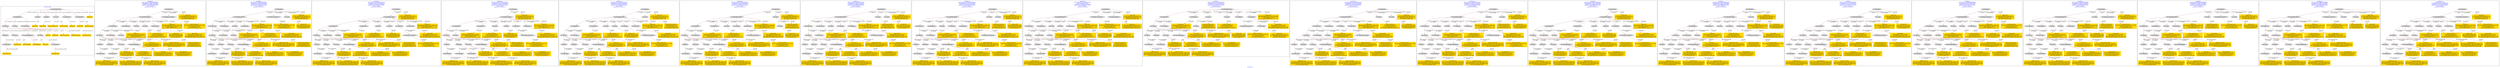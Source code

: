 digraph n0 {
fontcolor="blue"
remincross="true"
label="s02-dma.csv"
subgraph cluster_0 {
label="1-correct model"
n2[style="filled",color="white",fillcolor="lightgray",label="E12_Production1"];
n3[style="filled",color="white",fillcolor="lightgray",label="E21_Person1"];
n4[style="filled",color="white",fillcolor="lightgray",label="E55_Type2"];
n5[style="filled",color="white",fillcolor="lightgray",label="E52_Time-Span3"];
n6[style="filled",color="white",fillcolor="lightgray",label="E69_Death1"];
n7[style="filled",color="white",fillcolor="lightgray",label="E74_Group1"];
n8[style="filled",color="white",fillcolor="lightgray",label="E82_Actor_Appellation1"];
n9[style="filled",color="white",fillcolor="lightgray",label="E67_Birth1"];
n10[shape="plaintext",style="filled",fillcolor="gold",label="Artist URI"];
n11[style="filled",color="white",fillcolor="lightgray",label="E22_Man-Made_Object1"];
n12[style="filled",color="white",fillcolor="lightgray",label="E35_Title1"];
n13[style="filled",color="white",fillcolor="lightgray",label="E30_Right1"];
n14[style="filled",color="white",fillcolor="lightgray",label="E55_Type1"];
n15[style="filled",color="white",fillcolor="lightgray",label="E54_Dimension1"];
n16[style="filled",color="white",fillcolor="lightgray",label="E40_Legal_Body1"];
n17[shape="plaintext",style="filled",fillcolor="gold",label="Object_URI"];
n18[shape="plaintext",style="filled",fillcolor="gold",label="Object Rights"];
n19[shape="plaintext",style="filled",fillcolor="gold",label="Object Title"];
n20[shape="plaintext",style="filled",fillcolor="gold",label="Museum URI"];
n21[shape="plaintext",style="filled",fillcolor="gold",label="Object Link Source"];
n22[style="filled",color="white",fillcolor="lightgray",label="E52_Time-Span1"];
n23[shape="plaintext",style="filled",fillcolor="gold",label="Artist Birth Date"];
n24[style="filled",color="white",fillcolor="lightgray",label="E52_Time-Span2"];
n25[shape="plaintext",style="filled",fillcolor="gold",label="Artist Death Date"];
n26[shape="plaintext",style="filled",fillcolor="gold",label="Object Earliest Date"];
n27[shape="plaintext",style="filled",fillcolor="gold",label="Object Latest Date"];
n28[shape="plaintext",style="filled",fillcolor="gold",label="dimensions"];
n29[shape="plaintext",style="filled",fillcolor="gold",label="Object Work Type URI"];
n30[shape="plaintext",style="filled",fillcolor="gold",label="Object Work Type"];
n31[shape="plaintext",style="filled",fillcolor="gold",label="Medium URI"];
n32[shape="plaintext",style="filled",fillcolor="gold",label="Object Facet Value 1"];
n33[shape="plaintext",style="filled",fillcolor="gold",label="Nationality_URI"];
n34[shape="plaintext",style="filled",fillcolor="gold",label="Artist Nationality"];
n35[shape="plaintext",style="filled",fillcolor="gold",label="Artist Appellation"];
n36[shape="plaintext",style="filled",fillcolor="gold",label="Artist Name"];
}
subgraph cluster_1 {
label="candidate 0\nlink coherence:0.696969696969697\nnode coherence:0.7096774193548387\nconfidence:0.48789937199129296\nmapping score:0.4286040284879262\ncost:627.009132\n-precision:0.55-recall:0.53"
n38[style="filled",color="white",fillcolor="lightgray",label="E12_Production1"];
n39[style="filled",color="white",fillcolor="lightgray",label="E21_Person1"];
n40[style="filled",color="white",fillcolor="lightgray",label="E52_Time-Span2"];
n41[style="filled",color="white",fillcolor="lightgray",label="E55_Type1"];
n42[style="filled",color="white",fillcolor="lightgray",label="E67_Birth1"];
n43[style="filled",color="white",fillcolor="lightgray",label="E69_Death1"];
n44[style="filled",color="white",fillcolor="lightgray",label="E74_Group1"];
n45[style="filled",color="white",fillcolor="lightgray",label="E82_Actor_Appellation1"];
n46[style="filled",color="white",fillcolor="lightgray",label="E22_Man-Made_Object1"];
n47[style="filled",color="white",fillcolor="lightgray",label="E54_Dimension1"];
n48[style="filled",color="white",fillcolor="lightgray",label="E55_Type2"];
n49[style="filled",color="white",fillcolor="lightgray",label="E55_Type3"];
n50[style="filled",color="white",fillcolor="lightgray",label="E8_Acquisition1"];
n51[style="filled",color="white",fillcolor="lightgray",label="E31_Document1"];
n52[style="filled",color="white",fillcolor="lightgray",label="E52_Time-Span1"];
n53[style="filled",color="white",fillcolor="lightgray",label="E52_Time-Span3"];
n54[style="filled",color="white",fillcolor="lightgray",label="E29_Design_or_Procedure1"];
n55[shape="plaintext",style="filled",fillcolor="gold",label="Artist Name\n[E82_Actor_Appellation,label,0.555]\n[E22_Man-Made_Object,P3_has_note,0.155]\n[E8_Acquisition,P3_has_note,0.149]\n[E22_Man-Made_Object,classLink,0.141]"];
n56[shape="plaintext",style="filled",fillcolor="gold",label="Object Work Type\n[E55_Type,classLink,0.368]\n[E55_Type,label,0.339]\n[E31_Document,classLink,0.167]\n[E33_Linguistic_Object,P3_has_note,0.127]"];
n57[shape="plaintext",style="filled",fillcolor="gold",label="dimensions\n[E54_Dimension,P3_has_note,0.876]\n[E22_Man-Made_Object,classLink,0.043]\n[E55_Type,label,0.042]\n[E22_Man-Made_Object,P3_has_note,0.039]"];
n58[shape="plaintext",style="filled",fillcolor="gold",label="Artist Death Date\n[E52_Time-Span,P82b_end_of_the_end,0.493]\n[E52_Time-Span,P82_at_some_time_within,0.331]\n[E52_Time-Span,P82a_begin_of_the_begin,0.092]\n[E52_Time-Span,label,0.084]"];
n59[shape="plaintext",style="filled",fillcolor="gold",label="Nationality_URI\n[E74_Group,classLink,0.642]\n[E55_Type,classLink,0.207]\n[E57_Material,classLink,0.104]\n[E55_Type,label,0.047]"];
n60[shape="plaintext",style="filled",fillcolor="gold",label="Artist Birth Date\n[E52_Time-Span,P82a_begin_of_the_begin,0.55]\n[E52_Time-Span,P82_at_some_time_within,0.316]\n[E52_Time-Span,P82b_end_of_the_end,0.086]\n[E33_Linguistic_Object,P3_has_note,0.049]"];
n61[shape="plaintext",style="filled",fillcolor="gold",label="Object Latest Date\n[E52_Time-Span,P82b_end_of_the_end,0.327]\n[E52_Time-Span,P82_at_some_time_within,0.325]\n[E52_Time-Span,P82a_begin_of_the_begin,0.262]\n[E52_Time-Span,label,0.087]"];
n62[shape="plaintext",style="filled",fillcolor="gold",label="Artist Nationality\n[E74_Group,label,0.515]\n[E74_Group,classLink,0.271]\n[E55_Type,label,0.124]\n[E8_Acquisition,P3_has_note,0.089]"];
n63[shape="plaintext",style="filled",fillcolor="gold",label="Object Earliest Date\n[E52_Time-Span,P82b_end_of_the_end,0.337]\n[E52_Time-Span,P82_at_some_time_within,0.321]\n[E52_Time-Span,P82a_begin_of_the_begin,0.253]\n[E52_Time-Span,label,0.09]"];
n64[shape="plaintext",style="filled",fillcolor="gold",label="Artist Appellation\n[E82_Actor_Appellation,classLink,0.7]\n[E21_Person,classLink,0.149]\n[E31_Document,classLink,0.114]\n[E39_Actor,classLink,0.037]"];
n65[shape="plaintext",style="filled",fillcolor="gold",label="Object Title\n[E22_Man-Made_Object,P3_has_note,0.314]\n[E73_Information_Object,P3_has_note,0.264]\n[E35_Title,label,0.237]\n[E33_Linguistic_Object,P3_has_note,0.186]"];
n66[shape="plaintext",style="filled",fillcolor="gold",label="Object Work Type URI\n[E55_Type,classLink,0.553]\n[E55_Type,label,0.166]\n[E74_Group,classLink,0.148]\n[E57_Material,classLink,0.133]"];
n67[shape="plaintext",style="filled",fillcolor="gold",label="Medium URI\n[E55_Type,classLink,0.395]\n[E57_Material,classLink,0.389]\n[E74_Group,classLink,0.189]\n[E55_Type,label,0.027]"];
n68[shape="plaintext",style="filled",fillcolor="gold",label="Object_URI\n[E31_Document,classLink,0.431]\n[E22_Man-Made_Object,classLink,0.358]\n[E38_Image,classLink,0.115]\n[E21_Person,classLink,0.096]"];
n69[shape="plaintext",style="filled",fillcolor="gold",label="Object Facet Value 1\n[E29_Design_or_Procedure,P3_has_note,0.338]\n[E57_Material,label,0.265]\n[E55_Type,label,0.233]\n[E57_Material,classLink,0.164]"];
n70[shape="plaintext",style="filled",fillcolor="gold",label="Object Rights\n[E8_Acquisition,P3_has_note,0.44]\n[E30_Right,P3_has_note,0.335]\n[E22_Man-Made_Object,P3_has_note,0.118]\n[E73_Information_Object,P3_has_note,0.107]"];
n71[shape="plaintext",style="filled",fillcolor="gold",label="Artist URI\n[E21_Person,classLink,0.46]\n[E31_Document,classLink,0.267]\n[E82_Actor_Appellation,classLink,0.148]\n[E39_Actor,classLink,0.125]"];
}
subgraph cluster_2 {
label="candidate 1\nlink coherence:0.696969696969697\nnode coherence:0.7096774193548387\nconfidence:0.48789937199129296\nmapping score:0.4286040284879262\ncost:726.019134\n-precision:0.55-recall:0.53"
n73[style="filled",color="white",fillcolor="lightgray",label="E12_Production1"];
n74[style="filled",color="white",fillcolor="lightgray",label="E21_Person1"];
n75[style="filled",color="white",fillcolor="lightgray",label="E52_Time-Span2"];
n76[style="filled",color="white",fillcolor="lightgray",label="E55_Type1"];
n77[style="filled",color="white",fillcolor="lightgray",label="E67_Birth1"];
n78[style="filled",color="white",fillcolor="lightgray",label="E69_Death1"];
n79[style="filled",color="white",fillcolor="lightgray",label="E74_Group1"];
n80[style="filled",color="white",fillcolor="lightgray",label="E82_Actor_Appellation1"];
n81[style="filled",color="white",fillcolor="lightgray",label="E22_Man-Made_Object1"];
n82[style="filled",color="white",fillcolor="lightgray",label="E54_Dimension1"];
n83[style="filled",color="white",fillcolor="lightgray",label="E55_Type2"];
n84[style="filled",color="white",fillcolor="lightgray",label="E8_Acquisition1"];
n85[style="filled",color="white",fillcolor="lightgray",label="E31_Document1"];
n86[style="filled",color="white",fillcolor="lightgray",label="E52_Time-Span1"];
n87[style="filled",color="white",fillcolor="lightgray",label="E52_Time-Span3"];
n88[style="filled",color="white",fillcolor="lightgray",label="E29_Design_or_Procedure1"];
n89[style="filled",color="white",fillcolor="lightgray",label="E55_Type3"];
n90[shape="plaintext",style="filled",fillcolor="gold",label="Artist Name\n[E82_Actor_Appellation,label,0.555]\n[E22_Man-Made_Object,P3_has_note,0.155]\n[E8_Acquisition,P3_has_note,0.149]\n[E22_Man-Made_Object,classLink,0.141]"];
n91[shape="plaintext",style="filled",fillcolor="gold",label="Object Work Type\n[E55_Type,classLink,0.368]\n[E55_Type,label,0.339]\n[E31_Document,classLink,0.167]\n[E33_Linguistic_Object,P3_has_note,0.127]"];
n92[shape="plaintext",style="filled",fillcolor="gold",label="dimensions\n[E54_Dimension,P3_has_note,0.876]\n[E22_Man-Made_Object,classLink,0.043]\n[E55_Type,label,0.042]\n[E22_Man-Made_Object,P3_has_note,0.039]"];
n93[shape="plaintext",style="filled",fillcolor="gold",label="Artist Death Date\n[E52_Time-Span,P82b_end_of_the_end,0.493]\n[E52_Time-Span,P82_at_some_time_within,0.331]\n[E52_Time-Span,P82a_begin_of_the_begin,0.092]\n[E52_Time-Span,label,0.084]"];
n94[shape="plaintext",style="filled",fillcolor="gold",label="Nationality_URI\n[E74_Group,classLink,0.642]\n[E55_Type,classLink,0.207]\n[E57_Material,classLink,0.104]\n[E55_Type,label,0.047]"];
n95[shape="plaintext",style="filled",fillcolor="gold",label="Artist Birth Date\n[E52_Time-Span,P82a_begin_of_the_begin,0.55]\n[E52_Time-Span,P82_at_some_time_within,0.316]\n[E52_Time-Span,P82b_end_of_the_end,0.086]\n[E33_Linguistic_Object,P3_has_note,0.049]"];
n96[shape="plaintext",style="filled",fillcolor="gold",label="Object Latest Date\n[E52_Time-Span,P82b_end_of_the_end,0.327]\n[E52_Time-Span,P82_at_some_time_within,0.325]\n[E52_Time-Span,P82a_begin_of_the_begin,0.262]\n[E52_Time-Span,label,0.087]"];
n97[shape="plaintext",style="filled",fillcolor="gold",label="Artist Nationality\n[E74_Group,label,0.515]\n[E74_Group,classLink,0.271]\n[E55_Type,label,0.124]\n[E8_Acquisition,P3_has_note,0.089]"];
n98[shape="plaintext",style="filled",fillcolor="gold",label="Object Earliest Date\n[E52_Time-Span,P82b_end_of_the_end,0.337]\n[E52_Time-Span,P82_at_some_time_within,0.321]\n[E52_Time-Span,P82a_begin_of_the_begin,0.253]\n[E52_Time-Span,label,0.09]"];
n99[shape="plaintext",style="filled",fillcolor="gold",label="Artist Appellation\n[E82_Actor_Appellation,classLink,0.7]\n[E21_Person,classLink,0.149]\n[E31_Document,classLink,0.114]\n[E39_Actor,classLink,0.037]"];
n100[shape="plaintext",style="filled",fillcolor="gold",label="Object Title\n[E22_Man-Made_Object,P3_has_note,0.314]\n[E73_Information_Object,P3_has_note,0.264]\n[E35_Title,label,0.237]\n[E33_Linguistic_Object,P3_has_note,0.186]"];
n101[shape="plaintext",style="filled",fillcolor="gold",label="Object Work Type URI\n[E55_Type,classLink,0.553]\n[E55_Type,label,0.166]\n[E74_Group,classLink,0.148]\n[E57_Material,classLink,0.133]"];
n102[shape="plaintext",style="filled",fillcolor="gold",label="Medium URI\n[E55_Type,classLink,0.395]\n[E57_Material,classLink,0.389]\n[E74_Group,classLink,0.189]\n[E55_Type,label,0.027]"];
n103[shape="plaintext",style="filled",fillcolor="gold",label="Object_URI\n[E31_Document,classLink,0.431]\n[E22_Man-Made_Object,classLink,0.358]\n[E38_Image,classLink,0.115]\n[E21_Person,classLink,0.096]"];
n104[shape="plaintext",style="filled",fillcolor="gold",label="Object Facet Value 1\n[E29_Design_or_Procedure,P3_has_note,0.338]\n[E57_Material,label,0.265]\n[E55_Type,label,0.233]\n[E57_Material,classLink,0.164]"];
n105[shape="plaintext",style="filled",fillcolor="gold",label="Object Rights\n[E8_Acquisition,P3_has_note,0.44]\n[E30_Right,P3_has_note,0.335]\n[E22_Man-Made_Object,P3_has_note,0.118]\n[E73_Information_Object,P3_has_note,0.107]"];
n106[shape="plaintext",style="filled",fillcolor="gold",label="Artist URI\n[E21_Person,classLink,0.46]\n[E31_Document,classLink,0.267]\n[E82_Actor_Appellation,classLink,0.148]\n[E39_Actor,classLink,0.125]"];
}
subgraph cluster_3 {
label="candidate 10\nlink coherence:0.6470588235294118\nnode coherence:0.6774193548387096\nconfidence:0.48789937199129296\nmapping score:0.41785134031588317\ncost:627.99916\n-precision:0.53-recall:0.53"
n108[style="filled",color="white",fillcolor="lightgray",label="E12_Production1"];
n109[style="filled",color="white",fillcolor="lightgray",label="E21_Person1"];
n110[style="filled",color="white",fillcolor="lightgray",label="E52_Time-Span2"];
n111[style="filled",color="white",fillcolor="lightgray",label="E55_Type1"];
n112[style="filled",color="white",fillcolor="lightgray",label="E67_Birth1"];
n113[style="filled",color="white",fillcolor="lightgray",label="E69_Death1"];
n114[style="filled",color="white",fillcolor="lightgray",label="E74_Group1"];
n115[style="filled",color="white",fillcolor="lightgray",label="E82_Actor_Appellation1"];
n116[style="filled",color="white",fillcolor="lightgray",label="E22_Man-Made_Object1"];
n117[style="filled",color="white",fillcolor="lightgray",label="E54_Dimension1"];
n118[style="filled",color="white",fillcolor="lightgray",label="E55_Type2"];
n119[style="filled",color="white",fillcolor="lightgray",label="E55_Type3"];
n120[style="filled",color="white",fillcolor="lightgray",label="E57_Material1"];
n121[style="filled",color="white",fillcolor="lightgray",label="E8_Acquisition1"];
n122[style="filled",color="white",fillcolor="lightgray",label="E31_Document1"];
n123[style="filled",color="white",fillcolor="lightgray",label="E52_Time-Span1"];
n124[style="filled",color="white",fillcolor="lightgray",label="E52_Time-Span4"];
n125[style="filled",color="white",fillcolor="lightgray",label="E29_Design_or_Procedure1"];
n126[shape="plaintext",style="filled",fillcolor="gold",label="Artist Name\n[E82_Actor_Appellation,label,0.555]\n[E22_Man-Made_Object,P3_has_note,0.155]\n[E8_Acquisition,P3_has_note,0.149]\n[E22_Man-Made_Object,classLink,0.141]"];
n127[shape="plaintext",style="filled",fillcolor="gold",label="Object Work Type\n[E55_Type,classLink,0.368]\n[E55_Type,label,0.339]\n[E31_Document,classLink,0.167]\n[E33_Linguistic_Object,P3_has_note,0.127]"];
n128[shape="plaintext",style="filled",fillcolor="gold",label="dimensions\n[E54_Dimension,P3_has_note,0.876]\n[E22_Man-Made_Object,classLink,0.043]\n[E55_Type,label,0.042]\n[E22_Man-Made_Object,P3_has_note,0.039]"];
n129[shape="plaintext",style="filled",fillcolor="gold",label="Artist Death Date\n[E52_Time-Span,P82b_end_of_the_end,0.493]\n[E52_Time-Span,P82_at_some_time_within,0.331]\n[E52_Time-Span,P82a_begin_of_the_begin,0.092]\n[E52_Time-Span,label,0.084]"];
n130[shape="plaintext",style="filled",fillcolor="gold",label="Nationality_URI\n[E74_Group,classLink,0.642]\n[E55_Type,classLink,0.207]\n[E57_Material,classLink,0.104]\n[E55_Type,label,0.047]"];
n131[shape="plaintext",style="filled",fillcolor="gold",label="Artist Birth Date\n[E52_Time-Span,P82a_begin_of_the_begin,0.55]\n[E52_Time-Span,P82_at_some_time_within,0.316]\n[E52_Time-Span,P82b_end_of_the_end,0.086]\n[E33_Linguistic_Object,P3_has_note,0.049]"];
n132[shape="plaintext",style="filled",fillcolor="gold",label="Object Latest Date\n[E52_Time-Span,P82b_end_of_the_end,0.327]\n[E52_Time-Span,P82_at_some_time_within,0.325]\n[E52_Time-Span,P82a_begin_of_the_begin,0.262]\n[E52_Time-Span,label,0.087]"];
n133[shape="plaintext",style="filled",fillcolor="gold",label="Artist Nationality\n[E74_Group,label,0.515]\n[E74_Group,classLink,0.271]\n[E55_Type,label,0.124]\n[E8_Acquisition,P3_has_note,0.089]"];
n134[shape="plaintext",style="filled",fillcolor="gold",label="Object Earliest Date\n[E52_Time-Span,P82b_end_of_the_end,0.337]\n[E52_Time-Span,P82_at_some_time_within,0.321]\n[E52_Time-Span,P82a_begin_of_the_begin,0.253]\n[E52_Time-Span,label,0.09]"];
n135[shape="plaintext",style="filled",fillcolor="gold",label="Artist Appellation\n[E82_Actor_Appellation,classLink,0.7]\n[E21_Person,classLink,0.149]\n[E31_Document,classLink,0.114]\n[E39_Actor,classLink,0.037]"];
n136[shape="plaintext",style="filled",fillcolor="gold",label="Object Title\n[E22_Man-Made_Object,P3_has_note,0.314]\n[E73_Information_Object,P3_has_note,0.264]\n[E35_Title,label,0.237]\n[E33_Linguistic_Object,P3_has_note,0.186]"];
n137[shape="plaintext",style="filled",fillcolor="gold",label="Object Work Type URI\n[E55_Type,classLink,0.553]\n[E55_Type,label,0.166]\n[E74_Group,classLink,0.148]\n[E57_Material,classLink,0.133]"];
n138[shape="plaintext",style="filled",fillcolor="gold",label="Medium URI\n[E55_Type,classLink,0.395]\n[E57_Material,classLink,0.389]\n[E74_Group,classLink,0.189]\n[E55_Type,label,0.027]"];
n139[shape="plaintext",style="filled",fillcolor="gold",label="Object_URI\n[E31_Document,classLink,0.431]\n[E22_Man-Made_Object,classLink,0.358]\n[E38_Image,classLink,0.115]\n[E21_Person,classLink,0.096]"];
n140[shape="plaintext",style="filled",fillcolor="gold",label="Object Facet Value 1\n[E29_Design_or_Procedure,P3_has_note,0.338]\n[E57_Material,label,0.265]\n[E55_Type,label,0.233]\n[E57_Material,classLink,0.164]"];
n141[shape="plaintext",style="filled",fillcolor="gold",label="Object Rights\n[E8_Acquisition,P3_has_note,0.44]\n[E30_Right,P3_has_note,0.335]\n[E22_Man-Made_Object,P3_has_note,0.118]\n[E73_Information_Object,P3_has_note,0.107]"];
n142[shape="plaintext",style="filled",fillcolor="gold",label="Artist URI\n[E21_Person,classLink,0.46]\n[E31_Document,classLink,0.267]\n[E82_Actor_Appellation,classLink,0.148]\n[E39_Actor,classLink,0.125]"];
}
subgraph cluster_4 {
label="candidate 11\nlink coherence:0.6470588235294118\nnode coherence:0.6774193548387096\nconfidence:0.48789937199129296\nmapping score:0.41785134031588317\ncost:627.99919\n-precision:0.53-recall:0.53"
n144[style="filled",color="white",fillcolor="lightgray",label="E12_Production1"];
n145[style="filled",color="white",fillcolor="lightgray",label="E21_Person1"];
n146[style="filled",color="white",fillcolor="lightgray",label="E55_Type1"];
n147[style="filled",color="white",fillcolor="lightgray",label="E67_Birth1"];
n148[style="filled",color="white",fillcolor="lightgray",label="E69_Death1"];
n149[style="filled",color="white",fillcolor="lightgray",label="E74_Group1"];
n150[style="filled",color="white",fillcolor="lightgray",label="E82_Actor_Appellation1"];
n151[style="filled",color="white",fillcolor="lightgray",label="E22_Man-Made_Object1"];
n152[style="filled",color="white",fillcolor="lightgray",label="E54_Dimension1"];
n153[style="filled",color="white",fillcolor="lightgray",label="E55_Type2"];
n154[style="filled",color="white",fillcolor="lightgray",label="E55_Type3"];
n155[style="filled",color="white",fillcolor="lightgray",label="E57_Material1"];
n156[style="filled",color="white",fillcolor="lightgray",label="E8_Acquisition1"];
n157[style="filled",color="white",fillcolor="lightgray",label="E31_Document1"];
n158[style="filled",color="white",fillcolor="lightgray",label="E52_Time-Span1"];
n159[style="filled",color="white",fillcolor="lightgray",label="E52_Time-Span3"];
n160[style="filled",color="white",fillcolor="lightgray",label="E52_Time-Span4"];
n161[style="filled",color="white",fillcolor="lightgray",label="E29_Design_or_Procedure1"];
n162[shape="plaintext",style="filled",fillcolor="gold",label="Artist Name\n[E82_Actor_Appellation,label,0.555]\n[E22_Man-Made_Object,P3_has_note,0.155]\n[E8_Acquisition,P3_has_note,0.149]\n[E22_Man-Made_Object,classLink,0.141]"];
n163[shape="plaintext",style="filled",fillcolor="gold",label="Object Work Type\n[E55_Type,classLink,0.368]\n[E55_Type,label,0.339]\n[E31_Document,classLink,0.167]\n[E33_Linguistic_Object,P3_has_note,0.127]"];
n164[shape="plaintext",style="filled",fillcolor="gold",label="dimensions\n[E54_Dimension,P3_has_note,0.876]\n[E22_Man-Made_Object,classLink,0.043]\n[E55_Type,label,0.042]\n[E22_Man-Made_Object,P3_has_note,0.039]"];
n165[shape="plaintext",style="filled",fillcolor="gold",label="Artist Death Date\n[E52_Time-Span,P82b_end_of_the_end,0.493]\n[E52_Time-Span,P82_at_some_time_within,0.331]\n[E52_Time-Span,P82a_begin_of_the_begin,0.092]\n[E52_Time-Span,label,0.084]"];
n166[shape="plaintext",style="filled",fillcolor="gold",label="Nationality_URI\n[E74_Group,classLink,0.642]\n[E55_Type,classLink,0.207]\n[E57_Material,classLink,0.104]\n[E55_Type,label,0.047]"];
n167[shape="plaintext",style="filled",fillcolor="gold",label="Object Earliest Date\n[E52_Time-Span,P82b_end_of_the_end,0.337]\n[E52_Time-Span,P82_at_some_time_within,0.321]\n[E52_Time-Span,P82a_begin_of_the_begin,0.253]\n[E52_Time-Span,label,0.09]"];
n168[shape="plaintext",style="filled",fillcolor="gold",label="Artist Birth Date\n[E52_Time-Span,P82a_begin_of_the_begin,0.55]\n[E52_Time-Span,P82_at_some_time_within,0.316]\n[E52_Time-Span,P82b_end_of_the_end,0.086]\n[E33_Linguistic_Object,P3_has_note,0.049]"];
n169[shape="plaintext",style="filled",fillcolor="gold",label="Object Latest Date\n[E52_Time-Span,P82b_end_of_the_end,0.327]\n[E52_Time-Span,P82_at_some_time_within,0.325]\n[E52_Time-Span,P82a_begin_of_the_begin,0.262]\n[E52_Time-Span,label,0.087]"];
n170[shape="plaintext",style="filled",fillcolor="gold",label="Artist Nationality\n[E74_Group,label,0.515]\n[E74_Group,classLink,0.271]\n[E55_Type,label,0.124]\n[E8_Acquisition,P3_has_note,0.089]"];
n171[shape="plaintext",style="filled",fillcolor="gold",label="Artist Appellation\n[E82_Actor_Appellation,classLink,0.7]\n[E21_Person,classLink,0.149]\n[E31_Document,classLink,0.114]\n[E39_Actor,classLink,0.037]"];
n172[shape="plaintext",style="filled",fillcolor="gold",label="Object Title\n[E22_Man-Made_Object,P3_has_note,0.314]\n[E73_Information_Object,P3_has_note,0.264]\n[E35_Title,label,0.237]\n[E33_Linguistic_Object,P3_has_note,0.186]"];
n173[shape="plaintext",style="filled",fillcolor="gold",label="Object Work Type URI\n[E55_Type,classLink,0.553]\n[E55_Type,label,0.166]\n[E74_Group,classLink,0.148]\n[E57_Material,classLink,0.133]"];
n174[shape="plaintext",style="filled",fillcolor="gold",label="Medium URI\n[E55_Type,classLink,0.395]\n[E57_Material,classLink,0.389]\n[E74_Group,classLink,0.189]\n[E55_Type,label,0.027]"];
n175[shape="plaintext",style="filled",fillcolor="gold",label="Object_URI\n[E31_Document,classLink,0.431]\n[E22_Man-Made_Object,classLink,0.358]\n[E38_Image,classLink,0.115]\n[E21_Person,classLink,0.096]"];
n176[shape="plaintext",style="filled",fillcolor="gold",label="Object Facet Value 1\n[E29_Design_or_Procedure,P3_has_note,0.338]\n[E57_Material,label,0.265]\n[E55_Type,label,0.233]\n[E57_Material,classLink,0.164]"];
n177[shape="plaintext",style="filled",fillcolor="gold",label="Object Rights\n[E8_Acquisition,P3_has_note,0.44]\n[E30_Right,P3_has_note,0.335]\n[E22_Man-Made_Object,P3_has_note,0.118]\n[E73_Information_Object,P3_has_note,0.107]"];
n178[shape="plaintext",style="filled",fillcolor="gold",label="Artist URI\n[E21_Person,classLink,0.46]\n[E31_Document,classLink,0.267]\n[E82_Actor_Appellation,classLink,0.148]\n[E39_Actor,classLink,0.125]"];
}
subgraph cluster_5 {
label="candidate 12\nlink coherence:0.6470588235294118\nnode coherence:0.7096774193548387\nconfidence:0.48789937199129296\nmapping score:0.4286040284879262\ncost:627.9992\n-precision:0.53-recall:0.53"
n180[style="filled",color="white",fillcolor="lightgray",label="E12_Production1"];
n181[style="filled",color="white",fillcolor="lightgray",label="E21_Person1"];
n182[style="filled",color="white",fillcolor="lightgray",label="E52_Time-Span2"];
n183[style="filled",color="white",fillcolor="lightgray",label="E67_Birth1"];
n184[style="filled",color="white",fillcolor="lightgray",label="E69_Death1"];
n185[style="filled",color="white",fillcolor="lightgray",label="E74_Group1"];
n186[style="filled",color="white",fillcolor="lightgray",label="E82_Actor_Appellation1"];
n187[style="filled",color="white",fillcolor="lightgray",label="E22_Man-Made_Object1"];
n188[style="filled",color="white",fillcolor="lightgray",label="E54_Dimension1"];
n189[style="filled",color="white",fillcolor="lightgray",label="E55_Type2"];
n190[style="filled",color="white",fillcolor="lightgray",label="E55_Type3"];
n191[style="filled",color="white",fillcolor="lightgray",label="E57_Material1"];
n192[style="filled",color="white",fillcolor="lightgray",label="E8_Acquisition1"];
n193[style="filled",color="white",fillcolor="lightgray",label="E31_Document1"];
n194[style="filled",color="white",fillcolor="lightgray",label="E55_Type1"];
n195[style="filled",color="white",fillcolor="lightgray",label="E52_Time-Span1"];
n196[style="filled",color="white",fillcolor="lightgray",label="E52_Time-Span3"];
n197[style="filled",color="white",fillcolor="lightgray",label="E29_Design_or_Procedure1"];
n198[shape="plaintext",style="filled",fillcolor="gold",label="Artist Name\n[E82_Actor_Appellation,label,0.555]\n[E22_Man-Made_Object,P3_has_note,0.155]\n[E8_Acquisition,P3_has_note,0.149]\n[E22_Man-Made_Object,classLink,0.141]"];
n199[shape="plaintext",style="filled",fillcolor="gold",label="Object Work Type\n[E55_Type,classLink,0.368]\n[E55_Type,label,0.339]\n[E31_Document,classLink,0.167]\n[E33_Linguistic_Object,P3_has_note,0.127]"];
n200[shape="plaintext",style="filled",fillcolor="gold",label="dimensions\n[E54_Dimension,P3_has_note,0.876]\n[E22_Man-Made_Object,classLink,0.043]\n[E55_Type,label,0.042]\n[E22_Man-Made_Object,P3_has_note,0.039]"];
n201[shape="plaintext",style="filled",fillcolor="gold",label="Artist Death Date\n[E52_Time-Span,P82b_end_of_the_end,0.493]\n[E52_Time-Span,P82_at_some_time_within,0.331]\n[E52_Time-Span,P82a_begin_of_the_begin,0.092]\n[E52_Time-Span,label,0.084]"];
n202[shape="plaintext",style="filled",fillcolor="gold",label="Nationality_URI\n[E74_Group,classLink,0.642]\n[E55_Type,classLink,0.207]\n[E57_Material,classLink,0.104]\n[E55_Type,label,0.047]"];
n203[shape="plaintext",style="filled",fillcolor="gold",label="Artist Birth Date\n[E52_Time-Span,P82a_begin_of_the_begin,0.55]\n[E52_Time-Span,P82_at_some_time_within,0.316]\n[E52_Time-Span,P82b_end_of_the_end,0.086]\n[E33_Linguistic_Object,P3_has_note,0.049]"];
n204[shape="plaintext",style="filled",fillcolor="gold",label="Object Latest Date\n[E52_Time-Span,P82b_end_of_the_end,0.327]\n[E52_Time-Span,P82_at_some_time_within,0.325]\n[E52_Time-Span,P82a_begin_of_the_begin,0.262]\n[E52_Time-Span,label,0.087]"];
n205[shape="plaintext",style="filled",fillcolor="gold",label="Artist Nationality\n[E74_Group,label,0.515]\n[E74_Group,classLink,0.271]\n[E55_Type,label,0.124]\n[E8_Acquisition,P3_has_note,0.089]"];
n206[shape="plaintext",style="filled",fillcolor="gold",label="Object Earliest Date\n[E52_Time-Span,P82b_end_of_the_end,0.337]\n[E52_Time-Span,P82_at_some_time_within,0.321]\n[E52_Time-Span,P82a_begin_of_the_begin,0.253]\n[E52_Time-Span,label,0.09]"];
n207[shape="plaintext",style="filled",fillcolor="gold",label="Artist Appellation\n[E82_Actor_Appellation,classLink,0.7]\n[E21_Person,classLink,0.149]\n[E31_Document,classLink,0.114]\n[E39_Actor,classLink,0.037]"];
n208[shape="plaintext",style="filled",fillcolor="gold",label="Object Title\n[E22_Man-Made_Object,P3_has_note,0.314]\n[E73_Information_Object,P3_has_note,0.264]\n[E35_Title,label,0.237]\n[E33_Linguistic_Object,P3_has_note,0.186]"];
n209[shape="plaintext",style="filled",fillcolor="gold",label="Object Work Type URI\n[E55_Type,classLink,0.553]\n[E55_Type,label,0.166]\n[E74_Group,classLink,0.148]\n[E57_Material,classLink,0.133]"];
n210[shape="plaintext",style="filled",fillcolor="gold",label="Medium URI\n[E55_Type,classLink,0.395]\n[E57_Material,classLink,0.389]\n[E74_Group,classLink,0.189]\n[E55_Type,label,0.027]"];
n211[shape="plaintext",style="filled",fillcolor="gold",label="Object_URI\n[E31_Document,classLink,0.431]\n[E22_Man-Made_Object,classLink,0.358]\n[E38_Image,classLink,0.115]\n[E21_Person,classLink,0.096]"];
n212[shape="plaintext",style="filled",fillcolor="gold",label="Object Facet Value 1\n[E29_Design_or_Procedure,P3_has_note,0.338]\n[E57_Material,label,0.265]\n[E55_Type,label,0.233]\n[E57_Material,classLink,0.164]"];
n213[shape="plaintext",style="filled",fillcolor="gold",label="Object Rights\n[E8_Acquisition,P3_has_note,0.44]\n[E30_Right,P3_has_note,0.335]\n[E22_Man-Made_Object,P3_has_note,0.118]\n[E73_Information_Object,P3_has_note,0.107]"];
n214[shape="plaintext",style="filled",fillcolor="gold",label="Artist URI\n[E21_Person,classLink,0.46]\n[E31_Document,classLink,0.267]\n[E82_Actor_Appellation,classLink,0.148]\n[E39_Actor,classLink,0.125]"];
}
subgraph cluster_6 {
label="candidate 13\nlink coherence:0.6470588235294118\nnode coherence:0.6774193548387096\nconfidence:0.48789937199129296\nmapping score:0.41785134031588317\ncost:726.9992\n-precision:0.53-recall:0.53"
n216[style="filled",color="white",fillcolor="lightgray",label="E12_Production1"];
n217[style="filled",color="white",fillcolor="lightgray",label="E21_Person1"];
n218[style="filled",color="white",fillcolor="lightgray",label="E52_Time-Span2"];
n219[style="filled",color="white",fillcolor="lightgray",label="E67_Birth1"];
n220[style="filled",color="white",fillcolor="lightgray",label="E69_Death1"];
n221[style="filled",color="white",fillcolor="lightgray",label="E74_Group1"];
n222[style="filled",color="white",fillcolor="lightgray",label="E82_Actor_Appellation1"];
n223[style="filled",color="white",fillcolor="lightgray",label="E22_Man-Made_Object1"];
n224[style="filled",color="white",fillcolor="lightgray",label="E54_Dimension1"];
n225[style="filled",color="white",fillcolor="lightgray",label="E55_Type2"];
n226[style="filled",color="white",fillcolor="lightgray",label="E57_Material1"];
n227[style="filled",color="white",fillcolor="lightgray",label="E8_Acquisition1"];
n228[style="filled",color="white",fillcolor="lightgray",label="E31_Document1"];
n229[style="filled",color="white",fillcolor="lightgray",label="E55_Type1"];
n230[style="filled",color="white",fillcolor="lightgray",label="E52_Time-Span1"];
n231[style="filled",color="white",fillcolor="lightgray",label="E52_Time-Span3"];
n232[style="filled",color="white",fillcolor="lightgray",label="E55_Type4"];
n233[style="filled",color="white",fillcolor="lightgray",label="E29_Design_or_Procedure1"];
n234[shape="plaintext",style="filled",fillcolor="gold",label="Artist Name\n[E82_Actor_Appellation,label,0.555]\n[E22_Man-Made_Object,P3_has_note,0.155]\n[E8_Acquisition,P3_has_note,0.149]\n[E22_Man-Made_Object,classLink,0.141]"];
n235[shape="plaintext",style="filled",fillcolor="gold",label="Object Work Type\n[E55_Type,classLink,0.368]\n[E55_Type,label,0.339]\n[E31_Document,classLink,0.167]\n[E33_Linguistic_Object,P3_has_note,0.127]"];
n236[shape="plaintext",style="filled",fillcolor="gold",label="dimensions\n[E54_Dimension,P3_has_note,0.876]\n[E22_Man-Made_Object,classLink,0.043]\n[E55_Type,label,0.042]\n[E22_Man-Made_Object,P3_has_note,0.039]"];
n237[shape="plaintext",style="filled",fillcolor="gold",label="Artist Death Date\n[E52_Time-Span,P82b_end_of_the_end,0.493]\n[E52_Time-Span,P82_at_some_time_within,0.331]\n[E52_Time-Span,P82a_begin_of_the_begin,0.092]\n[E52_Time-Span,label,0.084]"];
n238[shape="plaintext",style="filled",fillcolor="gold",label="Nationality_URI\n[E74_Group,classLink,0.642]\n[E55_Type,classLink,0.207]\n[E57_Material,classLink,0.104]\n[E55_Type,label,0.047]"];
n239[shape="plaintext",style="filled",fillcolor="gold",label="Artist Birth Date\n[E52_Time-Span,P82a_begin_of_the_begin,0.55]\n[E52_Time-Span,P82_at_some_time_within,0.316]\n[E52_Time-Span,P82b_end_of_the_end,0.086]\n[E33_Linguistic_Object,P3_has_note,0.049]"];
n240[shape="plaintext",style="filled",fillcolor="gold",label="Object Latest Date\n[E52_Time-Span,P82b_end_of_the_end,0.327]\n[E52_Time-Span,P82_at_some_time_within,0.325]\n[E52_Time-Span,P82a_begin_of_the_begin,0.262]\n[E52_Time-Span,label,0.087]"];
n241[shape="plaintext",style="filled",fillcolor="gold",label="Medium URI\n[E55_Type,classLink,0.395]\n[E57_Material,classLink,0.389]\n[E74_Group,classLink,0.189]\n[E55_Type,label,0.027]"];
n242[shape="plaintext",style="filled",fillcolor="gold",label="Artist Nationality\n[E74_Group,label,0.515]\n[E74_Group,classLink,0.271]\n[E55_Type,label,0.124]\n[E8_Acquisition,P3_has_note,0.089]"];
n243[shape="plaintext",style="filled",fillcolor="gold",label="Object Earliest Date\n[E52_Time-Span,P82b_end_of_the_end,0.337]\n[E52_Time-Span,P82_at_some_time_within,0.321]\n[E52_Time-Span,P82a_begin_of_the_begin,0.253]\n[E52_Time-Span,label,0.09]"];
n244[shape="plaintext",style="filled",fillcolor="gold",label="Artist Appellation\n[E82_Actor_Appellation,classLink,0.7]\n[E21_Person,classLink,0.149]\n[E31_Document,classLink,0.114]\n[E39_Actor,classLink,0.037]"];
n245[shape="plaintext",style="filled",fillcolor="gold",label="Object Title\n[E22_Man-Made_Object,P3_has_note,0.314]\n[E73_Information_Object,P3_has_note,0.264]\n[E35_Title,label,0.237]\n[E33_Linguistic_Object,P3_has_note,0.186]"];
n246[shape="plaintext",style="filled",fillcolor="gold",label="Object Work Type URI\n[E55_Type,classLink,0.553]\n[E55_Type,label,0.166]\n[E74_Group,classLink,0.148]\n[E57_Material,classLink,0.133]"];
n247[shape="plaintext",style="filled",fillcolor="gold",label="Object_URI\n[E31_Document,classLink,0.431]\n[E22_Man-Made_Object,classLink,0.358]\n[E38_Image,classLink,0.115]\n[E21_Person,classLink,0.096]"];
n248[shape="plaintext",style="filled",fillcolor="gold",label="Object Facet Value 1\n[E29_Design_or_Procedure,P3_has_note,0.338]\n[E57_Material,label,0.265]\n[E55_Type,label,0.233]\n[E57_Material,classLink,0.164]"];
n249[shape="plaintext",style="filled",fillcolor="gold",label="Object Rights\n[E8_Acquisition,P3_has_note,0.44]\n[E30_Right,P3_has_note,0.335]\n[E22_Man-Made_Object,P3_has_note,0.118]\n[E73_Information_Object,P3_has_note,0.107]"];
n250[shape="plaintext",style="filled",fillcolor="gold",label="Artist URI\n[E21_Person,classLink,0.46]\n[E31_Document,classLink,0.267]\n[E82_Actor_Appellation,classLink,0.148]\n[E39_Actor,classLink,0.125]"];
}
subgraph cluster_7 {
label="candidate 14\nlink coherence:0.6470588235294118\nnode coherence:0.7096774193548387\nconfidence:0.48789937199129296\nmapping score:0.4286040284879262\ncost:727.009202\n-precision:0.53-recall:0.53"
n252[style="filled",color="white",fillcolor="lightgray",label="E12_Production1"];
n253[style="filled",color="white",fillcolor="lightgray",label="E21_Person1"];
n254[style="filled",color="white",fillcolor="lightgray",label="E52_Time-Span2"];
n255[style="filled",color="white",fillcolor="lightgray",label="E67_Birth1"];
n256[style="filled",color="white",fillcolor="lightgray",label="E69_Death1"];
n257[style="filled",color="white",fillcolor="lightgray",label="E74_Group1"];
n258[style="filled",color="white",fillcolor="lightgray",label="E82_Actor_Appellation1"];
n259[style="filled",color="white",fillcolor="lightgray",label="E22_Man-Made_Object1"];
n260[style="filled",color="white",fillcolor="lightgray",label="E54_Dimension1"];
n261[style="filled",color="white",fillcolor="lightgray",label="E55_Type2"];
n262[style="filled",color="white",fillcolor="lightgray",label="E57_Material1"];
n263[style="filled",color="white",fillcolor="lightgray",label="E8_Acquisition1"];
n264[style="filled",color="white",fillcolor="lightgray",label="E31_Document1"];
n265[style="filled",color="white",fillcolor="lightgray",label="E55_Type1"];
n266[style="filled",color="white",fillcolor="lightgray",label="E52_Time-Span1"];
n267[style="filled",color="white",fillcolor="lightgray",label="E52_Time-Span3"];
n268[style="filled",color="white",fillcolor="lightgray",label="E55_Type3"];
n269[style="filled",color="white",fillcolor="lightgray",label="E29_Design_or_Procedure1"];
n270[shape="plaintext",style="filled",fillcolor="gold",label="Artist Name\n[E82_Actor_Appellation,label,0.555]\n[E22_Man-Made_Object,P3_has_note,0.155]\n[E8_Acquisition,P3_has_note,0.149]\n[E22_Man-Made_Object,classLink,0.141]"];
n271[shape="plaintext",style="filled",fillcolor="gold",label="Object Work Type\n[E55_Type,classLink,0.368]\n[E55_Type,label,0.339]\n[E31_Document,classLink,0.167]\n[E33_Linguistic_Object,P3_has_note,0.127]"];
n272[shape="plaintext",style="filled",fillcolor="gold",label="dimensions\n[E54_Dimension,P3_has_note,0.876]\n[E22_Man-Made_Object,classLink,0.043]\n[E55_Type,label,0.042]\n[E22_Man-Made_Object,P3_has_note,0.039]"];
n273[shape="plaintext",style="filled",fillcolor="gold",label="Artist Death Date\n[E52_Time-Span,P82b_end_of_the_end,0.493]\n[E52_Time-Span,P82_at_some_time_within,0.331]\n[E52_Time-Span,P82a_begin_of_the_begin,0.092]\n[E52_Time-Span,label,0.084]"];
n274[shape="plaintext",style="filled",fillcolor="gold",label="Nationality_URI\n[E74_Group,classLink,0.642]\n[E55_Type,classLink,0.207]\n[E57_Material,classLink,0.104]\n[E55_Type,label,0.047]"];
n275[shape="plaintext",style="filled",fillcolor="gold",label="Artist Birth Date\n[E52_Time-Span,P82a_begin_of_the_begin,0.55]\n[E52_Time-Span,P82_at_some_time_within,0.316]\n[E52_Time-Span,P82b_end_of_the_end,0.086]\n[E33_Linguistic_Object,P3_has_note,0.049]"];
n276[shape="plaintext",style="filled",fillcolor="gold",label="Object Latest Date\n[E52_Time-Span,P82b_end_of_the_end,0.327]\n[E52_Time-Span,P82_at_some_time_within,0.325]\n[E52_Time-Span,P82a_begin_of_the_begin,0.262]\n[E52_Time-Span,label,0.087]"];
n277[shape="plaintext",style="filled",fillcolor="gold",label="Artist Nationality\n[E74_Group,label,0.515]\n[E74_Group,classLink,0.271]\n[E55_Type,label,0.124]\n[E8_Acquisition,P3_has_note,0.089]"];
n278[shape="plaintext",style="filled",fillcolor="gold",label="Object Earliest Date\n[E52_Time-Span,P82b_end_of_the_end,0.337]\n[E52_Time-Span,P82_at_some_time_within,0.321]\n[E52_Time-Span,P82a_begin_of_the_begin,0.253]\n[E52_Time-Span,label,0.09]"];
n279[shape="plaintext",style="filled",fillcolor="gold",label="Artist Appellation\n[E82_Actor_Appellation,classLink,0.7]\n[E21_Person,classLink,0.149]\n[E31_Document,classLink,0.114]\n[E39_Actor,classLink,0.037]"];
n280[shape="plaintext",style="filled",fillcolor="gold",label="Object Title\n[E22_Man-Made_Object,P3_has_note,0.314]\n[E73_Information_Object,P3_has_note,0.264]\n[E35_Title,label,0.237]\n[E33_Linguistic_Object,P3_has_note,0.186]"];
n281[shape="plaintext",style="filled",fillcolor="gold",label="Object Work Type URI\n[E55_Type,classLink,0.553]\n[E55_Type,label,0.166]\n[E74_Group,classLink,0.148]\n[E57_Material,classLink,0.133]"];
n282[shape="plaintext",style="filled",fillcolor="gold",label="Medium URI\n[E55_Type,classLink,0.395]\n[E57_Material,classLink,0.389]\n[E74_Group,classLink,0.189]\n[E55_Type,label,0.027]"];
n283[shape="plaintext",style="filled",fillcolor="gold",label="Object_URI\n[E31_Document,classLink,0.431]\n[E22_Man-Made_Object,classLink,0.358]\n[E38_Image,classLink,0.115]\n[E21_Person,classLink,0.096]"];
n284[shape="plaintext",style="filled",fillcolor="gold",label="Object Facet Value 1\n[E29_Design_or_Procedure,P3_has_note,0.338]\n[E57_Material,label,0.265]\n[E55_Type,label,0.233]\n[E57_Material,classLink,0.164]"];
n285[shape="plaintext",style="filled",fillcolor="gold",label="Object Rights\n[E8_Acquisition,P3_has_note,0.44]\n[E30_Right,P3_has_note,0.335]\n[E22_Man-Made_Object,P3_has_note,0.118]\n[E73_Information_Object,P3_has_note,0.107]"];
n286[shape="plaintext",style="filled",fillcolor="gold",label="Artist URI\n[E21_Person,classLink,0.46]\n[E31_Document,classLink,0.267]\n[E82_Actor_Appellation,classLink,0.148]\n[E39_Actor,classLink,0.125]"];
}
subgraph cluster_8 {
label="candidate 15\nlink coherence:0.6470588235294118\nnode coherence:0.6774193548387096\nconfidence:0.48789937199129296\nmapping score:0.41785134031588317\ncost:727.009202\n-precision:0.53-recall:0.53"
n288[style="filled",color="white",fillcolor="lightgray",label="E12_Production1"];
n289[style="filled",color="white",fillcolor="lightgray",label="E21_Person1"];
n290[style="filled",color="white",fillcolor="lightgray",label="E52_Time-Span2"];
n291[style="filled",color="white",fillcolor="lightgray",label="E67_Birth1"];
n292[style="filled",color="white",fillcolor="lightgray",label="E69_Death1"];
n293[style="filled",color="white",fillcolor="lightgray",label="E74_Group1"];
n294[style="filled",color="white",fillcolor="lightgray",label="E82_Actor_Appellation1"];
n295[style="filled",color="white",fillcolor="lightgray",label="E22_Man-Made_Object1"];
n296[style="filled",color="white",fillcolor="lightgray",label="E54_Dimension1"];
n297[style="filled",color="white",fillcolor="lightgray",label="E55_Type2"];
n298[style="filled",color="white",fillcolor="lightgray",label="E57_Material1"];
n299[style="filled",color="white",fillcolor="lightgray",label="E8_Acquisition1"];
n300[style="filled",color="white",fillcolor="lightgray",label="E31_Document1"];
n301[style="filled",color="white",fillcolor="lightgray",label="E55_Type1"];
n302[style="filled",color="white",fillcolor="lightgray",label="E52_Time-Span1"];
n303[style="filled",color="white",fillcolor="lightgray",label="E52_Time-Span3"];
n304[style="filled",color="white",fillcolor="lightgray",label="E55_Type4"];
n305[style="filled",color="white",fillcolor="lightgray",label="E29_Design_or_Procedure1"];
n306[shape="plaintext",style="filled",fillcolor="gold",label="Artist Name\n[E82_Actor_Appellation,label,0.555]\n[E22_Man-Made_Object,P3_has_note,0.155]\n[E8_Acquisition,P3_has_note,0.149]\n[E22_Man-Made_Object,classLink,0.141]"];
n307[shape="plaintext",style="filled",fillcolor="gold",label="Object Work Type\n[E55_Type,classLink,0.368]\n[E55_Type,label,0.339]\n[E31_Document,classLink,0.167]\n[E33_Linguistic_Object,P3_has_note,0.127]"];
n308[shape="plaintext",style="filled",fillcolor="gold",label="dimensions\n[E54_Dimension,P3_has_note,0.876]\n[E22_Man-Made_Object,classLink,0.043]\n[E55_Type,label,0.042]\n[E22_Man-Made_Object,P3_has_note,0.039]"];
n309[shape="plaintext",style="filled",fillcolor="gold",label="Artist Death Date\n[E52_Time-Span,P82b_end_of_the_end,0.493]\n[E52_Time-Span,P82_at_some_time_within,0.331]\n[E52_Time-Span,P82a_begin_of_the_begin,0.092]\n[E52_Time-Span,label,0.084]"];
n310[shape="plaintext",style="filled",fillcolor="gold",label="Nationality_URI\n[E74_Group,classLink,0.642]\n[E55_Type,classLink,0.207]\n[E57_Material,classLink,0.104]\n[E55_Type,label,0.047]"];
n311[shape="plaintext",style="filled",fillcolor="gold",label="Artist Birth Date\n[E52_Time-Span,P82a_begin_of_the_begin,0.55]\n[E52_Time-Span,P82_at_some_time_within,0.316]\n[E52_Time-Span,P82b_end_of_the_end,0.086]\n[E33_Linguistic_Object,P3_has_note,0.049]"];
n312[shape="plaintext",style="filled",fillcolor="gold",label="Object Latest Date\n[E52_Time-Span,P82b_end_of_the_end,0.327]\n[E52_Time-Span,P82_at_some_time_within,0.325]\n[E52_Time-Span,P82a_begin_of_the_begin,0.262]\n[E52_Time-Span,label,0.087]"];
n313[shape="plaintext",style="filled",fillcolor="gold",label="Medium URI\n[E55_Type,classLink,0.395]\n[E57_Material,classLink,0.389]\n[E74_Group,classLink,0.189]\n[E55_Type,label,0.027]"];
n314[shape="plaintext",style="filled",fillcolor="gold",label="Artist Nationality\n[E74_Group,label,0.515]\n[E74_Group,classLink,0.271]\n[E55_Type,label,0.124]\n[E8_Acquisition,P3_has_note,0.089]"];
n315[shape="plaintext",style="filled",fillcolor="gold",label="Object Earliest Date\n[E52_Time-Span,P82b_end_of_the_end,0.337]\n[E52_Time-Span,P82_at_some_time_within,0.321]\n[E52_Time-Span,P82a_begin_of_the_begin,0.253]\n[E52_Time-Span,label,0.09]"];
n316[shape="plaintext",style="filled",fillcolor="gold",label="Artist Appellation\n[E82_Actor_Appellation,classLink,0.7]\n[E21_Person,classLink,0.149]\n[E31_Document,classLink,0.114]\n[E39_Actor,classLink,0.037]"];
n317[shape="plaintext",style="filled",fillcolor="gold",label="Object Title\n[E22_Man-Made_Object,P3_has_note,0.314]\n[E73_Information_Object,P3_has_note,0.264]\n[E35_Title,label,0.237]\n[E33_Linguistic_Object,P3_has_note,0.186]"];
n318[shape="plaintext",style="filled",fillcolor="gold",label="Object Work Type URI\n[E55_Type,classLink,0.553]\n[E55_Type,label,0.166]\n[E74_Group,classLink,0.148]\n[E57_Material,classLink,0.133]"];
n319[shape="plaintext",style="filled",fillcolor="gold",label="Object_URI\n[E31_Document,classLink,0.431]\n[E22_Man-Made_Object,classLink,0.358]\n[E38_Image,classLink,0.115]\n[E21_Person,classLink,0.096]"];
n320[shape="plaintext",style="filled",fillcolor="gold",label="Object Facet Value 1\n[E29_Design_or_Procedure,P3_has_note,0.338]\n[E57_Material,label,0.265]\n[E55_Type,label,0.233]\n[E57_Material,classLink,0.164]"];
n321[shape="plaintext",style="filled",fillcolor="gold",label="Object Rights\n[E8_Acquisition,P3_has_note,0.44]\n[E30_Right,P3_has_note,0.335]\n[E22_Man-Made_Object,P3_has_note,0.118]\n[E73_Information_Object,P3_has_note,0.107]"];
n322[shape="plaintext",style="filled",fillcolor="gold",label="Artist URI\n[E21_Person,classLink,0.46]\n[E31_Document,classLink,0.267]\n[E82_Actor_Appellation,classLink,0.148]\n[E39_Actor,classLink,0.125]"];
}
subgraph cluster_9 {
label="candidate 16\nlink coherence:0.6470588235294118\nnode coherence:0.65625\nconfidence:0.48789937199129296\nmapping score:0.40099096713435256\ncost:727.019134\n-precision:0.5-recall:0.5"
n324[style="filled",color="white",fillcolor="lightgray",label="E12_Production1"];
n325[style="filled",color="white",fillcolor="lightgray",label="E21_Person1"];
n326[style="filled",color="white",fillcolor="lightgray",label="E52_Time-Span2"];
n327[style="filled",color="white",fillcolor="lightgray",label="E55_Type1"];
n328[style="filled",color="white",fillcolor="lightgray",label="E67_Birth1"];
n329[style="filled",color="white",fillcolor="lightgray",label="E69_Death1"];
n330[style="filled",color="white",fillcolor="lightgray",label="E74_Group1"];
n331[style="filled",color="white",fillcolor="lightgray",label="E82_Actor_Appellation1"];
n332[style="filled",color="white",fillcolor="lightgray",label="E22_Man-Made_Object1"];
n333[style="filled",color="white",fillcolor="lightgray",label="E54_Dimension1"];
n334[style="filled",color="white",fillcolor="lightgray",label="E55_Type2"];
n335[style="filled",color="white",fillcolor="lightgray",label="E55_Type3"];
n336[style="filled",color="white",fillcolor="lightgray",label="E8_Acquisition1"];
n337[style="filled",color="white",fillcolor="lightgray",label="E31_Document1"];
n338[style="filled",color="white",fillcolor="lightgray",label="E52_Time-Span1"];
n339[style="filled",color="white",fillcolor="lightgray",label="E52_Time-Span3"];
n340[style="filled",color="white",fillcolor="lightgray",label="E29_Design_or_Procedure1"];
n341[style="filled",color="white",fillcolor="lightgray",label="E82_Actor_Appellation2"];
n342[shape="plaintext",style="filled",fillcolor="gold",label="Object Work Type\n[E55_Type,classLink,0.368]\n[E55_Type,label,0.339]\n[E31_Document,classLink,0.167]\n[E33_Linguistic_Object,P3_has_note,0.127]"];
n343[shape="plaintext",style="filled",fillcolor="gold",label="dimensions\n[E54_Dimension,P3_has_note,0.876]\n[E22_Man-Made_Object,classLink,0.043]\n[E55_Type,label,0.042]\n[E22_Man-Made_Object,P3_has_note,0.039]"];
n344[shape="plaintext",style="filled",fillcolor="gold",label="Artist Death Date\n[E52_Time-Span,P82b_end_of_the_end,0.493]\n[E52_Time-Span,P82_at_some_time_within,0.331]\n[E52_Time-Span,P82a_begin_of_the_begin,0.092]\n[E52_Time-Span,label,0.084]"];
n345[shape="plaintext",style="filled",fillcolor="gold",label="Nationality_URI\n[E74_Group,classLink,0.642]\n[E55_Type,classLink,0.207]\n[E57_Material,classLink,0.104]\n[E55_Type,label,0.047]"];
n346[shape="plaintext",style="filled",fillcolor="gold",label="Artist Birth Date\n[E52_Time-Span,P82a_begin_of_the_begin,0.55]\n[E52_Time-Span,P82_at_some_time_within,0.316]\n[E52_Time-Span,P82b_end_of_the_end,0.086]\n[E33_Linguistic_Object,P3_has_note,0.049]"];
n347[shape="plaintext",style="filled",fillcolor="gold",label="Object Latest Date\n[E52_Time-Span,P82b_end_of_the_end,0.327]\n[E52_Time-Span,P82_at_some_time_within,0.325]\n[E52_Time-Span,P82a_begin_of_the_begin,0.262]\n[E52_Time-Span,label,0.087]"];
n348[shape="plaintext",style="filled",fillcolor="gold",label="Artist Nationality\n[E74_Group,label,0.515]\n[E74_Group,classLink,0.271]\n[E55_Type,label,0.124]\n[E8_Acquisition,P3_has_note,0.089]"];
n349[shape="plaintext",style="filled",fillcolor="gold",label="Object Earliest Date\n[E52_Time-Span,P82b_end_of_the_end,0.337]\n[E52_Time-Span,P82_at_some_time_within,0.321]\n[E52_Time-Span,P82a_begin_of_the_begin,0.253]\n[E52_Time-Span,label,0.09]"];
n350[shape="plaintext",style="filled",fillcolor="gold",label="Artist Appellation\n[E82_Actor_Appellation,classLink,0.7]\n[E21_Person,classLink,0.149]\n[E31_Document,classLink,0.114]\n[E39_Actor,classLink,0.037]"];
n351[shape="plaintext",style="filled",fillcolor="gold",label="Object Title\n[E22_Man-Made_Object,P3_has_note,0.314]\n[E73_Information_Object,P3_has_note,0.264]\n[E35_Title,label,0.237]\n[E33_Linguistic_Object,P3_has_note,0.186]"];
n352[shape="plaintext",style="filled",fillcolor="gold",label="Object Work Type URI\n[E55_Type,classLink,0.553]\n[E55_Type,label,0.166]\n[E74_Group,classLink,0.148]\n[E57_Material,classLink,0.133]"];
n353[shape="plaintext",style="filled",fillcolor="gold",label="Medium URI\n[E55_Type,classLink,0.395]\n[E57_Material,classLink,0.389]\n[E74_Group,classLink,0.189]\n[E55_Type,label,0.027]"];
n354[shape="plaintext",style="filled",fillcolor="gold",label="Object_URI\n[E31_Document,classLink,0.431]\n[E22_Man-Made_Object,classLink,0.358]\n[E38_Image,classLink,0.115]\n[E21_Person,classLink,0.096]"];
n355[shape="plaintext",style="filled",fillcolor="gold",label="Object Facet Value 1\n[E29_Design_or_Procedure,P3_has_note,0.338]\n[E57_Material,label,0.265]\n[E55_Type,label,0.233]\n[E57_Material,classLink,0.164]"];
n356[shape="plaintext",style="filled",fillcolor="gold",label="Object Rights\n[E8_Acquisition,P3_has_note,0.44]\n[E30_Right,P3_has_note,0.335]\n[E22_Man-Made_Object,P3_has_note,0.118]\n[E73_Information_Object,P3_has_note,0.107]"];
n357[shape="plaintext",style="filled",fillcolor="gold",label="Artist Name\n[E82_Actor_Appellation,label,0.555]\n[E22_Man-Made_Object,P3_has_note,0.155]\n[E8_Acquisition,P3_has_note,0.149]\n[E22_Man-Made_Object,classLink,0.141]"];
n358[shape="plaintext",style="filled",fillcolor="gold",label="Artist URI\n[E21_Person,classLink,0.46]\n[E31_Document,classLink,0.267]\n[E82_Actor_Appellation,classLink,0.148]\n[E39_Actor,classLink,0.125]"];
}
subgraph cluster_10 {
label="candidate 17\nlink coherence:0.6470588235294118\nnode coherence:0.6774193548387096\nconfidence:0.48789937199129296\nmapping score:0.41785134031588317\ncost:826.009202\n-precision:0.53-recall:0.53"
n360[style="filled",color="white",fillcolor="lightgray",label="E12_Production1"];
n361[style="filled",color="white",fillcolor="lightgray",label="E21_Person1"];
n362[style="filled",color="white",fillcolor="lightgray",label="E52_Time-Span2"];
n363[style="filled",color="white",fillcolor="lightgray",label="E67_Birth1"];
n364[style="filled",color="white",fillcolor="lightgray",label="E69_Death1"];
n365[style="filled",color="white",fillcolor="lightgray",label="E74_Group1"];
n366[style="filled",color="white",fillcolor="lightgray",label="E82_Actor_Appellation1"];
n367[style="filled",color="white",fillcolor="lightgray",label="E22_Man-Made_Object1"];
n368[style="filled",color="white",fillcolor="lightgray",label="E54_Dimension1"];
n369[style="filled",color="white",fillcolor="lightgray",label="E55_Type1"];
n370[style="filled",color="white",fillcolor="lightgray",label="E55_Type2"];
n371[style="filled",color="white",fillcolor="lightgray",label="E57_Material1"];
n372[style="filled",color="white",fillcolor="lightgray",label="E8_Acquisition1"];
n373[style="filled",color="white",fillcolor="lightgray",label="E52_Time-Span1"];
n374[style="filled",color="white",fillcolor="lightgray",label="E52_Time-Span3"];
n375[style="filled",color="white",fillcolor="lightgray",label="E55_Type4"];
n376[style="filled",color="white",fillcolor="lightgray",label="E29_Design_or_Procedure1"];
n377[style="filled",color="white",fillcolor="lightgray",label="E31_Document1"];
n378[shape="plaintext",style="filled",fillcolor="gold",label="Artist Name\n[E82_Actor_Appellation,label,0.555]\n[E22_Man-Made_Object,P3_has_note,0.155]\n[E8_Acquisition,P3_has_note,0.149]\n[E22_Man-Made_Object,classLink,0.141]"];
n379[shape="plaintext",style="filled",fillcolor="gold",label="Object Work Type\n[E55_Type,classLink,0.368]\n[E55_Type,label,0.339]\n[E31_Document,classLink,0.167]\n[E33_Linguistic_Object,P3_has_note,0.127]"];
n380[shape="plaintext",style="filled",fillcolor="gold",label="dimensions\n[E54_Dimension,P3_has_note,0.876]\n[E22_Man-Made_Object,classLink,0.043]\n[E55_Type,label,0.042]\n[E22_Man-Made_Object,P3_has_note,0.039]"];
n381[shape="plaintext",style="filled",fillcolor="gold",label="Artist Death Date\n[E52_Time-Span,P82b_end_of_the_end,0.493]\n[E52_Time-Span,P82_at_some_time_within,0.331]\n[E52_Time-Span,P82a_begin_of_the_begin,0.092]\n[E52_Time-Span,label,0.084]"];
n382[shape="plaintext",style="filled",fillcolor="gold",label="Nationality_URI\n[E74_Group,classLink,0.642]\n[E55_Type,classLink,0.207]\n[E57_Material,classLink,0.104]\n[E55_Type,label,0.047]"];
n383[shape="plaintext",style="filled",fillcolor="gold",label="Artist Birth Date\n[E52_Time-Span,P82a_begin_of_the_begin,0.55]\n[E52_Time-Span,P82_at_some_time_within,0.316]\n[E52_Time-Span,P82b_end_of_the_end,0.086]\n[E33_Linguistic_Object,P3_has_note,0.049]"];
n384[shape="plaintext",style="filled",fillcolor="gold",label="Object Latest Date\n[E52_Time-Span,P82b_end_of_the_end,0.327]\n[E52_Time-Span,P82_at_some_time_within,0.325]\n[E52_Time-Span,P82a_begin_of_the_begin,0.262]\n[E52_Time-Span,label,0.087]"];
n385[shape="plaintext",style="filled",fillcolor="gold",label="Medium URI\n[E55_Type,classLink,0.395]\n[E57_Material,classLink,0.389]\n[E74_Group,classLink,0.189]\n[E55_Type,label,0.027]"];
n386[shape="plaintext",style="filled",fillcolor="gold",label="Artist Nationality\n[E74_Group,label,0.515]\n[E74_Group,classLink,0.271]\n[E55_Type,label,0.124]\n[E8_Acquisition,P3_has_note,0.089]"];
n387[shape="plaintext",style="filled",fillcolor="gold",label="Object Earliest Date\n[E52_Time-Span,P82b_end_of_the_end,0.337]\n[E52_Time-Span,P82_at_some_time_within,0.321]\n[E52_Time-Span,P82a_begin_of_the_begin,0.253]\n[E52_Time-Span,label,0.09]"];
n388[shape="plaintext",style="filled",fillcolor="gold",label="Artist Appellation\n[E82_Actor_Appellation,classLink,0.7]\n[E21_Person,classLink,0.149]\n[E31_Document,classLink,0.114]\n[E39_Actor,classLink,0.037]"];
n389[shape="plaintext",style="filled",fillcolor="gold",label="Object Title\n[E22_Man-Made_Object,P3_has_note,0.314]\n[E73_Information_Object,P3_has_note,0.264]\n[E35_Title,label,0.237]\n[E33_Linguistic_Object,P3_has_note,0.186]"];
n390[shape="plaintext",style="filled",fillcolor="gold",label="Object Work Type URI\n[E55_Type,classLink,0.553]\n[E55_Type,label,0.166]\n[E74_Group,classLink,0.148]\n[E57_Material,classLink,0.133]"];
n391[shape="plaintext",style="filled",fillcolor="gold",label="Object_URI\n[E31_Document,classLink,0.431]\n[E22_Man-Made_Object,classLink,0.358]\n[E38_Image,classLink,0.115]\n[E21_Person,classLink,0.096]"];
n392[shape="plaintext",style="filled",fillcolor="gold",label="Object Facet Value 1\n[E29_Design_or_Procedure,P3_has_note,0.338]\n[E57_Material,label,0.265]\n[E55_Type,label,0.233]\n[E57_Material,classLink,0.164]"];
n393[shape="plaintext",style="filled",fillcolor="gold",label="Object Rights\n[E8_Acquisition,P3_has_note,0.44]\n[E30_Right,P3_has_note,0.335]\n[E22_Man-Made_Object,P3_has_note,0.118]\n[E73_Information_Object,P3_has_note,0.107]"];
n394[shape="plaintext",style="filled",fillcolor="gold",label="Artist URI\n[E21_Person,classLink,0.46]\n[E31_Document,classLink,0.267]\n[E82_Actor_Appellation,classLink,0.148]\n[E39_Actor,classLink,0.125]"];
}
subgraph cluster_11 {
label="candidate 18\nlink coherence:0.6470588235294118\nnode coherence:0.6774193548387096\nconfidence:0.48789937199129296\nmapping score:0.41785134031588317\ncost:826.019164\n-precision:0.53-recall:0.53"
n396[style="filled",color="white",fillcolor="lightgray",label="E12_Production1"];
n397[style="filled",color="white",fillcolor="lightgray",label="E21_Person1"];
n398[style="filled",color="white",fillcolor="lightgray",label="E52_Time-Span2"];
n399[style="filled",color="white",fillcolor="lightgray",label="E55_Type1"];
n400[style="filled",color="white",fillcolor="lightgray",label="E67_Birth1"];
n401[style="filled",color="white",fillcolor="lightgray",label="E69_Death1"];
n402[style="filled",color="white",fillcolor="lightgray",label="E74_Group1"];
n403[style="filled",color="white",fillcolor="lightgray",label="E82_Actor_Appellation1"];
n404[style="filled",color="white",fillcolor="lightgray",label="E22_Man-Made_Object1"];
n405[style="filled",color="white",fillcolor="lightgray",label="E54_Dimension1"];
n406[style="filled",color="white",fillcolor="lightgray",label="E57_Material1"];
n407[style="filled",color="white",fillcolor="lightgray",label="E8_Acquisition1"];
n408[style="filled",color="white",fillcolor="lightgray",label="E31_Document1"];
n409[style="filled",color="white",fillcolor="lightgray",label="E52_Time-Span1"];
n410[style="filled",color="white",fillcolor="lightgray",label="E52_Time-Span3"];
n411[style="filled",color="white",fillcolor="lightgray",label="E55_Type2"];
n412[style="filled",color="white",fillcolor="lightgray",label="E55_Type4"];
n413[style="filled",color="white",fillcolor="lightgray",label="E29_Design_or_Procedure1"];
n414[shape="plaintext",style="filled",fillcolor="gold",label="Artist Name\n[E82_Actor_Appellation,label,0.555]\n[E22_Man-Made_Object,P3_has_note,0.155]\n[E8_Acquisition,P3_has_note,0.149]\n[E22_Man-Made_Object,classLink,0.141]"];
n415[shape="plaintext",style="filled",fillcolor="gold",label="Object Work Type\n[E55_Type,classLink,0.368]\n[E55_Type,label,0.339]\n[E31_Document,classLink,0.167]\n[E33_Linguistic_Object,P3_has_note,0.127]"];
n416[shape="plaintext",style="filled",fillcolor="gold",label="dimensions\n[E54_Dimension,P3_has_note,0.876]\n[E22_Man-Made_Object,classLink,0.043]\n[E55_Type,label,0.042]\n[E22_Man-Made_Object,P3_has_note,0.039]"];
n417[shape="plaintext",style="filled",fillcolor="gold",label="Artist Death Date\n[E52_Time-Span,P82b_end_of_the_end,0.493]\n[E52_Time-Span,P82_at_some_time_within,0.331]\n[E52_Time-Span,P82a_begin_of_the_begin,0.092]\n[E52_Time-Span,label,0.084]"];
n418[shape="plaintext",style="filled",fillcolor="gold",label="Nationality_URI\n[E74_Group,classLink,0.642]\n[E55_Type,classLink,0.207]\n[E57_Material,classLink,0.104]\n[E55_Type,label,0.047]"];
n419[shape="plaintext",style="filled",fillcolor="gold",label="Artist Birth Date\n[E52_Time-Span,P82a_begin_of_the_begin,0.55]\n[E52_Time-Span,P82_at_some_time_within,0.316]\n[E52_Time-Span,P82b_end_of_the_end,0.086]\n[E33_Linguistic_Object,P3_has_note,0.049]"];
n420[shape="plaintext",style="filled",fillcolor="gold",label="Object Latest Date\n[E52_Time-Span,P82b_end_of_the_end,0.327]\n[E52_Time-Span,P82_at_some_time_within,0.325]\n[E52_Time-Span,P82a_begin_of_the_begin,0.262]\n[E52_Time-Span,label,0.087]"];
n421[shape="plaintext",style="filled",fillcolor="gold",label="Medium URI\n[E55_Type,classLink,0.395]\n[E57_Material,classLink,0.389]\n[E74_Group,classLink,0.189]\n[E55_Type,label,0.027]"];
n422[shape="plaintext",style="filled",fillcolor="gold",label="Artist Nationality\n[E74_Group,label,0.515]\n[E74_Group,classLink,0.271]\n[E55_Type,label,0.124]\n[E8_Acquisition,P3_has_note,0.089]"];
n423[shape="plaintext",style="filled",fillcolor="gold",label="Object Earliest Date\n[E52_Time-Span,P82b_end_of_the_end,0.337]\n[E52_Time-Span,P82_at_some_time_within,0.321]\n[E52_Time-Span,P82a_begin_of_the_begin,0.253]\n[E52_Time-Span,label,0.09]"];
n424[shape="plaintext",style="filled",fillcolor="gold",label="Artist Appellation\n[E82_Actor_Appellation,classLink,0.7]\n[E21_Person,classLink,0.149]\n[E31_Document,classLink,0.114]\n[E39_Actor,classLink,0.037]"];
n425[shape="plaintext",style="filled",fillcolor="gold",label="Object Title\n[E22_Man-Made_Object,P3_has_note,0.314]\n[E73_Information_Object,P3_has_note,0.264]\n[E35_Title,label,0.237]\n[E33_Linguistic_Object,P3_has_note,0.186]"];
n426[shape="plaintext",style="filled",fillcolor="gold",label="Object Work Type URI\n[E55_Type,classLink,0.553]\n[E55_Type,label,0.166]\n[E74_Group,classLink,0.148]\n[E57_Material,classLink,0.133]"];
n427[shape="plaintext",style="filled",fillcolor="gold",label="Object_URI\n[E31_Document,classLink,0.431]\n[E22_Man-Made_Object,classLink,0.358]\n[E38_Image,classLink,0.115]\n[E21_Person,classLink,0.096]"];
n428[shape="plaintext",style="filled",fillcolor="gold",label="Object Facet Value 1\n[E29_Design_or_Procedure,P3_has_note,0.338]\n[E57_Material,label,0.265]\n[E55_Type,label,0.233]\n[E57_Material,classLink,0.164]"];
n429[shape="plaintext",style="filled",fillcolor="gold",label="Object Rights\n[E8_Acquisition,P3_has_note,0.44]\n[E30_Right,P3_has_note,0.335]\n[E22_Man-Made_Object,P3_has_note,0.118]\n[E73_Information_Object,P3_has_note,0.107]"];
n430[shape="plaintext",style="filled",fillcolor="gold",label="Artist URI\n[E21_Person,classLink,0.46]\n[E31_Document,classLink,0.267]\n[E82_Actor_Appellation,classLink,0.148]\n[E39_Actor,classLink,0.125]"];
}
subgraph cluster_12 {
label="candidate 19\nlink coherence:0.6470588235294118\nnode coherence:0.7096774193548387\nconfidence:0.48789937199129296\nmapping score:0.4286040284879262\ncost:826.019204\n-precision:0.53-recall:0.53"
n432[style="filled",color="white",fillcolor="lightgray",label="E12_Production1"];
n433[style="filled",color="white",fillcolor="lightgray",label="E21_Person1"];
n434[style="filled",color="white",fillcolor="lightgray",label="E52_Time-Span2"];
n435[style="filled",color="white",fillcolor="lightgray",label="E67_Birth1"];
n436[style="filled",color="white",fillcolor="lightgray",label="E69_Death1"];
n437[style="filled",color="white",fillcolor="lightgray",label="E74_Group1"];
n438[style="filled",color="white",fillcolor="lightgray",label="E82_Actor_Appellation1"];
n439[style="filled",color="white",fillcolor="lightgray",label="E22_Man-Made_Object1"];
n440[style="filled",color="white",fillcolor="lightgray",label="E54_Dimension1"];
n441[style="filled",color="white",fillcolor="lightgray",label="E55_Type2"];
n442[style="filled",color="white",fillcolor="lightgray",label="E57_Material1"];
n443[style="filled",color="white",fillcolor="lightgray",label="E8_Acquisition1"];
n444[style="filled",color="white",fillcolor="lightgray",label="E31_Document1"];
n445[style="filled",color="white",fillcolor="lightgray",label="E52_Time-Span1"];
n446[style="filled",color="white",fillcolor="lightgray",label="E52_Time-Span3"];
n447[style="filled",color="white",fillcolor="lightgray",label="E55_Type1"];
n448[style="filled",color="white",fillcolor="lightgray",label="E55_Type3"];
n449[style="filled",color="white",fillcolor="lightgray",label="E29_Design_or_Procedure1"];
n450[shape="plaintext",style="filled",fillcolor="gold",label="Artist Name\n[E82_Actor_Appellation,label,0.555]\n[E22_Man-Made_Object,P3_has_note,0.155]\n[E8_Acquisition,P3_has_note,0.149]\n[E22_Man-Made_Object,classLink,0.141]"];
n451[shape="plaintext",style="filled",fillcolor="gold",label="Object Work Type\n[E55_Type,classLink,0.368]\n[E55_Type,label,0.339]\n[E31_Document,classLink,0.167]\n[E33_Linguistic_Object,P3_has_note,0.127]"];
n452[shape="plaintext",style="filled",fillcolor="gold",label="dimensions\n[E54_Dimension,P3_has_note,0.876]\n[E22_Man-Made_Object,classLink,0.043]\n[E55_Type,label,0.042]\n[E22_Man-Made_Object,P3_has_note,0.039]"];
n453[shape="plaintext",style="filled",fillcolor="gold",label="Artist Death Date\n[E52_Time-Span,P82b_end_of_the_end,0.493]\n[E52_Time-Span,P82_at_some_time_within,0.331]\n[E52_Time-Span,P82a_begin_of_the_begin,0.092]\n[E52_Time-Span,label,0.084]"];
n454[shape="plaintext",style="filled",fillcolor="gold",label="Nationality_URI\n[E74_Group,classLink,0.642]\n[E55_Type,classLink,0.207]\n[E57_Material,classLink,0.104]\n[E55_Type,label,0.047]"];
n455[shape="plaintext",style="filled",fillcolor="gold",label="Artist Birth Date\n[E52_Time-Span,P82a_begin_of_the_begin,0.55]\n[E52_Time-Span,P82_at_some_time_within,0.316]\n[E52_Time-Span,P82b_end_of_the_end,0.086]\n[E33_Linguistic_Object,P3_has_note,0.049]"];
n456[shape="plaintext",style="filled",fillcolor="gold",label="Object Latest Date\n[E52_Time-Span,P82b_end_of_the_end,0.327]\n[E52_Time-Span,P82_at_some_time_within,0.325]\n[E52_Time-Span,P82a_begin_of_the_begin,0.262]\n[E52_Time-Span,label,0.087]"];
n457[shape="plaintext",style="filled",fillcolor="gold",label="Artist Nationality\n[E74_Group,label,0.515]\n[E74_Group,classLink,0.271]\n[E55_Type,label,0.124]\n[E8_Acquisition,P3_has_note,0.089]"];
n458[shape="plaintext",style="filled",fillcolor="gold",label="Object Earliest Date\n[E52_Time-Span,P82b_end_of_the_end,0.337]\n[E52_Time-Span,P82_at_some_time_within,0.321]\n[E52_Time-Span,P82a_begin_of_the_begin,0.253]\n[E52_Time-Span,label,0.09]"];
n459[shape="plaintext",style="filled",fillcolor="gold",label="Artist Appellation\n[E82_Actor_Appellation,classLink,0.7]\n[E21_Person,classLink,0.149]\n[E31_Document,classLink,0.114]\n[E39_Actor,classLink,0.037]"];
n460[shape="plaintext",style="filled",fillcolor="gold",label="Object Title\n[E22_Man-Made_Object,P3_has_note,0.314]\n[E73_Information_Object,P3_has_note,0.264]\n[E35_Title,label,0.237]\n[E33_Linguistic_Object,P3_has_note,0.186]"];
n461[shape="plaintext",style="filled",fillcolor="gold",label="Object Work Type URI\n[E55_Type,classLink,0.553]\n[E55_Type,label,0.166]\n[E74_Group,classLink,0.148]\n[E57_Material,classLink,0.133]"];
n462[shape="plaintext",style="filled",fillcolor="gold",label="Medium URI\n[E55_Type,classLink,0.395]\n[E57_Material,classLink,0.389]\n[E74_Group,classLink,0.189]\n[E55_Type,label,0.027]"];
n463[shape="plaintext",style="filled",fillcolor="gold",label="Object_URI\n[E31_Document,classLink,0.431]\n[E22_Man-Made_Object,classLink,0.358]\n[E38_Image,classLink,0.115]\n[E21_Person,classLink,0.096]"];
n464[shape="plaintext",style="filled",fillcolor="gold",label="Object Facet Value 1\n[E29_Design_or_Procedure,P3_has_note,0.338]\n[E57_Material,label,0.265]\n[E55_Type,label,0.233]\n[E57_Material,classLink,0.164]"];
n465[shape="plaintext",style="filled",fillcolor="gold",label="Object Rights\n[E8_Acquisition,P3_has_note,0.44]\n[E30_Right,P3_has_note,0.335]\n[E22_Man-Made_Object,P3_has_note,0.118]\n[E73_Information_Object,P3_has_note,0.107]"];
n466[shape="plaintext",style="filled",fillcolor="gold",label="Artist URI\n[E21_Person,classLink,0.46]\n[E31_Document,classLink,0.267]\n[E82_Actor_Appellation,classLink,0.148]\n[E39_Actor,classLink,0.125]"];
}
subgraph cluster_13 {
label="candidate 2\nlink coherence:0.6764705882352942\nnode coherence:0.7096774193548387\nconfidence:0.48789937199129296\nmapping score:0.4286040284879262\ncost:627.99913\n-precision:0.53-recall:0.53"
n468[style="filled",color="white",fillcolor="lightgray",label="E12_Production1"];
n469[style="filled",color="white",fillcolor="lightgray",label="E21_Person1"];
n470[style="filled",color="white",fillcolor="lightgray",label="E52_Time-Span2"];
n471[style="filled",color="white",fillcolor="lightgray",label="E55_Type1"];
n472[style="filled",color="white",fillcolor="lightgray",label="E67_Birth1"];
n473[style="filled",color="white",fillcolor="lightgray",label="E69_Death1"];
n474[style="filled",color="white",fillcolor="lightgray",label="E74_Group1"];
n475[style="filled",color="white",fillcolor="lightgray",label="E82_Actor_Appellation1"];
n476[style="filled",color="white",fillcolor="lightgray",label="E22_Man-Made_Object1"];
n477[style="filled",color="white",fillcolor="lightgray",label="E54_Dimension1"];
n478[style="filled",color="white",fillcolor="lightgray",label="E55_Type2"];
n479[style="filled",color="white",fillcolor="lightgray",label="E55_Type3"];
n480[style="filled",color="white",fillcolor="lightgray",label="E57_Material1"];
n481[style="filled",color="white",fillcolor="lightgray",label="E8_Acquisition1"];
n482[style="filled",color="white",fillcolor="lightgray",label="E31_Document1"];
n483[style="filled",color="white",fillcolor="lightgray",label="E52_Time-Span1"];
n484[style="filled",color="white",fillcolor="lightgray",label="E52_Time-Span3"];
n485[style="filled",color="white",fillcolor="lightgray",label="E29_Design_or_Procedure1"];
n486[shape="plaintext",style="filled",fillcolor="gold",label="Artist Name\n[E82_Actor_Appellation,label,0.555]\n[E22_Man-Made_Object,P3_has_note,0.155]\n[E8_Acquisition,P3_has_note,0.149]\n[E22_Man-Made_Object,classLink,0.141]"];
n487[shape="plaintext",style="filled",fillcolor="gold",label="Object Work Type\n[E55_Type,classLink,0.368]\n[E55_Type,label,0.339]\n[E31_Document,classLink,0.167]\n[E33_Linguistic_Object,P3_has_note,0.127]"];
n488[shape="plaintext",style="filled",fillcolor="gold",label="dimensions\n[E54_Dimension,P3_has_note,0.876]\n[E22_Man-Made_Object,classLink,0.043]\n[E55_Type,label,0.042]\n[E22_Man-Made_Object,P3_has_note,0.039]"];
n489[shape="plaintext",style="filled",fillcolor="gold",label="Artist Death Date\n[E52_Time-Span,P82b_end_of_the_end,0.493]\n[E52_Time-Span,P82_at_some_time_within,0.331]\n[E52_Time-Span,P82a_begin_of_the_begin,0.092]\n[E52_Time-Span,label,0.084]"];
n490[shape="plaintext",style="filled",fillcolor="gold",label="Nationality_URI\n[E74_Group,classLink,0.642]\n[E55_Type,classLink,0.207]\n[E57_Material,classLink,0.104]\n[E55_Type,label,0.047]"];
n491[shape="plaintext",style="filled",fillcolor="gold",label="Artist Birth Date\n[E52_Time-Span,P82a_begin_of_the_begin,0.55]\n[E52_Time-Span,P82_at_some_time_within,0.316]\n[E52_Time-Span,P82b_end_of_the_end,0.086]\n[E33_Linguistic_Object,P3_has_note,0.049]"];
n492[shape="plaintext",style="filled",fillcolor="gold",label="Object Latest Date\n[E52_Time-Span,P82b_end_of_the_end,0.327]\n[E52_Time-Span,P82_at_some_time_within,0.325]\n[E52_Time-Span,P82a_begin_of_the_begin,0.262]\n[E52_Time-Span,label,0.087]"];
n493[shape="plaintext",style="filled",fillcolor="gold",label="Artist Nationality\n[E74_Group,label,0.515]\n[E74_Group,classLink,0.271]\n[E55_Type,label,0.124]\n[E8_Acquisition,P3_has_note,0.089]"];
n494[shape="plaintext",style="filled",fillcolor="gold",label="Object Earliest Date\n[E52_Time-Span,P82b_end_of_the_end,0.337]\n[E52_Time-Span,P82_at_some_time_within,0.321]\n[E52_Time-Span,P82a_begin_of_the_begin,0.253]\n[E52_Time-Span,label,0.09]"];
n495[shape="plaintext",style="filled",fillcolor="gold",label="Artist Appellation\n[E82_Actor_Appellation,classLink,0.7]\n[E21_Person,classLink,0.149]\n[E31_Document,classLink,0.114]\n[E39_Actor,classLink,0.037]"];
n496[shape="plaintext",style="filled",fillcolor="gold",label="Object Title\n[E22_Man-Made_Object,P3_has_note,0.314]\n[E73_Information_Object,P3_has_note,0.264]\n[E35_Title,label,0.237]\n[E33_Linguistic_Object,P3_has_note,0.186]"];
n497[shape="plaintext",style="filled",fillcolor="gold",label="Object Work Type URI\n[E55_Type,classLink,0.553]\n[E55_Type,label,0.166]\n[E74_Group,classLink,0.148]\n[E57_Material,classLink,0.133]"];
n498[shape="plaintext",style="filled",fillcolor="gold",label="Medium URI\n[E55_Type,classLink,0.395]\n[E57_Material,classLink,0.389]\n[E74_Group,classLink,0.189]\n[E55_Type,label,0.027]"];
n499[shape="plaintext",style="filled",fillcolor="gold",label="Object_URI\n[E31_Document,classLink,0.431]\n[E22_Man-Made_Object,classLink,0.358]\n[E38_Image,classLink,0.115]\n[E21_Person,classLink,0.096]"];
n500[shape="plaintext",style="filled",fillcolor="gold",label="Object Facet Value 1\n[E29_Design_or_Procedure,P3_has_note,0.338]\n[E57_Material,label,0.265]\n[E55_Type,label,0.233]\n[E57_Material,classLink,0.164]"];
n501[shape="plaintext",style="filled",fillcolor="gold",label="Object Rights\n[E8_Acquisition,P3_has_note,0.44]\n[E30_Right,P3_has_note,0.335]\n[E22_Man-Made_Object,P3_has_note,0.118]\n[E73_Information_Object,P3_has_note,0.107]"];
n502[shape="plaintext",style="filled",fillcolor="gold",label="Artist URI\n[E21_Person,classLink,0.46]\n[E31_Document,classLink,0.267]\n[E82_Actor_Appellation,classLink,0.148]\n[E39_Actor,classLink,0.125]"];
}
subgraph cluster_14 {
label="candidate 3\nlink coherence:0.6764705882352942\nnode coherence:0.7096774193548387\nconfidence:0.48789937199129296\nmapping score:0.4286040284879262\ncost:727.009132\n-precision:0.53-recall:0.53"
n504[style="filled",color="white",fillcolor="lightgray",label="E12_Production1"];
n505[style="filled",color="white",fillcolor="lightgray",label="E21_Person1"];
n506[style="filled",color="white",fillcolor="lightgray",label="E52_Time-Span2"];
n507[style="filled",color="white",fillcolor="lightgray",label="E55_Type1"];
n508[style="filled",color="white",fillcolor="lightgray",label="E67_Birth1"];
n509[style="filled",color="white",fillcolor="lightgray",label="E69_Death1"];
n510[style="filled",color="white",fillcolor="lightgray",label="E74_Group1"];
n511[style="filled",color="white",fillcolor="lightgray",label="E82_Actor_Appellation1"];
n512[style="filled",color="white",fillcolor="lightgray",label="E22_Man-Made_Object1"];
n513[style="filled",color="white",fillcolor="lightgray",label="E54_Dimension1"];
n514[style="filled",color="white",fillcolor="lightgray",label="E55_Type2"];
n515[style="filled",color="white",fillcolor="lightgray",label="E57_Material1"];
n516[style="filled",color="white",fillcolor="lightgray",label="E8_Acquisition1"];
n517[style="filled",color="white",fillcolor="lightgray",label="E31_Document1"];
n518[style="filled",color="white",fillcolor="lightgray",label="E52_Time-Span1"];
n519[style="filled",color="white",fillcolor="lightgray",label="E52_Time-Span3"];
n520[style="filled",color="white",fillcolor="lightgray",label="E55_Type3"];
n521[style="filled",color="white",fillcolor="lightgray",label="E29_Design_or_Procedure1"];
n522[shape="plaintext",style="filled",fillcolor="gold",label="Artist Name\n[E82_Actor_Appellation,label,0.555]\n[E22_Man-Made_Object,P3_has_note,0.155]\n[E8_Acquisition,P3_has_note,0.149]\n[E22_Man-Made_Object,classLink,0.141]"];
n523[shape="plaintext",style="filled",fillcolor="gold",label="Object Work Type\n[E55_Type,classLink,0.368]\n[E55_Type,label,0.339]\n[E31_Document,classLink,0.167]\n[E33_Linguistic_Object,P3_has_note,0.127]"];
n524[shape="plaintext",style="filled",fillcolor="gold",label="dimensions\n[E54_Dimension,P3_has_note,0.876]\n[E22_Man-Made_Object,classLink,0.043]\n[E55_Type,label,0.042]\n[E22_Man-Made_Object,P3_has_note,0.039]"];
n525[shape="plaintext",style="filled",fillcolor="gold",label="Artist Death Date\n[E52_Time-Span,P82b_end_of_the_end,0.493]\n[E52_Time-Span,P82_at_some_time_within,0.331]\n[E52_Time-Span,P82a_begin_of_the_begin,0.092]\n[E52_Time-Span,label,0.084]"];
n526[shape="plaintext",style="filled",fillcolor="gold",label="Nationality_URI\n[E74_Group,classLink,0.642]\n[E55_Type,classLink,0.207]\n[E57_Material,classLink,0.104]\n[E55_Type,label,0.047]"];
n527[shape="plaintext",style="filled",fillcolor="gold",label="Artist Birth Date\n[E52_Time-Span,P82a_begin_of_the_begin,0.55]\n[E52_Time-Span,P82_at_some_time_within,0.316]\n[E52_Time-Span,P82b_end_of_the_end,0.086]\n[E33_Linguistic_Object,P3_has_note,0.049]"];
n528[shape="plaintext",style="filled",fillcolor="gold",label="Object Latest Date\n[E52_Time-Span,P82b_end_of_the_end,0.327]\n[E52_Time-Span,P82_at_some_time_within,0.325]\n[E52_Time-Span,P82a_begin_of_the_begin,0.262]\n[E52_Time-Span,label,0.087]"];
n529[shape="plaintext",style="filled",fillcolor="gold",label="Artist Nationality\n[E74_Group,label,0.515]\n[E74_Group,classLink,0.271]\n[E55_Type,label,0.124]\n[E8_Acquisition,P3_has_note,0.089]"];
n530[shape="plaintext",style="filled",fillcolor="gold",label="Object Earliest Date\n[E52_Time-Span,P82b_end_of_the_end,0.337]\n[E52_Time-Span,P82_at_some_time_within,0.321]\n[E52_Time-Span,P82a_begin_of_the_begin,0.253]\n[E52_Time-Span,label,0.09]"];
n531[shape="plaintext",style="filled",fillcolor="gold",label="Artist Appellation\n[E82_Actor_Appellation,classLink,0.7]\n[E21_Person,classLink,0.149]\n[E31_Document,classLink,0.114]\n[E39_Actor,classLink,0.037]"];
n532[shape="plaintext",style="filled",fillcolor="gold",label="Object Title\n[E22_Man-Made_Object,P3_has_note,0.314]\n[E73_Information_Object,P3_has_note,0.264]\n[E35_Title,label,0.237]\n[E33_Linguistic_Object,P3_has_note,0.186]"];
n533[shape="plaintext",style="filled",fillcolor="gold",label="Object Work Type URI\n[E55_Type,classLink,0.553]\n[E55_Type,label,0.166]\n[E74_Group,classLink,0.148]\n[E57_Material,classLink,0.133]"];
n534[shape="plaintext",style="filled",fillcolor="gold",label="Medium URI\n[E55_Type,classLink,0.395]\n[E57_Material,classLink,0.389]\n[E74_Group,classLink,0.189]\n[E55_Type,label,0.027]"];
n535[shape="plaintext",style="filled",fillcolor="gold",label="Object_URI\n[E31_Document,classLink,0.431]\n[E22_Man-Made_Object,classLink,0.358]\n[E38_Image,classLink,0.115]\n[E21_Person,classLink,0.096]"];
n536[shape="plaintext",style="filled",fillcolor="gold",label="Object Facet Value 1\n[E29_Design_or_Procedure,P3_has_note,0.338]\n[E57_Material,label,0.265]\n[E55_Type,label,0.233]\n[E57_Material,classLink,0.164]"];
n537[shape="plaintext",style="filled",fillcolor="gold",label="Object Rights\n[E8_Acquisition,P3_has_note,0.44]\n[E30_Right,P3_has_note,0.335]\n[E22_Man-Made_Object,P3_has_note,0.118]\n[E73_Information_Object,P3_has_note,0.107]"];
n538[shape="plaintext",style="filled",fillcolor="gold",label="Artist URI\n[E21_Person,classLink,0.46]\n[E31_Document,classLink,0.267]\n[E82_Actor_Appellation,classLink,0.148]\n[E39_Actor,classLink,0.125]"];
}
subgraph cluster_15 {
label="candidate 4\nlink coherence:0.6764705882352942\nnode coherence:0.6774193548387096\nconfidence:0.48789937199129296\nmapping score:0.41785134031588317\ncost:727.009132\n-precision:0.53-recall:0.53"
n540[style="filled",color="white",fillcolor="lightgray",label="E12_Production1"];
n541[style="filled",color="white",fillcolor="lightgray",label="E21_Person1"];
n542[style="filled",color="white",fillcolor="lightgray",label="E52_Time-Span2"];
n543[style="filled",color="white",fillcolor="lightgray",label="E55_Type1"];
n544[style="filled",color="white",fillcolor="lightgray",label="E67_Birth1"];
n545[style="filled",color="white",fillcolor="lightgray",label="E69_Death1"];
n546[style="filled",color="white",fillcolor="lightgray",label="E74_Group1"];
n547[style="filled",color="white",fillcolor="lightgray",label="E82_Actor_Appellation1"];
n548[style="filled",color="white",fillcolor="lightgray",label="E22_Man-Made_Object1"];
n549[style="filled",color="white",fillcolor="lightgray",label="E54_Dimension1"];
n550[style="filled",color="white",fillcolor="lightgray",label="E55_Type2"];
n551[style="filled",color="white",fillcolor="lightgray",label="E57_Material1"];
n552[style="filled",color="white",fillcolor="lightgray",label="E8_Acquisition1"];
n553[style="filled",color="white",fillcolor="lightgray",label="E31_Document1"];
n554[style="filled",color="white",fillcolor="lightgray",label="E52_Time-Span1"];
n555[style="filled",color="white",fillcolor="lightgray",label="E52_Time-Span3"];
n556[style="filled",color="white",fillcolor="lightgray",label="E55_Type4"];
n557[style="filled",color="white",fillcolor="lightgray",label="E29_Design_or_Procedure1"];
n558[shape="plaintext",style="filled",fillcolor="gold",label="Artist Name\n[E82_Actor_Appellation,label,0.555]\n[E22_Man-Made_Object,P3_has_note,0.155]\n[E8_Acquisition,P3_has_note,0.149]\n[E22_Man-Made_Object,classLink,0.141]"];
n559[shape="plaintext",style="filled",fillcolor="gold",label="Object Work Type\n[E55_Type,classLink,0.368]\n[E55_Type,label,0.339]\n[E31_Document,classLink,0.167]\n[E33_Linguistic_Object,P3_has_note,0.127]"];
n560[shape="plaintext",style="filled",fillcolor="gold",label="dimensions\n[E54_Dimension,P3_has_note,0.876]\n[E22_Man-Made_Object,classLink,0.043]\n[E55_Type,label,0.042]\n[E22_Man-Made_Object,P3_has_note,0.039]"];
n561[shape="plaintext",style="filled",fillcolor="gold",label="Artist Death Date\n[E52_Time-Span,P82b_end_of_the_end,0.493]\n[E52_Time-Span,P82_at_some_time_within,0.331]\n[E52_Time-Span,P82a_begin_of_the_begin,0.092]\n[E52_Time-Span,label,0.084]"];
n562[shape="plaintext",style="filled",fillcolor="gold",label="Nationality_URI\n[E74_Group,classLink,0.642]\n[E55_Type,classLink,0.207]\n[E57_Material,classLink,0.104]\n[E55_Type,label,0.047]"];
n563[shape="plaintext",style="filled",fillcolor="gold",label="Artist Birth Date\n[E52_Time-Span,P82a_begin_of_the_begin,0.55]\n[E52_Time-Span,P82_at_some_time_within,0.316]\n[E52_Time-Span,P82b_end_of_the_end,0.086]\n[E33_Linguistic_Object,P3_has_note,0.049]"];
n564[shape="plaintext",style="filled",fillcolor="gold",label="Object Latest Date\n[E52_Time-Span,P82b_end_of_the_end,0.327]\n[E52_Time-Span,P82_at_some_time_within,0.325]\n[E52_Time-Span,P82a_begin_of_the_begin,0.262]\n[E52_Time-Span,label,0.087]"];
n565[shape="plaintext",style="filled",fillcolor="gold",label="Medium URI\n[E55_Type,classLink,0.395]\n[E57_Material,classLink,0.389]\n[E74_Group,classLink,0.189]\n[E55_Type,label,0.027]"];
n566[shape="plaintext",style="filled",fillcolor="gold",label="Artist Nationality\n[E74_Group,label,0.515]\n[E74_Group,classLink,0.271]\n[E55_Type,label,0.124]\n[E8_Acquisition,P3_has_note,0.089]"];
n567[shape="plaintext",style="filled",fillcolor="gold",label="Object Earliest Date\n[E52_Time-Span,P82b_end_of_the_end,0.337]\n[E52_Time-Span,P82_at_some_time_within,0.321]\n[E52_Time-Span,P82a_begin_of_the_begin,0.253]\n[E52_Time-Span,label,0.09]"];
n568[shape="plaintext",style="filled",fillcolor="gold",label="Artist Appellation\n[E82_Actor_Appellation,classLink,0.7]\n[E21_Person,classLink,0.149]\n[E31_Document,classLink,0.114]\n[E39_Actor,classLink,0.037]"];
n569[shape="plaintext",style="filled",fillcolor="gold",label="Object Title\n[E22_Man-Made_Object,P3_has_note,0.314]\n[E73_Information_Object,P3_has_note,0.264]\n[E35_Title,label,0.237]\n[E33_Linguistic_Object,P3_has_note,0.186]"];
n570[shape="plaintext",style="filled",fillcolor="gold",label="Object Work Type URI\n[E55_Type,classLink,0.553]\n[E55_Type,label,0.166]\n[E74_Group,classLink,0.148]\n[E57_Material,classLink,0.133]"];
n571[shape="plaintext",style="filled",fillcolor="gold",label="Object_URI\n[E31_Document,classLink,0.431]\n[E22_Man-Made_Object,classLink,0.358]\n[E38_Image,classLink,0.115]\n[E21_Person,classLink,0.096]"];
n572[shape="plaintext",style="filled",fillcolor="gold",label="Object Facet Value 1\n[E29_Design_or_Procedure,P3_has_note,0.338]\n[E57_Material,label,0.265]\n[E55_Type,label,0.233]\n[E57_Material,classLink,0.164]"];
n573[shape="plaintext",style="filled",fillcolor="gold",label="Object Rights\n[E8_Acquisition,P3_has_note,0.44]\n[E30_Right,P3_has_note,0.335]\n[E22_Man-Made_Object,P3_has_note,0.118]\n[E73_Information_Object,P3_has_note,0.107]"];
n574[shape="plaintext",style="filled",fillcolor="gold",label="Artist URI\n[E21_Person,classLink,0.46]\n[E31_Document,classLink,0.267]\n[E82_Actor_Appellation,classLink,0.148]\n[E39_Actor,classLink,0.125]"];
}
subgraph cluster_16 {
label="candidate 5\nlink coherence:0.6666666666666666\nnode coherence:0.6774193548387096\nconfidence:0.48789937199129296\nmapping score:0.41785134031588317\ncost:627.009162\n-precision:0.55-recall:0.53"
n576[style="filled",color="white",fillcolor="lightgray",label="E12_Production1"];
n577[style="filled",color="white",fillcolor="lightgray",label="E21_Person1"];
n578[style="filled",color="white",fillcolor="lightgray",label="E52_Time-Span2"];
n579[style="filled",color="white",fillcolor="lightgray",label="E55_Type1"];
n580[style="filled",color="white",fillcolor="lightgray",label="E67_Birth1"];
n581[style="filled",color="white",fillcolor="lightgray",label="E69_Death1"];
n582[style="filled",color="white",fillcolor="lightgray",label="E74_Group1"];
n583[style="filled",color="white",fillcolor="lightgray",label="E82_Actor_Appellation1"];
n584[style="filled",color="white",fillcolor="lightgray",label="E22_Man-Made_Object1"];
n585[style="filled",color="white",fillcolor="lightgray",label="E54_Dimension1"];
n586[style="filled",color="white",fillcolor="lightgray",label="E55_Type2"];
n587[style="filled",color="white",fillcolor="lightgray",label="E55_Type3"];
n588[style="filled",color="white",fillcolor="lightgray",label="E8_Acquisition1"];
n589[style="filled",color="white",fillcolor="lightgray",label="E31_Document1"];
n590[style="filled",color="white",fillcolor="lightgray",label="E52_Time-Span1"];
n591[style="filled",color="white",fillcolor="lightgray",label="E52_Time-Span4"];
n592[style="filled",color="white",fillcolor="lightgray",label="E29_Design_or_Procedure1"];
n593[shape="plaintext",style="filled",fillcolor="gold",label="Artist Name\n[E82_Actor_Appellation,label,0.555]\n[E22_Man-Made_Object,P3_has_note,0.155]\n[E8_Acquisition,P3_has_note,0.149]\n[E22_Man-Made_Object,classLink,0.141]"];
n594[shape="plaintext",style="filled",fillcolor="gold",label="Object Work Type\n[E55_Type,classLink,0.368]\n[E55_Type,label,0.339]\n[E31_Document,classLink,0.167]\n[E33_Linguistic_Object,P3_has_note,0.127]"];
n595[shape="plaintext",style="filled",fillcolor="gold",label="dimensions\n[E54_Dimension,P3_has_note,0.876]\n[E22_Man-Made_Object,classLink,0.043]\n[E55_Type,label,0.042]\n[E22_Man-Made_Object,P3_has_note,0.039]"];
n596[shape="plaintext",style="filled",fillcolor="gold",label="Artist Death Date\n[E52_Time-Span,P82b_end_of_the_end,0.493]\n[E52_Time-Span,P82_at_some_time_within,0.331]\n[E52_Time-Span,P82a_begin_of_the_begin,0.092]\n[E52_Time-Span,label,0.084]"];
n597[shape="plaintext",style="filled",fillcolor="gold",label="Nationality_URI\n[E74_Group,classLink,0.642]\n[E55_Type,classLink,0.207]\n[E57_Material,classLink,0.104]\n[E55_Type,label,0.047]"];
n598[shape="plaintext",style="filled",fillcolor="gold",label="Artist Birth Date\n[E52_Time-Span,P82a_begin_of_the_begin,0.55]\n[E52_Time-Span,P82_at_some_time_within,0.316]\n[E52_Time-Span,P82b_end_of_the_end,0.086]\n[E33_Linguistic_Object,P3_has_note,0.049]"];
n599[shape="plaintext",style="filled",fillcolor="gold",label="Object Latest Date\n[E52_Time-Span,P82b_end_of_the_end,0.327]\n[E52_Time-Span,P82_at_some_time_within,0.325]\n[E52_Time-Span,P82a_begin_of_the_begin,0.262]\n[E52_Time-Span,label,0.087]"];
n600[shape="plaintext",style="filled",fillcolor="gold",label="Artist Nationality\n[E74_Group,label,0.515]\n[E74_Group,classLink,0.271]\n[E55_Type,label,0.124]\n[E8_Acquisition,P3_has_note,0.089]"];
n601[shape="plaintext",style="filled",fillcolor="gold",label="Object Earliest Date\n[E52_Time-Span,P82b_end_of_the_end,0.337]\n[E52_Time-Span,P82_at_some_time_within,0.321]\n[E52_Time-Span,P82a_begin_of_the_begin,0.253]\n[E52_Time-Span,label,0.09]"];
n602[shape="plaintext",style="filled",fillcolor="gold",label="Artist Appellation\n[E82_Actor_Appellation,classLink,0.7]\n[E21_Person,classLink,0.149]\n[E31_Document,classLink,0.114]\n[E39_Actor,classLink,0.037]"];
n603[shape="plaintext",style="filled",fillcolor="gold",label="Object Title\n[E22_Man-Made_Object,P3_has_note,0.314]\n[E73_Information_Object,P3_has_note,0.264]\n[E35_Title,label,0.237]\n[E33_Linguistic_Object,P3_has_note,0.186]"];
n604[shape="plaintext",style="filled",fillcolor="gold",label="Object Work Type URI\n[E55_Type,classLink,0.553]\n[E55_Type,label,0.166]\n[E74_Group,classLink,0.148]\n[E57_Material,classLink,0.133]"];
n605[shape="plaintext",style="filled",fillcolor="gold",label="Medium URI\n[E55_Type,classLink,0.395]\n[E57_Material,classLink,0.389]\n[E74_Group,classLink,0.189]\n[E55_Type,label,0.027]"];
n606[shape="plaintext",style="filled",fillcolor="gold",label="Object_URI\n[E31_Document,classLink,0.431]\n[E22_Man-Made_Object,classLink,0.358]\n[E38_Image,classLink,0.115]\n[E21_Person,classLink,0.096]"];
n607[shape="plaintext",style="filled",fillcolor="gold",label="Object Facet Value 1\n[E29_Design_or_Procedure,P3_has_note,0.338]\n[E57_Material,label,0.265]\n[E55_Type,label,0.233]\n[E57_Material,classLink,0.164]"];
n608[shape="plaintext",style="filled",fillcolor="gold",label="Object Rights\n[E8_Acquisition,P3_has_note,0.44]\n[E30_Right,P3_has_note,0.335]\n[E22_Man-Made_Object,P3_has_note,0.118]\n[E73_Information_Object,P3_has_note,0.107]"];
n609[shape="plaintext",style="filled",fillcolor="gold",label="Artist URI\n[E21_Person,classLink,0.46]\n[E31_Document,classLink,0.267]\n[E82_Actor_Appellation,classLink,0.148]\n[E39_Actor,classLink,0.125]"];
}
subgraph cluster_17 {
label="candidate 6\nlink coherence:0.6666666666666666\nnode coherence:0.7096774193548387\nconfidence:0.48789937199129296\nmapping score:0.4286040284879262\ncost:627.009202\n-precision:0.55-recall:0.53"
n611[style="filled",color="white",fillcolor="lightgray",label="E12_Production1"];
n612[style="filled",color="white",fillcolor="lightgray",label="E21_Person1"];
n613[style="filled",color="white",fillcolor="lightgray",label="E52_Time-Span2"];
n614[style="filled",color="white",fillcolor="lightgray",label="E67_Birth1"];
n615[style="filled",color="white",fillcolor="lightgray",label="E69_Death1"];
n616[style="filled",color="white",fillcolor="lightgray",label="E74_Group1"];
n617[style="filled",color="white",fillcolor="lightgray",label="E82_Actor_Appellation1"];
n618[style="filled",color="white",fillcolor="lightgray",label="E22_Man-Made_Object1"];
n619[style="filled",color="white",fillcolor="lightgray",label="E54_Dimension1"];
n620[style="filled",color="white",fillcolor="lightgray",label="E55_Type2"];
n621[style="filled",color="white",fillcolor="lightgray",label="E55_Type3"];
n622[style="filled",color="white",fillcolor="lightgray",label="E8_Acquisition1"];
n623[style="filled",color="white",fillcolor="lightgray",label="E31_Document1"];
n624[style="filled",color="white",fillcolor="lightgray",label="E55_Type1"];
n625[style="filled",color="white",fillcolor="lightgray",label="E52_Time-Span1"];
n626[style="filled",color="white",fillcolor="lightgray",label="E52_Time-Span3"];
n627[style="filled",color="white",fillcolor="lightgray",label="E29_Design_or_Procedure1"];
n628[shape="plaintext",style="filled",fillcolor="gold",label="Artist Name\n[E82_Actor_Appellation,label,0.555]\n[E22_Man-Made_Object,P3_has_note,0.155]\n[E8_Acquisition,P3_has_note,0.149]\n[E22_Man-Made_Object,classLink,0.141]"];
n629[shape="plaintext",style="filled",fillcolor="gold",label="Object Work Type\n[E55_Type,classLink,0.368]\n[E55_Type,label,0.339]\n[E31_Document,classLink,0.167]\n[E33_Linguistic_Object,P3_has_note,0.127]"];
n630[shape="plaintext",style="filled",fillcolor="gold",label="dimensions\n[E54_Dimension,P3_has_note,0.876]\n[E22_Man-Made_Object,classLink,0.043]\n[E55_Type,label,0.042]\n[E22_Man-Made_Object,P3_has_note,0.039]"];
n631[shape="plaintext",style="filled",fillcolor="gold",label="Artist Death Date\n[E52_Time-Span,P82b_end_of_the_end,0.493]\n[E52_Time-Span,P82_at_some_time_within,0.331]\n[E52_Time-Span,P82a_begin_of_the_begin,0.092]\n[E52_Time-Span,label,0.084]"];
n632[shape="plaintext",style="filled",fillcolor="gold",label="Nationality_URI\n[E74_Group,classLink,0.642]\n[E55_Type,classLink,0.207]\n[E57_Material,classLink,0.104]\n[E55_Type,label,0.047]"];
n633[shape="plaintext",style="filled",fillcolor="gold",label="Artist Birth Date\n[E52_Time-Span,P82a_begin_of_the_begin,0.55]\n[E52_Time-Span,P82_at_some_time_within,0.316]\n[E52_Time-Span,P82b_end_of_the_end,0.086]\n[E33_Linguistic_Object,P3_has_note,0.049]"];
n634[shape="plaintext",style="filled",fillcolor="gold",label="Object Latest Date\n[E52_Time-Span,P82b_end_of_the_end,0.327]\n[E52_Time-Span,P82_at_some_time_within,0.325]\n[E52_Time-Span,P82a_begin_of_the_begin,0.262]\n[E52_Time-Span,label,0.087]"];
n635[shape="plaintext",style="filled",fillcolor="gold",label="Artist Nationality\n[E74_Group,label,0.515]\n[E74_Group,classLink,0.271]\n[E55_Type,label,0.124]\n[E8_Acquisition,P3_has_note,0.089]"];
n636[shape="plaintext",style="filled",fillcolor="gold",label="Object Earliest Date\n[E52_Time-Span,P82b_end_of_the_end,0.337]\n[E52_Time-Span,P82_at_some_time_within,0.321]\n[E52_Time-Span,P82a_begin_of_the_begin,0.253]\n[E52_Time-Span,label,0.09]"];
n637[shape="plaintext",style="filled",fillcolor="gold",label="Artist Appellation\n[E82_Actor_Appellation,classLink,0.7]\n[E21_Person,classLink,0.149]\n[E31_Document,classLink,0.114]\n[E39_Actor,classLink,0.037]"];
n638[shape="plaintext",style="filled",fillcolor="gold",label="Object Title\n[E22_Man-Made_Object,P3_has_note,0.314]\n[E73_Information_Object,P3_has_note,0.264]\n[E35_Title,label,0.237]\n[E33_Linguistic_Object,P3_has_note,0.186]"];
n639[shape="plaintext",style="filled",fillcolor="gold",label="Object Work Type URI\n[E55_Type,classLink,0.553]\n[E55_Type,label,0.166]\n[E74_Group,classLink,0.148]\n[E57_Material,classLink,0.133]"];
n640[shape="plaintext",style="filled",fillcolor="gold",label="Medium URI\n[E55_Type,classLink,0.395]\n[E57_Material,classLink,0.389]\n[E74_Group,classLink,0.189]\n[E55_Type,label,0.027]"];
n641[shape="plaintext",style="filled",fillcolor="gold",label="Object_URI\n[E31_Document,classLink,0.431]\n[E22_Man-Made_Object,classLink,0.358]\n[E38_Image,classLink,0.115]\n[E21_Person,classLink,0.096]"];
n642[shape="plaintext",style="filled",fillcolor="gold",label="Object Facet Value 1\n[E29_Design_or_Procedure,P3_has_note,0.338]\n[E57_Material,label,0.265]\n[E55_Type,label,0.233]\n[E57_Material,classLink,0.164]"];
n643[shape="plaintext",style="filled",fillcolor="gold",label="Object Rights\n[E8_Acquisition,P3_has_note,0.44]\n[E30_Right,P3_has_note,0.335]\n[E22_Man-Made_Object,P3_has_note,0.118]\n[E73_Information_Object,P3_has_note,0.107]"];
n644[shape="plaintext",style="filled",fillcolor="gold",label="Artist URI\n[E21_Person,classLink,0.46]\n[E31_Document,classLink,0.267]\n[E82_Actor_Appellation,classLink,0.148]\n[E39_Actor,classLink,0.125]"];
}
subgraph cluster_18 {
label="candidate 7\nlink coherence:0.6666666666666666\nnode coherence:0.7096774193548387\nconfidence:0.48789937199129296\nmapping score:0.4286040284879262\ncost:726.019204\n-precision:0.55-recall:0.53"
n646[style="filled",color="white",fillcolor="lightgray",label="E12_Production1"];
n647[style="filled",color="white",fillcolor="lightgray",label="E21_Person1"];
n648[style="filled",color="white",fillcolor="lightgray",label="E52_Time-Span2"];
n649[style="filled",color="white",fillcolor="lightgray",label="E67_Birth1"];
n650[style="filled",color="white",fillcolor="lightgray",label="E69_Death1"];
n651[style="filled",color="white",fillcolor="lightgray",label="E74_Group1"];
n652[style="filled",color="white",fillcolor="lightgray",label="E82_Actor_Appellation1"];
n653[style="filled",color="white",fillcolor="lightgray",label="E22_Man-Made_Object1"];
n654[style="filled",color="white",fillcolor="lightgray",label="E54_Dimension1"];
n655[style="filled",color="white",fillcolor="lightgray",label="E55_Type2"];
n656[style="filled",color="white",fillcolor="lightgray",label="E8_Acquisition1"];
n657[style="filled",color="white",fillcolor="lightgray",label="E31_Document1"];
n658[style="filled",color="white",fillcolor="lightgray",label="E55_Type1"];
n659[style="filled",color="white",fillcolor="lightgray",label="E52_Time-Span1"];
n660[style="filled",color="white",fillcolor="lightgray",label="E52_Time-Span3"];
n661[style="filled",color="white",fillcolor="lightgray",label="E29_Design_or_Procedure1"];
n662[style="filled",color="white",fillcolor="lightgray",label="E55_Type3"];
n663[shape="plaintext",style="filled",fillcolor="gold",label="Artist Name\n[E82_Actor_Appellation,label,0.555]\n[E22_Man-Made_Object,P3_has_note,0.155]\n[E8_Acquisition,P3_has_note,0.149]\n[E22_Man-Made_Object,classLink,0.141]"];
n664[shape="plaintext",style="filled",fillcolor="gold",label="Object Work Type\n[E55_Type,classLink,0.368]\n[E55_Type,label,0.339]\n[E31_Document,classLink,0.167]\n[E33_Linguistic_Object,P3_has_note,0.127]"];
n665[shape="plaintext",style="filled",fillcolor="gold",label="dimensions\n[E54_Dimension,P3_has_note,0.876]\n[E22_Man-Made_Object,classLink,0.043]\n[E55_Type,label,0.042]\n[E22_Man-Made_Object,P3_has_note,0.039]"];
n666[shape="plaintext",style="filled",fillcolor="gold",label="Artist Death Date\n[E52_Time-Span,P82b_end_of_the_end,0.493]\n[E52_Time-Span,P82_at_some_time_within,0.331]\n[E52_Time-Span,P82a_begin_of_the_begin,0.092]\n[E52_Time-Span,label,0.084]"];
n667[shape="plaintext",style="filled",fillcolor="gold",label="Nationality_URI\n[E74_Group,classLink,0.642]\n[E55_Type,classLink,0.207]\n[E57_Material,classLink,0.104]\n[E55_Type,label,0.047]"];
n668[shape="plaintext",style="filled",fillcolor="gold",label="Artist Birth Date\n[E52_Time-Span,P82a_begin_of_the_begin,0.55]\n[E52_Time-Span,P82_at_some_time_within,0.316]\n[E52_Time-Span,P82b_end_of_the_end,0.086]\n[E33_Linguistic_Object,P3_has_note,0.049]"];
n669[shape="plaintext",style="filled",fillcolor="gold",label="Object Latest Date\n[E52_Time-Span,P82b_end_of_the_end,0.327]\n[E52_Time-Span,P82_at_some_time_within,0.325]\n[E52_Time-Span,P82a_begin_of_the_begin,0.262]\n[E52_Time-Span,label,0.087]"];
n670[shape="plaintext",style="filled",fillcolor="gold",label="Artist Nationality\n[E74_Group,label,0.515]\n[E74_Group,classLink,0.271]\n[E55_Type,label,0.124]\n[E8_Acquisition,P3_has_note,0.089]"];
n671[shape="plaintext",style="filled",fillcolor="gold",label="Object Earliest Date\n[E52_Time-Span,P82b_end_of_the_end,0.337]\n[E52_Time-Span,P82_at_some_time_within,0.321]\n[E52_Time-Span,P82a_begin_of_the_begin,0.253]\n[E52_Time-Span,label,0.09]"];
n672[shape="plaintext",style="filled",fillcolor="gold",label="Artist Appellation\n[E82_Actor_Appellation,classLink,0.7]\n[E21_Person,classLink,0.149]\n[E31_Document,classLink,0.114]\n[E39_Actor,classLink,0.037]"];
n673[shape="plaintext",style="filled",fillcolor="gold",label="Object Title\n[E22_Man-Made_Object,P3_has_note,0.314]\n[E73_Information_Object,P3_has_note,0.264]\n[E35_Title,label,0.237]\n[E33_Linguistic_Object,P3_has_note,0.186]"];
n674[shape="plaintext",style="filled",fillcolor="gold",label="Object Work Type URI\n[E55_Type,classLink,0.553]\n[E55_Type,label,0.166]\n[E74_Group,classLink,0.148]\n[E57_Material,classLink,0.133]"];
n675[shape="plaintext",style="filled",fillcolor="gold",label="Medium URI\n[E55_Type,classLink,0.395]\n[E57_Material,classLink,0.389]\n[E74_Group,classLink,0.189]\n[E55_Type,label,0.027]"];
n676[shape="plaintext",style="filled",fillcolor="gold",label="Object_URI\n[E31_Document,classLink,0.431]\n[E22_Man-Made_Object,classLink,0.358]\n[E38_Image,classLink,0.115]\n[E21_Person,classLink,0.096]"];
n677[shape="plaintext",style="filled",fillcolor="gold",label="Object Facet Value 1\n[E29_Design_or_Procedure,P3_has_note,0.338]\n[E57_Material,label,0.265]\n[E55_Type,label,0.233]\n[E57_Material,classLink,0.164]"];
n678[shape="plaintext",style="filled",fillcolor="gold",label="Object Rights\n[E8_Acquisition,P3_has_note,0.44]\n[E30_Right,P3_has_note,0.335]\n[E22_Man-Made_Object,P3_has_note,0.118]\n[E73_Information_Object,P3_has_note,0.107]"];
n679[shape="plaintext",style="filled",fillcolor="gold",label="Artist URI\n[E21_Person,classLink,0.46]\n[E31_Document,classLink,0.267]\n[E82_Actor_Appellation,classLink,0.148]\n[E39_Actor,classLink,0.125]"];
}
subgraph cluster_19 {
label="candidate 8\nlink coherence:0.6666666666666666\nnode coherence:0.7096774193548387\nconfidence:0.48789937199129296\nmapping score:0.4286040284879262\ncost:825.029206\n-precision:0.55-recall:0.53"
n681[style="filled",color="white",fillcolor="lightgray",label="E12_Production1"];
n682[style="filled",color="white",fillcolor="lightgray",label="E21_Person1"];
n683[style="filled",color="white",fillcolor="lightgray",label="E52_Time-Span2"];
n684[style="filled",color="white",fillcolor="lightgray",label="E67_Birth1"];
n685[style="filled",color="white",fillcolor="lightgray",label="E69_Death1"];
n686[style="filled",color="white",fillcolor="lightgray",label="E74_Group1"];
n687[style="filled",color="white",fillcolor="lightgray",label="E82_Actor_Appellation1"];
n688[style="filled",color="white",fillcolor="lightgray",label="E22_Man-Made_Object1"];
n689[style="filled",color="white",fillcolor="lightgray",label="E54_Dimension1"];
n690[style="filled",color="white",fillcolor="lightgray",label="E55_Type2"];
n691[style="filled",color="white",fillcolor="lightgray",label="E8_Acquisition1"];
n692[style="filled",color="white",fillcolor="lightgray",label="E31_Document1"];
n693[style="filled",color="white",fillcolor="lightgray",label="E52_Time-Span1"];
n694[style="filled",color="white",fillcolor="lightgray",label="E52_Time-Span3"];
n695[style="filled",color="white",fillcolor="lightgray",label="E29_Design_or_Procedure1"];
n696[style="filled",color="white",fillcolor="lightgray",label="E55_Type1"];
n697[style="filled",color="white",fillcolor="lightgray",label="E55_Type3"];
n698[shape="plaintext",style="filled",fillcolor="gold",label="Artist Name\n[E82_Actor_Appellation,label,0.555]\n[E22_Man-Made_Object,P3_has_note,0.155]\n[E8_Acquisition,P3_has_note,0.149]\n[E22_Man-Made_Object,classLink,0.141]"];
n699[shape="plaintext",style="filled",fillcolor="gold",label="Object Work Type\n[E55_Type,classLink,0.368]\n[E55_Type,label,0.339]\n[E31_Document,classLink,0.167]\n[E33_Linguistic_Object,P3_has_note,0.127]"];
n700[shape="plaintext",style="filled",fillcolor="gold",label="dimensions\n[E54_Dimension,P3_has_note,0.876]\n[E22_Man-Made_Object,classLink,0.043]\n[E55_Type,label,0.042]\n[E22_Man-Made_Object,P3_has_note,0.039]"];
n701[shape="plaintext",style="filled",fillcolor="gold",label="Artist Death Date\n[E52_Time-Span,P82b_end_of_the_end,0.493]\n[E52_Time-Span,P82_at_some_time_within,0.331]\n[E52_Time-Span,P82a_begin_of_the_begin,0.092]\n[E52_Time-Span,label,0.084]"];
n702[shape="plaintext",style="filled",fillcolor="gold",label="Nationality_URI\n[E74_Group,classLink,0.642]\n[E55_Type,classLink,0.207]\n[E57_Material,classLink,0.104]\n[E55_Type,label,0.047]"];
n703[shape="plaintext",style="filled",fillcolor="gold",label="Artist Birth Date\n[E52_Time-Span,P82a_begin_of_the_begin,0.55]\n[E52_Time-Span,P82_at_some_time_within,0.316]\n[E52_Time-Span,P82b_end_of_the_end,0.086]\n[E33_Linguistic_Object,P3_has_note,0.049]"];
n704[shape="plaintext",style="filled",fillcolor="gold",label="Object Latest Date\n[E52_Time-Span,P82b_end_of_the_end,0.327]\n[E52_Time-Span,P82_at_some_time_within,0.325]\n[E52_Time-Span,P82a_begin_of_the_begin,0.262]\n[E52_Time-Span,label,0.087]"];
n705[shape="plaintext",style="filled",fillcolor="gold",label="Artist Nationality\n[E74_Group,label,0.515]\n[E74_Group,classLink,0.271]\n[E55_Type,label,0.124]\n[E8_Acquisition,P3_has_note,0.089]"];
n706[shape="plaintext",style="filled",fillcolor="gold",label="Object Earliest Date\n[E52_Time-Span,P82b_end_of_the_end,0.337]\n[E52_Time-Span,P82_at_some_time_within,0.321]\n[E52_Time-Span,P82a_begin_of_the_begin,0.253]\n[E52_Time-Span,label,0.09]"];
n707[shape="plaintext",style="filled",fillcolor="gold",label="Artist Appellation\n[E82_Actor_Appellation,classLink,0.7]\n[E21_Person,classLink,0.149]\n[E31_Document,classLink,0.114]\n[E39_Actor,classLink,0.037]"];
n708[shape="plaintext",style="filled",fillcolor="gold",label="Object Title\n[E22_Man-Made_Object,P3_has_note,0.314]\n[E73_Information_Object,P3_has_note,0.264]\n[E35_Title,label,0.237]\n[E33_Linguistic_Object,P3_has_note,0.186]"];
n709[shape="plaintext",style="filled",fillcolor="gold",label="Object Work Type URI\n[E55_Type,classLink,0.553]\n[E55_Type,label,0.166]\n[E74_Group,classLink,0.148]\n[E57_Material,classLink,0.133]"];
n710[shape="plaintext",style="filled",fillcolor="gold",label="Medium URI\n[E55_Type,classLink,0.395]\n[E57_Material,classLink,0.389]\n[E74_Group,classLink,0.189]\n[E55_Type,label,0.027]"];
n711[shape="plaintext",style="filled",fillcolor="gold",label="Object_URI\n[E31_Document,classLink,0.431]\n[E22_Man-Made_Object,classLink,0.358]\n[E38_Image,classLink,0.115]\n[E21_Person,classLink,0.096]"];
n712[shape="plaintext",style="filled",fillcolor="gold",label="Object Facet Value 1\n[E29_Design_or_Procedure,P3_has_note,0.338]\n[E57_Material,label,0.265]\n[E55_Type,label,0.233]\n[E57_Material,classLink,0.164]"];
n713[shape="plaintext",style="filled",fillcolor="gold",label="Object Rights\n[E8_Acquisition,P3_has_note,0.44]\n[E30_Right,P3_has_note,0.335]\n[E22_Man-Made_Object,P3_has_note,0.118]\n[E73_Information_Object,P3_has_note,0.107]"];
n714[shape="plaintext",style="filled",fillcolor="gold",label="Artist URI\n[E21_Person,classLink,0.46]\n[E31_Document,classLink,0.267]\n[E82_Actor_Appellation,classLink,0.148]\n[E39_Actor,classLink,0.125]"];
}
subgraph cluster_20 {
label="candidate 9\nlink coherence:0.65625\nnode coherence:0.6774193548387096\nconfidence:0.48789937199129296\nmapping score:0.41785134031588317\ncost:626.009222\n-precision:0.5-recall:0.47"
n716[style="filled",color="white",fillcolor="lightgray",label="E12_Production1"];
n717[style="filled",color="white",fillcolor="lightgray",label="E21_Person1"];
n718[style="filled",color="white",fillcolor="lightgray",label="E52_Time-Span2"];
n719[style="filled",color="white",fillcolor="lightgray",label="E55_Type1"];
n720[style="filled",color="white",fillcolor="lightgray",label="E69_Death1"];
n721[style="filled",color="white",fillcolor="lightgray",label="E74_Group1"];
n722[style="filled",color="white",fillcolor="lightgray",label="E82_Actor_Appellation1"];
n723[style="filled",color="white",fillcolor="lightgray",label="E22_Man-Made_Object1"];
n724[style="filled",color="white",fillcolor="lightgray",label="E54_Dimension1"];
n725[style="filled",color="white",fillcolor="lightgray",label="E55_Type2"];
n726[style="filled",color="white",fillcolor="lightgray",label="E55_Type3"];
n727[style="filled",color="white",fillcolor="lightgray",label="E8_Acquisition1"];
n728[style="filled",color="white",fillcolor="lightgray",label="E31_Document1"];
n729[style="filled",color="white",fillcolor="lightgray",label="E52_Time-Span3"];
n730[style="filled",color="white",fillcolor="lightgray",label="E52_Time-Span4"];
n731[style="filled",color="white",fillcolor="lightgray",label="E29_Design_or_Procedure1"];
n732[shape="plaintext",style="filled",fillcolor="gold",label="Artist Name\n[E82_Actor_Appellation,label,0.555]\n[E22_Man-Made_Object,P3_has_note,0.155]\n[E8_Acquisition,P3_has_note,0.149]\n[E22_Man-Made_Object,classLink,0.141]"];
n733[shape="plaintext",style="filled",fillcolor="gold",label="Object Work Type\n[E55_Type,classLink,0.368]\n[E55_Type,label,0.339]\n[E31_Document,classLink,0.167]\n[E33_Linguistic_Object,P3_has_note,0.127]"];
n734[shape="plaintext",style="filled",fillcolor="gold",label="dimensions\n[E54_Dimension,P3_has_note,0.876]\n[E22_Man-Made_Object,classLink,0.043]\n[E55_Type,label,0.042]\n[E22_Man-Made_Object,P3_has_note,0.039]"];
n735[shape="plaintext",style="filled",fillcolor="gold",label="Nationality_URI\n[E74_Group,classLink,0.642]\n[E55_Type,classLink,0.207]\n[E57_Material,classLink,0.104]\n[E55_Type,label,0.047]"];
n736[shape="plaintext",style="filled",fillcolor="gold",label="Object Earliest Date\n[E52_Time-Span,P82b_end_of_the_end,0.337]\n[E52_Time-Span,P82_at_some_time_within,0.321]\n[E52_Time-Span,P82a_begin_of_the_begin,0.253]\n[E52_Time-Span,label,0.09]"];
n737[shape="plaintext",style="filled",fillcolor="gold",label="Object Latest Date\n[E52_Time-Span,P82b_end_of_the_end,0.327]\n[E52_Time-Span,P82_at_some_time_within,0.325]\n[E52_Time-Span,P82a_begin_of_the_begin,0.262]\n[E52_Time-Span,label,0.087]"];
n738[shape="plaintext",style="filled",fillcolor="gold",label="Artist Nationality\n[E74_Group,label,0.515]\n[E74_Group,classLink,0.271]\n[E55_Type,label,0.124]\n[E8_Acquisition,P3_has_note,0.089]"];
n739[shape="plaintext",style="filled",fillcolor="gold",label="Artist Death Date\n[E52_Time-Span,P82b_end_of_the_end,0.493]\n[E52_Time-Span,P82_at_some_time_within,0.331]\n[E52_Time-Span,P82a_begin_of_the_begin,0.092]\n[E52_Time-Span,label,0.084]"];
n740[shape="plaintext",style="filled",fillcolor="gold",label="Artist Appellation\n[E82_Actor_Appellation,classLink,0.7]\n[E21_Person,classLink,0.149]\n[E31_Document,classLink,0.114]\n[E39_Actor,classLink,0.037]"];
n741[shape="plaintext",style="filled",fillcolor="gold",label="Object Title\n[E22_Man-Made_Object,P3_has_note,0.314]\n[E73_Information_Object,P3_has_note,0.264]\n[E35_Title,label,0.237]\n[E33_Linguistic_Object,P3_has_note,0.186]"];
n742[shape="plaintext",style="filled",fillcolor="gold",label="Object Work Type URI\n[E55_Type,classLink,0.553]\n[E55_Type,label,0.166]\n[E74_Group,classLink,0.148]\n[E57_Material,classLink,0.133]"];
n743[shape="plaintext",style="filled",fillcolor="gold",label="Medium URI\n[E55_Type,classLink,0.395]\n[E57_Material,classLink,0.389]\n[E74_Group,classLink,0.189]\n[E55_Type,label,0.027]"];
n744[shape="plaintext",style="filled",fillcolor="gold",label="Artist Birth Date\n[E52_Time-Span,P82a_begin_of_the_begin,0.55]\n[E52_Time-Span,P82_at_some_time_within,0.316]\n[E52_Time-Span,P82b_end_of_the_end,0.086]\n[E33_Linguistic_Object,P3_has_note,0.049]"];
n745[shape="plaintext",style="filled",fillcolor="gold",label="Object_URI\n[E31_Document,classLink,0.431]\n[E22_Man-Made_Object,classLink,0.358]\n[E38_Image,classLink,0.115]\n[E21_Person,classLink,0.096]"];
n746[shape="plaintext",style="filled",fillcolor="gold",label="Object Facet Value 1\n[E29_Design_or_Procedure,P3_has_note,0.338]\n[E57_Material,label,0.265]\n[E55_Type,label,0.233]\n[E57_Material,classLink,0.164]"];
n747[shape="plaintext",style="filled",fillcolor="gold",label="Object Rights\n[E8_Acquisition,P3_has_note,0.44]\n[E30_Right,P3_has_note,0.335]\n[E22_Man-Made_Object,P3_has_note,0.118]\n[E73_Information_Object,P3_has_note,0.107]"];
n748[shape="plaintext",style="filled",fillcolor="gold",label="Artist URI\n[E21_Person,classLink,0.46]\n[E31_Document,classLink,0.267]\n[E82_Actor_Appellation,classLink,0.148]\n[E39_Actor,classLink,0.125]"];
}
n2 -> n3[color="brown",fontcolor="black",label="P14_carried_out_by"]
n2 -> n4[color="brown",fontcolor="black",label="P32_used_general_technique"]
n2 -> n5[color="brown",fontcolor="black",label="P4_has_time-span"]
n3 -> n6[color="brown",fontcolor="black",label="P100i_died_in"]
n3 -> n7[color="brown",fontcolor="black",label="P107i_is_current_or_former_member_of"]
n3 -> n8[color="brown",fontcolor="black",label="P131_is_identified_by"]
n3 -> n9[color="brown",fontcolor="black",label="P98i_was_born"]
n3 -> n10[color="brown",fontcolor="black",label="classLink"]
n11 -> n12[color="brown",fontcolor="black",label="P102_has_title"]
n11 -> n13[color="brown",fontcolor="black",label="P104_is_subject_to"]
n11 -> n2[color="brown",fontcolor="black",label="P108i_was_produced_by"]
n11 -> n14[color="brown",fontcolor="black",label="P2_has_type"]
n11 -> n15[color="brown",fontcolor="black",label="P43_has_dimension"]
n11 -> n16[color="brown",fontcolor="black",label="P51_has_former_or_current_owner"]
n11 -> n17[color="brown",fontcolor="black",label="classLink"]
n13 -> n18[color="brown",fontcolor="black",label="P3_has_note"]
n12 -> n19[color="brown",fontcolor="black",label="label"]
n16 -> n20[color="brown",fontcolor="black",label="classLink"]
n16 -> n21[color="brown",fontcolor="black",label="label"]
n22 -> n23[color="brown",fontcolor="black",label="P82_at_some_time_within"]
n24 -> n25[color="brown",fontcolor="black",label="P82_at_some_time_within"]
n5 -> n26[color="brown",fontcolor="black",label="P82a_begin_of_the_begin"]
n5 -> n27[color="brown",fontcolor="black",label="P82b_end_of_the_end"]
n15 -> n28[color="brown",fontcolor="black",label="P3_has_note"]
n14 -> n29[color="brown",fontcolor="black",label="classLink"]
n14 -> n30[color="brown",fontcolor="black",label="label"]
n4 -> n31[color="brown",fontcolor="black",label="classLink"]
n4 -> n32[color="brown",fontcolor="black",label="label"]
n9 -> n22[color="brown",fontcolor="black",label="P4_has_time-span"]
n6 -> n24[color="brown",fontcolor="black",label="P4_has_time-span"]
n7 -> n33[color="brown",fontcolor="black",label="classLink"]
n7 -> n34[color="brown",fontcolor="black",label="label"]
n8 -> n35[color="brown",fontcolor="black",label="classLink"]
n8 -> n36[color="brown",fontcolor="black",label="label"]
n38 -> n39[color="brown",fontcolor="black",label="P14_carried_out_by\nw=0.9999"]
n38 -> n40[color="brown",fontcolor="black",label="P4_has_time-span\nw=0.99994"]
n38 -> n41[color="brown",fontcolor="black",label="P32_used_general_technique\nw=0.99993"]
n39 -> n42[color="brown",fontcolor="black",label="P98i_was_born\nw=0.99994"]
n39 -> n43[color="brown",fontcolor="black",label="P100i_died_in\nw=0.99994"]
n39 -> n44[color="brown",fontcolor="black",label="P107i_is_current_or_former_member_of\nw=0.99994"]
n39 -> n45[color="brown",fontcolor="black",label="P131_is_identified_by\nw=0.9999"]
n46 -> n38[color="brown",fontcolor="black",label="P108i_was_produced_by\nw=0.99989"]
n46 -> n47[color="brown",fontcolor="black",label="P43_has_dimension\nw=0.99991"]
n46 -> n48[color="brown",fontcolor="black",label="P2_has_type\nw=0.99997"]
n46 -> n49[color="brown",fontcolor="black",label="P2_has_type\nw=1.0"]
n46 -> n50[color="brown",fontcolor="black",label="P24i_changed_ownership_through\nw=0.99993"]
n51 -> n46[color="brown",fontcolor="black",label="P70_documents\nw=1.0"]
n42 -> n52[color="brown",fontcolor="black",label="P4_has_time-span\nw=0.99997"]
n43 -> n53[color="brown",fontcolor="black",label="P4_has_time-span\nw=0.99997"]
n51 -> n54[color="brown",fontcolor="black",label="P129i_is_subject_of\nw=100.010002"]
n45 -> n55[color="brown",fontcolor="black",label="label\nw=1.0"]
n48 -> n56[color="brown",fontcolor="black",label="classLink\nw=1.0"]
n47 -> n57[color="brown",fontcolor="black",label="P3_has_note\nw=1.0"]
n52 -> n58[color="brown",fontcolor="black",label="P82b_end_of_the_end\nw=100.0"]
n44 -> n59[color="brown",fontcolor="black",label="classLink\nw=1.0"]
n52 -> n60[color="brown",fontcolor="black",label="P82a_begin_of_the_begin\nw=100.0"]
n53 -> n61[color="brown",fontcolor="black",label="P82b_end_of_the_end\nw=100.0"]
n44 -> n62[color="brown",fontcolor="black",label="label\nw=1.0"]
n40 -> n63[color="brown",fontcolor="black",label="P82b_end_of_the_end\nw=100.0"]
n45 -> n64[color="brown",fontcolor="black",label="classLink\nw=1.0"]
n46 -> n65[color="brown",fontcolor="black",label="P3_has_note\nw=1.0"]
n41 -> n66[color="brown",fontcolor="black",label="classLink\nw=1.0"]
n49 -> n67[color="brown",fontcolor="black",label="classLink\nw=1.0"]
n51 -> n68[color="brown",fontcolor="black",label="classLink\nw=1.0"]
n54 -> n69[color="brown",fontcolor="black",label="P3_has_note\nw=100.0"]
n50 -> n70[color="brown",fontcolor="black",label="P3_has_note\nw=1.0"]
n39 -> n71[color="brown",fontcolor="black",label="classLink\nw=1.0"]
n73 -> n74[color="brown",fontcolor="black",label="P14_carried_out_by\nw=0.9999"]
n73 -> n75[color="brown",fontcolor="black",label="P4_has_time-span\nw=0.99994"]
n73 -> n76[color="brown",fontcolor="black",label="P32_used_general_technique\nw=0.99993"]
n74 -> n77[color="brown",fontcolor="black",label="P98i_was_born\nw=0.99994"]
n74 -> n78[color="brown",fontcolor="black",label="P100i_died_in\nw=0.99994"]
n74 -> n79[color="brown",fontcolor="black",label="P107i_is_current_or_former_member_of\nw=0.99994"]
n74 -> n80[color="brown",fontcolor="black",label="P131_is_identified_by\nw=0.9999"]
n81 -> n73[color="brown",fontcolor="black",label="P108i_was_produced_by\nw=0.99989"]
n81 -> n82[color="brown",fontcolor="black",label="P43_has_dimension\nw=0.99991"]
n81 -> n83[color="brown",fontcolor="black",label="P2_has_type\nw=0.99997"]
n81 -> n84[color="brown",fontcolor="black",label="P24i_changed_ownership_through\nw=0.99993"]
n85 -> n81[color="brown",fontcolor="black",label="P70_documents\nw=1.0"]
n77 -> n86[color="brown",fontcolor="black",label="P4_has_time-span\nw=0.99997"]
n78 -> n87[color="brown",fontcolor="black",label="P4_has_time-span\nw=0.99997"]
n85 -> n88[color="brown",fontcolor="black",label="P129i_is_subject_of\nw=100.010002"]
n85 -> n89[color="brown",fontcolor="black",label="P130i_features_are_also_found_on\nw=100.010002"]
n80 -> n90[color="brown",fontcolor="black",label="label\nw=1.0"]
n83 -> n91[color="brown",fontcolor="black",label="classLink\nw=1.0"]
n82 -> n92[color="brown",fontcolor="black",label="P3_has_note\nw=1.0"]
n86 -> n93[color="brown",fontcolor="black",label="P82b_end_of_the_end\nw=100.0"]
n79 -> n94[color="brown",fontcolor="black",label="classLink\nw=1.0"]
n86 -> n95[color="brown",fontcolor="black",label="P82a_begin_of_the_begin\nw=100.0"]
n87 -> n96[color="brown",fontcolor="black",label="P82b_end_of_the_end\nw=100.0"]
n79 -> n97[color="brown",fontcolor="black",label="label\nw=1.0"]
n75 -> n98[color="brown",fontcolor="black",label="P82b_end_of_the_end\nw=100.0"]
n80 -> n99[color="brown",fontcolor="black",label="classLink\nw=1.0"]
n81 -> n100[color="brown",fontcolor="black",label="P3_has_note\nw=1.0"]
n76 -> n101[color="brown",fontcolor="black",label="classLink\nw=1.0"]
n89 -> n102[color="brown",fontcolor="black",label="classLink\nw=1.0"]
n85 -> n103[color="brown",fontcolor="black",label="classLink\nw=1.0"]
n88 -> n104[color="brown",fontcolor="black",label="P3_has_note\nw=100.0"]
n84 -> n105[color="brown",fontcolor="black",label="P3_has_note\nw=1.0"]
n74 -> n106[color="brown",fontcolor="black",label="classLink\nw=1.0"]
n108 -> n109[color="brown",fontcolor="black",label="P14_carried_out_by\nw=0.9999"]
n108 -> n110[color="brown",fontcolor="black",label="P4_has_time-span\nw=0.99994"]
n108 -> n111[color="brown",fontcolor="black",label="P32_used_general_technique\nw=0.99993"]
n109 -> n112[color="brown",fontcolor="black",label="P98i_was_born\nw=0.99994"]
n109 -> n113[color="brown",fontcolor="black",label="P100i_died_in\nw=0.99994"]
n109 -> n114[color="brown",fontcolor="black",label="P107i_is_current_or_former_member_of\nw=0.99994"]
n109 -> n115[color="brown",fontcolor="black",label="P131_is_identified_by\nw=0.9999"]
n116 -> n108[color="brown",fontcolor="black",label="P108i_was_produced_by\nw=0.99989"]
n116 -> n117[color="brown",fontcolor="black",label="P43_has_dimension\nw=0.99991"]
n116 -> n118[color="brown",fontcolor="black",label="P2_has_type\nw=0.99997"]
n116 -> n119[color="brown",fontcolor="black",label="P2_has_type\nw=1.0"]
n116 -> n120[color="brown",fontcolor="black",label="P45_consists_of\nw=1.0"]
n116 -> n121[color="brown",fontcolor="black",label="P24i_changed_ownership_through\nw=0.99993"]
n122 -> n116[color="brown",fontcolor="black",label="P70_documents\nw=1.0"]
n112 -> n123[color="brown",fontcolor="black",label="P4_has_time-span\nw=0.99997"]
n113 -> n124[color="brown",fontcolor="black",label="P4_has_time-span\nw=1.0"]
n120 -> n125[color="brown",fontcolor="black",label="P68i_use_foreseen_by\nw=100.0"]
n115 -> n126[color="brown",fontcolor="black",label="label\nw=1.0"]
n118 -> n127[color="brown",fontcolor="black",label="classLink\nw=1.0"]
n117 -> n128[color="brown",fontcolor="black",label="P3_has_note\nw=1.0"]
n123 -> n129[color="brown",fontcolor="black",label="P82b_end_of_the_end\nw=100.0"]
n114 -> n130[color="brown",fontcolor="black",label="classLink\nw=1.0"]
n123 -> n131[color="brown",fontcolor="black",label="P82a_begin_of_the_begin\nw=100.0"]
n124 -> n132[color="brown",fontcolor="black",label="P82b_end_of_the_end\nw=100.0"]
n114 -> n133[color="brown",fontcolor="black",label="label\nw=1.0"]
n110 -> n134[color="brown",fontcolor="black",label="P82b_end_of_the_end\nw=100.0"]
n115 -> n135[color="brown",fontcolor="black",label="classLink\nw=1.0"]
n116 -> n136[color="brown",fontcolor="black",label="P3_has_note\nw=1.0"]
n111 -> n137[color="brown",fontcolor="black",label="classLink\nw=1.0"]
n119 -> n138[color="brown",fontcolor="black",label="classLink\nw=1.0"]
n122 -> n139[color="brown",fontcolor="black",label="classLink\nw=1.0"]
n125 -> n140[color="brown",fontcolor="black",label="P3_has_note\nw=100.0"]
n121 -> n141[color="brown",fontcolor="black",label="P3_has_note\nw=1.0"]
n109 -> n142[color="brown",fontcolor="black",label="classLink\nw=1.0"]
n144 -> n145[color="brown",fontcolor="black",label="P14_carried_out_by\nw=0.9999"]
n144 -> n146[color="brown",fontcolor="black",label="P32_used_general_technique\nw=0.99993"]
n145 -> n147[color="brown",fontcolor="black",label="P98i_was_born\nw=0.99994"]
n145 -> n148[color="brown",fontcolor="black",label="P100i_died_in\nw=0.99994"]
n145 -> n149[color="brown",fontcolor="black",label="P107i_is_current_or_former_member_of\nw=0.99994"]
n145 -> n150[color="brown",fontcolor="black",label="P131_is_identified_by\nw=0.9999"]
n151 -> n144[color="brown",fontcolor="black",label="P108i_was_produced_by\nw=0.99989"]
n151 -> n152[color="brown",fontcolor="black",label="P43_has_dimension\nw=0.99991"]
n151 -> n153[color="brown",fontcolor="black",label="P2_has_type\nw=0.99997"]
n151 -> n154[color="brown",fontcolor="black",label="P2_has_type\nw=1.0"]
n151 -> n155[color="brown",fontcolor="black",label="P45_consists_of\nw=1.0"]
n151 -> n156[color="brown",fontcolor="black",label="P24i_changed_ownership_through\nw=0.99993"]
n157 -> n151[color="brown",fontcolor="black",label="P70_documents\nw=1.0"]
n147 -> n158[color="brown",fontcolor="black",label="P4_has_time-span\nw=0.99997"]
n148 -> n159[color="brown",fontcolor="black",label="P4_has_time-span\nw=0.99997"]
n148 -> n160[color="brown",fontcolor="black",label="P4_has_time-span\nw=1.0"]
n155 -> n161[color="brown",fontcolor="black",label="P68i_use_foreseen_by\nw=100.0"]
n150 -> n162[color="brown",fontcolor="black",label="label\nw=1.0"]
n153 -> n163[color="brown",fontcolor="black",label="classLink\nw=1.0"]
n152 -> n164[color="brown",fontcolor="black",label="P3_has_note\nw=1.0"]
n158 -> n165[color="brown",fontcolor="black",label="P82b_end_of_the_end\nw=100.0"]
n149 -> n166[color="brown",fontcolor="black",label="classLink\nw=1.0"]
n159 -> n167[color="brown",fontcolor="black",label="P82b_end_of_the_end\nw=100.0"]
n158 -> n168[color="brown",fontcolor="black",label="P82a_begin_of_the_begin\nw=100.0"]
n160 -> n169[color="brown",fontcolor="black",label="P82b_end_of_the_end\nw=100.0"]
n149 -> n170[color="brown",fontcolor="black",label="label\nw=1.0"]
n150 -> n171[color="brown",fontcolor="black",label="classLink\nw=1.0"]
n151 -> n172[color="brown",fontcolor="black",label="P3_has_note\nw=1.0"]
n146 -> n173[color="brown",fontcolor="black",label="classLink\nw=1.0"]
n154 -> n174[color="brown",fontcolor="black",label="classLink\nw=1.0"]
n157 -> n175[color="brown",fontcolor="black",label="classLink\nw=1.0"]
n161 -> n176[color="brown",fontcolor="black",label="P3_has_note\nw=100.0"]
n156 -> n177[color="brown",fontcolor="black",label="P3_has_note\nw=1.0"]
n145 -> n178[color="brown",fontcolor="black",label="classLink\nw=1.0"]
n180 -> n181[color="brown",fontcolor="black",label="P14_carried_out_by\nw=0.9999"]
n180 -> n182[color="brown",fontcolor="black",label="P4_has_time-span\nw=0.99994"]
n181 -> n183[color="brown",fontcolor="black",label="P98i_was_born\nw=0.99994"]
n181 -> n184[color="brown",fontcolor="black",label="P100i_died_in\nw=0.99994"]
n181 -> n185[color="brown",fontcolor="black",label="P107i_is_current_or_former_member_of\nw=0.99994"]
n181 -> n186[color="brown",fontcolor="black",label="P131_is_identified_by\nw=0.9999"]
n187 -> n180[color="brown",fontcolor="black",label="P108i_was_produced_by\nw=0.99989"]
n187 -> n188[color="brown",fontcolor="black",label="P43_has_dimension\nw=0.99991"]
n187 -> n189[color="brown",fontcolor="black",label="P2_has_type\nw=0.99997"]
n187 -> n190[color="brown",fontcolor="black",label="P2_has_type\nw=1.0"]
n187 -> n191[color="brown",fontcolor="black",label="P45_consists_of\nw=1.0"]
n187 -> n192[color="brown",fontcolor="black",label="P24i_changed_ownership_through\nw=0.99993"]
n193 -> n187[color="brown",fontcolor="black",label="P70_documents\nw=1.0"]
n193 -> n194[color="brown",fontcolor="black",label="P2_has_type\nw=1.0"]
n183 -> n195[color="brown",fontcolor="black",label="P4_has_time-span\nw=0.99997"]
n184 -> n196[color="brown",fontcolor="black",label="P4_has_time-span\nw=0.99997"]
n191 -> n197[color="brown",fontcolor="black",label="P68i_use_foreseen_by\nw=100.0"]
n186 -> n198[color="brown",fontcolor="black",label="label\nw=1.0"]
n189 -> n199[color="brown",fontcolor="black",label="classLink\nw=1.0"]
n188 -> n200[color="brown",fontcolor="black",label="P3_has_note\nw=1.0"]
n195 -> n201[color="brown",fontcolor="black",label="P82b_end_of_the_end\nw=100.0"]
n185 -> n202[color="brown",fontcolor="black",label="classLink\nw=1.0"]
n195 -> n203[color="brown",fontcolor="black",label="P82a_begin_of_the_begin\nw=100.0"]
n196 -> n204[color="brown",fontcolor="black",label="P82b_end_of_the_end\nw=100.0"]
n185 -> n205[color="brown",fontcolor="black",label="label\nw=1.0"]
n182 -> n206[color="brown",fontcolor="black",label="P82b_end_of_the_end\nw=100.0"]
n186 -> n207[color="brown",fontcolor="black",label="classLink\nw=1.0"]
n187 -> n208[color="brown",fontcolor="black",label="P3_has_note\nw=1.0"]
n194 -> n209[color="brown",fontcolor="black",label="classLink\nw=1.0"]
n190 -> n210[color="brown",fontcolor="black",label="classLink\nw=1.0"]
n193 -> n211[color="brown",fontcolor="black",label="classLink\nw=1.0"]
n197 -> n212[color="brown",fontcolor="black",label="P3_has_note\nw=100.0"]
n192 -> n213[color="brown",fontcolor="black",label="P3_has_note\nw=1.0"]
n181 -> n214[color="brown",fontcolor="black",label="classLink\nw=1.0"]
n216 -> n217[color="brown",fontcolor="black",label="P14_carried_out_by\nw=0.9999"]
n216 -> n218[color="brown",fontcolor="black",label="P4_has_time-span\nw=0.99994"]
n217 -> n219[color="brown",fontcolor="black",label="P98i_was_born\nw=0.99994"]
n217 -> n220[color="brown",fontcolor="black",label="P100i_died_in\nw=0.99994"]
n217 -> n221[color="brown",fontcolor="black",label="P107i_is_current_or_former_member_of\nw=0.99994"]
n217 -> n222[color="brown",fontcolor="black",label="P131_is_identified_by\nw=0.9999"]
n223 -> n216[color="brown",fontcolor="black",label="P108i_was_produced_by\nw=0.99989"]
n223 -> n224[color="brown",fontcolor="black",label="P43_has_dimension\nw=0.99991"]
n223 -> n225[color="brown",fontcolor="black",label="P2_has_type\nw=0.99997"]
n223 -> n226[color="brown",fontcolor="black",label="P45_consists_of\nw=1.0"]
n223 -> n227[color="brown",fontcolor="black",label="P24i_changed_ownership_through\nw=0.99993"]
n228 -> n223[color="brown",fontcolor="black",label="P70_documents\nw=1.0"]
n228 -> n229[color="brown",fontcolor="black",label="P2_has_type\nw=1.0"]
n219 -> n230[color="brown",fontcolor="black",label="P4_has_time-span\nw=0.99997"]
n220 -> n231[color="brown",fontcolor="black",label="P4_has_time-span\nw=0.99997"]
n229 -> n232[color="brown",fontcolor="black",label="P127_has_broader_term\nw=100.0"]
n226 -> n233[color="brown",fontcolor="black",label="P68i_use_foreseen_by\nw=100.0"]
n222 -> n234[color="brown",fontcolor="black",label="label\nw=1.0"]
n225 -> n235[color="brown",fontcolor="black",label="classLink\nw=1.0"]
n224 -> n236[color="brown",fontcolor="black",label="P3_has_note\nw=1.0"]
n230 -> n237[color="brown",fontcolor="black",label="P82b_end_of_the_end\nw=100.0"]
n221 -> n238[color="brown",fontcolor="black",label="classLink\nw=1.0"]
n230 -> n239[color="brown",fontcolor="black",label="P82a_begin_of_the_begin\nw=100.0"]
n231 -> n240[color="brown",fontcolor="black",label="P82b_end_of_the_end\nw=100.0"]
n232 -> n241[color="brown",fontcolor="black",label="classLink\nw=1.0"]
n221 -> n242[color="brown",fontcolor="black",label="label\nw=1.0"]
n218 -> n243[color="brown",fontcolor="black",label="P82b_end_of_the_end\nw=100.0"]
n222 -> n244[color="brown",fontcolor="black",label="classLink\nw=1.0"]
n223 -> n245[color="brown",fontcolor="black",label="P3_has_note\nw=1.0"]
n229 -> n246[color="brown",fontcolor="black",label="classLink\nw=1.0"]
n228 -> n247[color="brown",fontcolor="black",label="classLink\nw=1.0"]
n233 -> n248[color="brown",fontcolor="black",label="P3_has_note\nw=100.0"]
n227 -> n249[color="brown",fontcolor="black",label="P3_has_note\nw=1.0"]
n217 -> n250[color="brown",fontcolor="black",label="classLink\nw=1.0"]
n252 -> n253[color="brown",fontcolor="black",label="P14_carried_out_by\nw=0.9999"]
n252 -> n254[color="brown",fontcolor="black",label="P4_has_time-span\nw=0.99994"]
n253 -> n255[color="brown",fontcolor="black",label="P98i_was_born\nw=0.99994"]
n253 -> n256[color="brown",fontcolor="black",label="P100i_died_in\nw=0.99994"]
n253 -> n257[color="brown",fontcolor="black",label="P107i_is_current_or_former_member_of\nw=0.99994"]
n253 -> n258[color="brown",fontcolor="black",label="P131_is_identified_by\nw=0.9999"]
n259 -> n252[color="brown",fontcolor="black",label="P108i_was_produced_by\nw=0.99989"]
n259 -> n260[color="brown",fontcolor="black",label="P43_has_dimension\nw=0.99991"]
n259 -> n261[color="brown",fontcolor="black",label="P2_has_type\nw=0.99997"]
n259 -> n262[color="brown",fontcolor="black",label="P45_consists_of\nw=1.0"]
n259 -> n263[color="brown",fontcolor="black",label="P24i_changed_ownership_through\nw=0.99993"]
n264 -> n259[color="brown",fontcolor="black",label="P70_documents\nw=1.0"]
n264 -> n265[color="brown",fontcolor="black",label="P2_has_type\nw=1.0"]
n255 -> n266[color="brown",fontcolor="black",label="P4_has_time-span\nw=0.99997"]
n256 -> n267[color="brown",fontcolor="black",label="P4_has_time-span\nw=0.99997"]
n264 -> n268[color="brown",fontcolor="black",label="P130i_features_are_also_found_on\nw=100.010002"]
n262 -> n269[color="brown",fontcolor="black",label="P68i_use_foreseen_by\nw=100.0"]
n258 -> n270[color="brown",fontcolor="black",label="label\nw=1.0"]
n261 -> n271[color="brown",fontcolor="black",label="classLink\nw=1.0"]
n260 -> n272[color="brown",fontcolor="black",label="P3_has_note\nw=1.0"]
n266 -> n273[color="brown",fontcolor="black",label="P82b_end_of_the_end\nw=100.0"]
n257 -> n274[color="brown",fontcolor="black",label="classLink\nw=1.0"]
n266 -> n275[color="brown",fontcolor="black",label="P82a_begin_of_the_begin\nw=100.0"]
n267 -> n276[color="brown",fontcolor="black",label="P82b_end_of_the_end\nw=100.0"]
n257 -> n277[color="brown",fontcolor="black",label="label\nw=1.0"]
n254 -> n278[color="brown",fontcolor="black",label="P82b_end_of_the_end\nw=100.0"]
n258 -> n279[color="brown",fontcolor="black",label="classLink\nw=1.0"]
n259 -> n280[color="brown",fontcolor="black",label="P3_has_note\nw=1.0"]
n265 -> n281[color="brown",fontcolor="black",label="classLink\nw=1.0"]
n268 -> n282[color="brown",fontcolor="black",label="classLink\nw=1.0"]
n264 -> n283[color="brown",fontcolor="black",label="classLink\nw=1.0"]
n269 -> n284[color="brown",fontcolor="black",label="P3_has_note\nw=100.0"]
n263 -> n285[color="brown",fontcolor="black",label="P3_has_note\nw=1.0"]
n253 -> n286[color="brown",fontcolor="black",label="classLink\nw=1.0"]
n288 -> n289[color="brown",fontcolor="black",label="P14_carried_out_by\nw=0.9999"]
n288 -> n290[color="brown",fontcolor="black",label="P4_has_time-span\nw=0.99994"]
n289 -> n291[color="brown",fontcolor="black",label="P98i_was_born\nw=0.99994"]
n289 -> n292[color="brown",fontcolor="black",label="P100i_died_in\nw=0.99994"]
n289 -> n293[color="brown",fontcolor="black",label="P107i_is_current_or_former_member_of\nw=0.99994"]
n289 -> n294[color="brown",fontcolor="black",label="P131_is_identified_by\nw=0.9999"]
n295 -> n288[color="brown",fontcolor="black",label="P108i_was_produced_by\nw=0.99989"]
n295 -> n296[color="brown",fontcolor="black",label="P43_has_dimension\nw=0.99991"]
n295 -> n297[color="brown",fontcolor="black",label="P2_has_type\nw=0.99997"]
n295 -> n298[color="brown",fontcolor="black",label="P45_consists_of\nw=1.0"]
n295 -> n299[color="brown",fontcolor="black",label="P24i_changed_ownership_through\nw=0.99993"]
n300 -> n295[color="brown",fontcolor="black",label="P70_documents\nw=1.0"]
n300 -> n301[color="brown",fontcolor="black",label="P2_has_type\nw=1.0"]
n291 -> n302[color="brown",fontcolor="black",label="P4_has_time-span\nw=0.99997"]
n292 -> n303[color="brown",fontcolor="black",label="P4_has_time-span\nw=0.99997"]
n300 -> n304[color="brown",fontcolor="black",label="P130i_features_are_also_found_on\nw=100.010002"]
n298 -> n305[color="brown",fontcolor="black",label="P68i_use_foreseen_by\nw=100.0"]
n294 -> n306[color="brown",fontcolor="black",label="label\nw=1.0"]
n297 -> n307[color="brown",fontcolor="black",label="classLink\nw=1.0"]
n296 -> n308[color="brown",fontcolor="black",label="P3_has_note\nw=1.0"]
n302 -> n309[color="brown",fontcolor="black",label="P82b_end_of_the_end\nw=100.0"]
n293 -> n310[color="brown",fontcolor="black",label="classLink\nw=1.0"]
n302 -> n311[color="brown",fontcolor="black",label="P82a_begin_of_the_begin\nw=100.0"]
n303 -> n312[color="brown",fontcolor="black",label="P82b_end_of_the_end\nw=100.0"]
n304 -> n313[color="brown",fontcolor="black",label="classLink\nw=1.0"]
n293 -> n314[color="brown",fontcolor="black",label="label\nw=1.0"]
n290 -> n315[color="brown",fontcolor="black",label="P82b_end_of_the_end\nw=100.0"]
n294 -> n316[color="brown",fontcolor="black",label="classLink\nw=1.0"]
n295 -> n317[color="brown",fontcolor="black",label="P3_has_note\nw=1.0"]
n301 -> n318[color="brown",fontcolor="black",label="classLink\nw=1.0"]
n300 -> n319[color="brown",fontcolor="black",label="classLink\nw=1.0"]
n305 -> n320[color="brown",fontcolor="black",label="P3_has_note\nw=100.0"]
n299 -> n321[color="brown",fontcolor="black",label="P3_has_note\nw=1.0"]
n289 -> n322[color="brown",fontcolor="black",label="classLink\nw=1.0"]
n324 -> n325[color="brown",fontcolor="black",label="P14_carried_out_by\nw=0.9999"]
n324 -> n326[color="brown",fontcolor="black",label="P4_has_time-span\nw=0.99994"]
n324 -> n327[color="brown",fontcolor="black",label="P32_used_general_technique\nw=0.99993"]
n325 -> n328[color="brown",fontcolor="black",label="P98i_was_born\nw=0.99994"]
n325 -> n329[color="brown",fontcolor="black",label="P100i_died_in\nw=0.99994"]
n325 -> n330[color="brown",fontcolor="black",label="P107i_is_current_or_former_member_of\nw=0.99994"]
n325 -> n331[color="brown",fontcolor="black",label="P131_is_identified_by\nw=0.9999"]
n332 -> n324[color="brown",fontcolor="black",label="P108i_was_produced_by\nw=0.99989"]
n332 -> n333[color="brown",fontcolor="black",label="P43_has_dimension\nw=0.99991"]
n332 -> n334[color="brown",fontcolor="black",label="P2_has_type\nw=0.99997"]
n332 -> n335[color="brown",fontcolor="black",label="P2_has_type\nw=1.0"]
n332 -> n336[color="brown",fontcolor="black",label="P24i_changed_ownership_through\nw=0.99993"]
n337 -> n332[color="brown",fontcolor="black",label="P70_documents\nw=1.0"]
n328 -> n338[color="brown",fontcolor="black",label="P4_has_time-span\nw=0.99997"]
n329 -> n339[color="brown",fontcolor="black",label="P4_has_time-span\nw=0.99997"]
n337 -> n340[color="brown",fontcolor="black",label="P129i_is_subject_of\nw=100.010002"]
n337 -> n341[color="brown",fontcolor="black",label="P106i_forms_part_of\nw=100.010002"]
n334 -> n342[color="brown",fontcolor="black",label="classLink\nw=1.0"]
n333 -> n343[color="brown",fontcolor="black",label="P3_has_note\nw=1.0"]
n338 -> n344[color="brown",fontcolor="black",label="P82b_end_of_the_end\nw=100.0"]
n330 -> n345[color="brown",fontcolor="black",label="classLink\nw=1.0"]
n338 -> n346[color="brown",fontcolor="black",label="P82a_begin_of_the_begin\nw=100.0"]
n339 -> n347[color="brown",fontcolor="black",label="P82b_end_of_the_end\nw=100.0"]
n330 -> n348[color="brown",fontcolor="black",label="label\nw=1.0"]
n326 -> n349[color="brown",fontcolor="black",label="P82b_end_of_the_end\nw=100.0"]
n331 -> n350[color="brown",fontcolor="black",label="classLink\nw=1.0"]
n332 -> n351[color="brown",fontcolor="black",label="P3_has_note\nw=1.0"]
n327 -> n352[color="brown",fontcolor="black",label="classLink\nw=1.0"]
n335 -> n353[color="brown",fontcolor="black",label="classLink\nw=1.0"]
n337 -> n354[color="brown",fontcolor="black",label="classLink\nw=1.0"]
n340 -> n355[color="brown",fontcolor="black",label="P3_has_note\nw=100.0"]
n336 -> n356[color="brown",fontcolor="black",label="P3_has_note\nw=1.0"]
n341 -> n357[color="brown",fontcolor="black",label="label\nw=1.0"]
n325 -> n358[color="brown",fontcolor="black",label="classLink\nw=1.0"]
n360 -> n361[color="brown",fontcolor="black",label="P14_carried_out_by\nw=0.9999"]
n360 -> n362[color="brown",fontcolor="black",label="P4_has_time-span\nw=0.99994"]
n361 -> n363[color="brown",fontcolor="black",label="P98i_was_born\nw=0.99994"]
n361 -> n364[color="brown",fontcolor="black",label="P100i_died_in\nw=0.99994"]
n361 -> n365[color="brown",fontcolor="black",label="P107i_is_current_or_former_member_of\nw=0.99994"]
n361 -> n366[color="brown",fontcolor="black",label="P131_is_identified_by\nw=0.9999"]
n367 -> n360[color="brown",fontcolor="black",label="P108i_was_produced_by\nw=0.99989"]
n367 -> n368[color="brown",fontcolor="black",label="P43_has_dimension\nw=0.99991"]
n367 -> n369[color="brown",fontcolor="black",label="P32_used_general_technique\nw=1.0"]
n367 -> n370[color="brown",fontcolor="black",label="P2_has_type\nw=0.99997"]
n367 -> n371[color="brown",fontcolor="black",label="P45_consists_of\nw=1.0"]
n367 -> n372[color="brown",fontcolor="black",label="P24i_changed_ownership_through\nw=0.99993"]
n363 -> n373[color="brown",fontcolor="black",label="P4_has_time-span\nw=0.99997"]
n364 -> n374[color="brown",fontcolor="black",label="P4_has_time-span\nw=0.99997"]
n369 -> n375[color="brown",fontcolor="black",label="P127_has_broader_term\nw=100.0"]
n371 -> n376[color="brown",fontcolor="black",label="P68i_use_foreseen_by\nw=100.0"]
n372 -> n377[color="brown",fontcolor="black",label="P16_used_specific_object\nw=100.010002"]
n366 -> n378[color="brown",fontcolor="black",label="label\nw=1.0"]
n370 -> n379[color="brown",fontcolor="black",label="classLink\nw=1.0"]
n368 -> n380[color="brown",fontcolor="black",label="P3_has_note\nw=1.0"]
n373 -> n381[color="brown",fontcolor="black",label="P82b_end_of_the_end\nw=100.0"]
n365 -> n382[color="brown",fontcolor="black",label="classLink\nw=1.0"]
n373 -> n383[color="brown",fontcolor="black",label="P82a_begin_of_the_begin\nw=100.0"]
n374 -> n384[color="brown",fontcolor="black",label="P82b_end_of_the_end\nw=100.0"]
n375 -> n385[color="brown",fontcolor="black",label="classLink\nw=1.0"]
n365 -> n386[color="brown",fontcolor="black",label="label\nw=1.0"]
n362 -> n387[color="brown",fontcolor="black",label="P82b_end_of_the_end\nw=100.0"]
n366 -> n388[color="brown",fontcolor="black",label="classLink\nw=1.0"]
n367 -> n389[color="brown",fontcolor="black",label="P3_has_note\nw=1.0"]
n369 -> n390[color="brown",fontcolor="black",label="classLink\nw=1.0"]
n377 -> n391[color="brown",fontcolor="black",label="classLink\nw=1.0"]
n376 -> n392[color="brown",fontcolor="black",label="P3_has_note\nw=100.0"]
n372 -> n393[color="brown",fontcolor="black",label="P3_has_note\nw=1.0"]
n361 -> n394[color="brown",fontcolor="black",label="classLink\nw=1.0"]
n396 -> n397[color="brown",fontcolor="black",label="P14_carried_out_by\nw=0.9999"]
n396 -> n398[color="brown",fontcolor="black",label="P4_has_time-span\nw=0.99994"]
n396 -> n399[color="brown",fontcolor="black",label="P32_used_general_technique\nw=0.99993"]
n397 -> n400[color="brown",fontcolor="black",label="P98i_was_born\nw=0.99994"]
n397 -> n401[color="brown",fontcolor="black",label="P100i_died_in\nw=0.99994"]
n397 -> n402[color="brown",fontcolor="black",label="P107i_is_current_or_former_member_of\nw=0.99994"]
n397 -> n403[color="brown",fontcolor="black",label="P131_is_identified_by\nw=0.9999"]
n404 -> n396[color="brown",fontcolor="black",label="P108i_was_produced_by\nw=0.99989"]
n404 -> n405[color="brown",fontcolor="black",label="P43_has_dimension\nw=0.99991"]
n404 -> n406[color="brown",fontcolor="black",label="P45_consists_of\nw=1.0"]
n404 -> n407[color="brown",fontcolor="black",label="P24i_changed_ownership_through\nw=0.99993"]
n408 -> n404[color="brown",fontcolor="black",label="P70_documents\nw=1.0"]
n400 -> n409[color="brown",fontcolor="black",label="P4_has_time-span\nw=0.99997"]
n401 -> n410[color="brown",fontcolor="black",label="P4_has_time-span\nw=0.99997"]
n408 -> n411[color="brown",fontcolor="black",label="P130i_features_are_also_found_on\nw=100.010002"]
n408 -> n412[color="brown",fontcolor="black",label="P130i_features_are_also_found_on\nw=100.010002"]
n406 -> n413[color="brown",fontcolor="black",label="P68i_use_foreseen_by\nw=100.0"]
n403 -> n414[color="brown",fontcolor="black",label="label\nw=1.0"]
n411 -> n415[color="brown",fontcolor="black",label="classLink\nw=1.0"]
n405 -> n416[color="brown",fontcolor="black",label="P3_has_note\nw=1.0"]
n409 -> n417[color="brown",fontcolor="black",label="P82b_end_of_the_end\nw=100.0"]
n402 -> n418[color="brown",fontcolor="black",label="classLink\nw=1.0"]
n409 -> n419[color="brown",fontcolor="black",label="P82a_begin_of_the_begin\nw=100.0"]
n410 -> n420[color="brown",fontcolor="black",label="P82b_end_of_the_end\nw=100.0"]
n412 -> n421[color="brown",fontcolor="black",label="classLink\nw=1.0"]
n402 -> n422[color="brown",fontcolor="black",label="label\nw=1.0"]
n398 -> n423[color="brown",fontcolor="black",label="P82b_end_of_the_end\nw=100.0"]
n403 -> n424[color="brown",fontcolor="black",label="classLink\nw=1.0"]
n404 -> n425[color="brown",fontcolor="black",label="P3_has_note\nw=1.0"]
n399 -> n426[color="brown",fontcolor="black",label="classLink\nw=1.0"]
n408 -> n427[color="brown",fontcolor="black",label="classLink\nw=1.0"]
n413 -> n428[color="brown",fontcolor="black",label="P3_has_note\nw=100.0"]
n407 -> n429[color="brown",fontcolor="black",label="P3_has_note\nw=1.0"]
n397 -> n430[color="brown",fontcolor="black",label="classLink\nw=1.0"]
n432 -> n433[color="brown",fontcolor="black",label="P14_carried_out_by\nw=0.9999"]
n432 -> n434[color="brown",fontcolor="black",label="P4_has_time-span\nw=0.99994"]
n433 -> n435[color="brown",fontcolor="black",label="P98i_was_born\nw=0.99994"]
n433 -> n436[color="brown",fontcolor="black",label="P100i_died_in\nw=0.99994"]
n433 -> n437[color="brown",fontcolor="black",label="P107i_is_current_or_former_member_of\nw=0.99994"]
n433 -> n438[color="brown",fontcolor="black",label="P131_is_identified_by\nw=0.9999"]
n439 -> n432[color="brown",fontcolor="black",label="P108i_was_produced_by\nw=0.99989"]
n439 -> n440[color="brown",fontcolor="black",label="P43_has_dimension\nw=0.99991"]
n439 -> n441[color="brown",fontcolor="black",label="P2_has_type\nw=0.99997"]
n439 -> n442[color="brown",fontcolor="black",label="P45_consists_of\nw=1.0"]
n439 -> n443[color="brown",fontcolor="black",label="P24i_changed_ownership_through\nw=0.99993"]
n444 -> n439[color="brown",fontcolor="black",label="P70_documents\nw=1.0"]
n435 -> n445[color="brown",fontcolor="black",label="P4_has_time-span\nw=0.99997"]
n436 -> n446[color="brown",fontcolor="black",label="P4_has_time-span\nw=0.99997"]
n444 -> n447[color="brown",fontcolor="black",label="P130i_features_are_also_found_on\nw=100.010002"]
n444 -> n448[color="brown",fontcolor="black",label="P130i_features_are_also_found_on\nw=100.010002"]
n442 -> n449[color="brown",fontcolor="black",label="P68i_use_foreseen_by\nw=100.0"]
n438 -> n450[color="brown",fontcolor="black",label="label\nw=1.0"]
n441 -> n451[color="brown",fontcolor="black",label="classLink\nw=1.0"]
n440 -> n452[color="brown",fontcolor="black",label="P3_has_note\nw=1.0"]
n445 -> n453[color="brown",fontcolor="black",label="P82b_end_of_the_end\nw=100.0"]
n437 -> n454[color="brown",fontcolor="black",label="classLink\nw=1.0"]
n445 -> n455[color="brown",fontcolor="black",label="P82a_begin_of_the_begin\nw=100.0"]
n446 -> n456[color="brown",fontcolor="black",label="P82b_end_of_the_end\nw=100.0"]
n437 -> n457[color="brown",fontcolor="black",label="label\nw=1.0"]
n434 -> n458[color="brown",fontcolor="black",label="P82b_end_of_the_end\nw=100.0"]
n438 -> n459[color="brown",fontcolor="black",label="classLink\nw=1.0"]
n439 -> n460[color="brown",fontcolor="black",label="P3_has_note\nw=1.0"]
n447 -> n461[color="brown",fontcolor="black",label="classLink\nw=1.0"]
n448 -> n462[color="brown",fontcolor="black",label="classLink\nw=1.0"]
n444 -> n463[color="brown",fontcolor="black",label="classLink\nw=1.0"]
n449 -> n464[color="brown",fontcolor="black",label="P3_has_note\nw=100.0"]
n443 -> n465[color="brown",fontcolor="black",label="P3_has_note\nw=1.0"]
n433 -> n466[color="brown",fontcolor="black",label="classLink\nw=1.0"]
n468 -> n469[color="brown",fontcolor="black",label="P14_carried_out_by\nw=0.9999"]
n468 -> n470[color="brown",fontcolor="black",label="P4_has_time-span\nw=0.99994"]
n468 -> n471[color="brown",fontcolor="black",label="P32_used_general_technique\nw=0.99993"]
n469 -> n472[color="brown",fontcolor="black",label="P98i_was_born\nw=0.99994"]
n469 -> n473[color="brown",fontcolor="black",label="P100i_died_in\nw=0.99994"]
n469 -> n474[color="brown",fontcolor="black",label="P107i_is_current_or_former_member_of\nw=0.99994"]
n469 -> n475[color="brown",fontcolor="black",label="P131_is_identified_by\nw=0.9999"]
n476 -> n468[color="brown",fontcolor="black",label="P108i_was_produced_by\nw=0.99989"]
n476 -> n477[color="brown",fontcolor="black",label="P43_has_dimension\nw=0.99991"]
n476 -> n478[color="brown",fontcolor="black",label="P2_has_type\nw=0.99997"]
n476 -> n479[color="brown",fontcolor="black",label="P2_has_type\nw=1.0"]
n476 -> n480[color="brown",fontcolor="black",label="P45_consists_of\nw=1.0"]
n476 -> n481[color="brown",fontcolor="black",label="P24i_changed_ownership_through\nw=0.99993"]
n482 -> n476[color="brown",fontcolor="black",label="P70_documents\nw=1.0"]
n472 -> n483[color="brown",fontcolor="black",label="P4_has_time-span\nw=0.99997"]
n473 -> n484[color="brown",fontcolor="black",label="P4_has_time-span\nw=0.99997"]
n480 -> n485[color="brown",fontcolor="black",label="P68i_use_foreseen_by\nw=100.0"]
n475 -> n486[color="brown",fontcolor="black",label="label\nw=1.0"]
n478 -> n487[color="brown",fontcolor="black",label="classLink\nw=1.0"]
n477 -> n488[color="brown",fontcolor="black",label="P3_has_note\nw=1.0"]
n483 -> n489[color="brown",fontcolor="black",label="P82b_end_of_the_end\nw=100.0"]
n474 -> n490[color="brown",fontcolor="black",label="classLink\nw=1.0"]
n483 -> n491[color="brown",fontcolor="black",label="P82a_begin_of_the_begin\nw=100.0"]
n484 -> n492[color="brown",fontcolor="black",label="P82b_end_of_the_end\nw=100.0"]
n474 -> n493[color="brown",fontcolor="black",label="label\nw=1.0"]
n470 -> n494[color="brown",fontcolor="black",label="P82b_end_of_the_end\nw=100.0"]
n475 -> n495[color="brown",fontcolor="black",label="classLink\nw=1.0"]
n476 -> n496[color="brown",fontcolor="black",label="P3_has_note\nw=1.0"]
n471 -> n497[color="brown",fontcolor="black",label="classLink\nw=1.0"]
n479 -> n498[color="brown",fontcolor="black",label="classLink\nw=1.0"]
n482 -> n499[color="brown",fontcolor="black",label="classLink\nw=1.0"]
n485 -> n500[color="brown",fontcolor="black",label="P3_has_note\nw=100.0"]
n481 -> n501[color="brown",fontcolor="black",label="P3_has_note\nw=1.0"]
n469 -> n502[color="brown",fontcolor="black",label="classLink\nw=1.0"]
n504 -> n505[color="brown",fontcolor="black",label="P14_carried_out_by\nw=0.9999"]
n504 -> n506[color="brown",fontcolor="black",label="P4_has_time-span\nw=0.99994"]
n504 -> n507[color="brown",fontcolor="black",label="P32_used_general_technique\nw=0.99993"]
n505 -> n508[color="brown",fontcolor="black",label="P98i_was_born\nw=0.99994"]
n505 -> n509[color="brown",fontcolor="black",label="P100i_died_in\nw=0.99994"]
n505 -> n510[color="brown",fontcolor="black",label="P107i_is_current_or_former_member_of\nw=0.99994"]
n505 -> n511[color="brown",fontcolor="black",label="P131_is_identified_by\nw=0.9999"]
n512 -> n504[color="brown",fontcolor="black",label="P108i_was_produced_by\nw=0.99989"]
n512 -> n513[color="brown",fontcolor="black",label="P43_has_dimension\nw=0.99991"]
n512 -> n514[color="brown",fontcolor="black",label="P2_has_type\nw=0.99997"]
n512 -> n515[color="brown",fontcolor="black",label="P45_consists_of\nw=1.0"]
n512 -> n516[color="brown",fontcolor="black",label="P24i_changed_ownership_through\nw=0.99993"]
n517 -> n512[color="brown",fontcolor="black",label="P70_documents\nw=1.0"]
n508 -> n518[color="brown",fontcolor="black",label="P4_has_time-span\nw=0.99997"]
n509 -> n519[color="brown",fontcolor="black",label="P4_has_time-span\nw=0.99997"]
n517 -> n520[color="brown",fontcolor="black",label="P130i_features_are_also_found_on\nw=100.010002"]
n515 -> n521[color="brown",fontcolor="black",label="P68i_use_foreseen_by\nw=100.0"]
n511 -> n522[color="brown",fontcolor="black",label="label\nw=1.0"]
n514 -> n523[color="brown",fontcolor="black",label="classLink\nw=1.0"]
n513 -> n524[color="brown",fontcolor="black",label="P3_has_note\nw=1.0"]
n518 -> n525[color="brown",fontcolor="black",label="P82b_end_of_the_end\nw=100.0"]
n510 -> n526[color="brown",fontcolor="black",label="classLink\nw=1.0"]
n518 -> n527[color="brown",fontcolor="black",label="P82a_begin_of_the_begin\nw=100.0"]
n519 -> n528[color="brown",fontcolor="black",label="P82b_end_of_the_end\nw=100.0"]
n510 -> n529[color="brown",fontcolor="black",label="label\nw=1.0"]
n506 -> n530[color="brown",fontcolor="black",label="P82b_end_of_the_end\nw=100.0"]
n511 -> n531[color="brown",fontcolor="black",label="classLink\nw=1.0"]
n512 -> n532[color="brown",fontcolor="black",label="P3_has_note\nw=1.0"]
n507 -> n533[color="brown",fontcolor="black",label="classLink\nw=1.0"]
n520 -> n534[color="brown",fontcolor="black",label="classLink\nw=1.0"]
n517 -> n535[color="brown",fontcolor="black",label="classLink\nw=1.0"]
n521 -> n536[color="brown",fontcolor="black",label="P3_has_note\nw=100.0"]
n516 -> n537[color="brown",fontcolor="black",label="P3_has_note\nw=1.0"]
n505 -> n538[color="brown",fontcolor="black",label="classLink\nw=1.0"]
n540 -> n541[color="brown",fontcolor="black",label="P14_carried_out_by\nw=0.9999"]
n540 -> n542[color="brown",fontcolor="black",label="P4_has_time-span\nw=0.99994"]
n540 -> n543[color="brown",fontcolor="black",label="P32_used_general_technique\nw=0.99993"]
n541 -> n544[color="brown",fontcolor="black",label="P98i_was_born\nw=0.99994"]
n541 -> n545[color="brown",fontcolor="black",label="P100i_died_in\nw=0.99994"]
n541 -> n546[color="brown",fontcolor="black",label="P107i_is_current_or_former_member_of\nw=0.99994"]
n541 -> n547[color="brown",fontcolor="black",label="P131_is_identified_by\nw=0.9999"]
n548 -> n540[color="brown",fontcolor="black",label="P108i_was_produced_by\nw=0.99989"]
n548 -> n549[color="brown",fontcolor="black",label="P43_has_dimension\nw=0.99991"]
n548 -> n550[color="brown",fontcolor="black",label="P2_has_type\nw=0.99997"]
n548 -> n551[color="brown",fontcolor="black",label="P45_consists_of\nw=1.0"]
n548 -> n552[color="brown",fontcolor="black",label="P24i_changed_ownership_through\nw=0.99993"]
n553 -> n548[color="brown",fontcolor="black",label="P70_documents\nw=1.0"]
n544 -> n554[color="brown",fontcolor="black",label="P4_has_time-span\nw=0.99997"]
n545 -> n555[color="brown",fontcolor="black",label="P4_has_time-span\nw=0.99997"]
n553 -> n556[color="brown",fontcolor="black",label="P130i_features_are_also_found_on\nw=100.010002"]
n551 -> n557[color="brown",fontcolor="black",label="P68i_use_foreseen_by\nw=100.0"]
n547 -> n558[color="brown",fontcolor="black",label="label\nw=1.0"]
n550 -> n559[color="brown",fontcolor="black",label="classLink\nw=1.0"]
n549 -> n560[color="brown",fontcolor="black",label="P3_has_note\nw=1.0"]
n554 -> n561[color="brown",fontcolor="black",label="P82b_end_of_the_end\nw=100.0"]
n546 -> n562[color="brown",fontcolor="black",label="classLink\nw=1.0"]
n554 -> n563[color="brown",fontcolor="black",label="P82a_begin_of_the_begin\nw=100.0"]
n555 -> n564[color="brown",fontcolor="black",label="P82b_end_of_the_end\nw=100.0"]
n556 -> n565[color="brown",fontcolor="black",label="classLink\nw=1.0"]
n546 -> n566[color="brown",fontcolor="black",label="label\nw=1.0"]
n542 -> n567[color="brown",fontcolor="black",label="P82b_end_of_the_end\nw=100.0"]
n547 -> n568[color="brown",fontcolor="black",label="classLink\nw=1.0"]
n548 -> n569[color="brown",fontcolor="black",label="P3_has_note\nw=1.0"]
n543 -> n570[color="brown",fontcolor="black",label="classLink\nw=1.0"]
n553 -> n571[color="brown",fontcolor="black",label="classLink\nw=1.0"]
n557 -> n572[color="brown",fontcolor="black",label="P3_has_note\nw=100.0"]
n552 -> n573[color="brown",fontcolor="black",label="P3_has_note\nw=1.0"]
n541 -> n574[color="brown",fontcolor="black",label="classLink\nw=1.0"]
n576 -> n577[color="brown",fontcolor="black",label="P14_carried_out_by\nw=0.9999"]
n576 -> n578[color="brown",fontcolor="black",label="P4_has_time-span\nw=0.99994"]
n576 -> n579[color="brown",fontcolor="black",label="P32_used_general_technique\nw=0.99993"]
n577 -> n580[color="brown",fontcolor="black",label="P98i_was_born\nw=0.99994"]
n577 -> n581[color="brown",fontcolor="black",label="P100i_died_in\nw=0.99994"]
n577 -> n582[color="brown",fontcolor="black",label="P107i_is_current_or_former_member_of\nw=0.99994"]
n577 -> n583[color="brown",fontcolor="black",label="P131_is_identified_by\nw=0.9999"]
n584 -> n576[color="brown",fontcolor="black",label="P108i_was_produced_by\nw=0.99989"]
n584 -> n585[color="brown",fontcolor="black",label="P43_has_dimension\nw=0.99991"]
n584 -> n586[color="brown",fontcolor="black",label="P2_has_type\nw=0.99997"]
n584 -> n587[color="brown",fontcolor="black",label="P2_has_type\nw=1.0"]
n584 -> n588[color="brown",fontcolor="black",label="P24i_changed_ownership_through\nw=0.99993"]
n589 -> n584[color="brown",fontcolor="black",label="P70_documents\nw=1.0"]
n580 -> n590[color="brown",fontcolor="black",label="P4_has_time-span\nw=0.99997"]
n581 -> n591[color="brown",fontcolor="black",label="P4_has_time-span\nw=1.0"]
n589 -> n592[color="brown",fontcolor="black",label="P129i_is_subject_of\nw=100.010002"]
n583 -> n593[color="brown",fontcolor="black",label="label\nw=1.0"]
n586 -> n594[color="brown",fontcolor="black",label="classLink\nw=1.0"]
n585 -> n595[color="brown",fontcolor="black",label="P3_has_note\nw=1.0"]
n590 -> n596[color="brown",fontcolor="black",label="P82b_end_of_the_end\nw=100.0"]
n582 -> n597[color="brown",fontcolor="black",label="classLink\nw=1.0"]
n590 -> n598[color="brown",fontcolor="black",label="P82a_begin_of_the_begin\nw=100.0"]
n591 -> n599[color="brown",fontcolor="black",label="P82b_end_of_the_end\nw=100.0"]
n582 -> n600[color="brown",fontcolor="black",label="label\nw=1.0"]
n578 -> n601[color="brown",fontcolor="black",label="P82b_end_of_the_end\nw=100.0"]
n583 -> n602[color="brown",fontcolor="black",label="classLink\nw=1.0"]
n584 -> n603[color="brown",fontcolor="black",label="P3_has_note\nw=1.0"]
n579 -> n604[color="brown",fontcolor="black",label="classLink\nw=1.0"]
n587 -> n605[color="brown",fontcolor="black",label="classLink\nw=1.0"]
n589 -> n606[color="brown",fontcolor="black",label="classLink\nw=1.0"]
n592 -> n607[color="brown",fontcolor="black",label="P3_has_note\nw=100.0"]
n588 -> n608[color="brown",fontcolor="black",label="P3_has_note\nw=1.0"]
n577 -> n609[color="brown",fontcolor="black",label="classLink\nw=1.0"]
n611 -> n612[color="brown",fontcolor="black",label="P14_carried_out_by\nw=0.9999"]
n611 -> n613[color="brown",fontcolor="black",label="P4_has_time-span\nw=0.99994"]
n612 -> n614[color="brown",fontcolor="black",label="P98i_was_born\nw=0.99994"]
n612 -> n615[color="brown",fontcolor="black",label="P100i_died_in\nw=0.99994"]
n612 -> n616[color="brown",fontcolor="black",label="P107i_is_current_or_former_member_of\nw=0.99994"]
n612 -> n617[color="brown",fontcolor="black",label="P131_is_identified_by\nw=0.9999"]
n618 -> n611[color="brown",fontcolor="black",label="P108i_was_produced_by\nw=0.99989"]
n618 -> n619[color="brown",fontcolor="black",label="P43_has_dimension\nw=0.99991"]
n618 -> n620[color="brown",fontcolor="black",label="P2_has_type\nw=0.99997"]
n618 -> n621[color="brown",fontcolor="black",label="P2_has_type\nw=1.0"]
n618 -> n622[color="brown",fontcolor="black",label="P24i_changed_ownership_through\nw=0.99993"]
n623 -> n618[color="brown",fontcolor="black",label="P70_documents\nw=1.0"]
n623 -> n624[color="brown",fontcolor="black",label="P2_has_type\nw=1.0"]
n614 -> n625[color="brown",fontcolor="black",label="P4_has_time-span\nw=0.99997"]
n615 -> n626[color="brown",fontcolor="black",label="P4_has_time-span\nw=0.99997"]
n623 -> n627[color="brown",fontcolor="black",label="P129i_is_subject_of\nw=100.010002"]
n617 -> n628[color="brown",fontcolor="black",label="label\nw=1.0"]
n620 -> n629[color="brown",fontcolor="black",label="classLink\nw=1.0"]
n619 -> n630[color="brown",fontcolor="black",label="P3_has_note\nw=1.0"]
n625 -> n631[color="brown",fontcolor="black",label="P82b_end_of_the_end\nw=100.0"]
n616 -> n632[color="brown",fontcolor="black",label="classLink\nw=1.0"]
n625 -> n633[color="brown",fontcolor="black",label="P82a_begin_of_the_begin\nw=100.0"]
n626 -> n634[color="brown",fontcolor="black",label="P82b_end_of_the_end\nw=100.0"]
n616 -> n635[color="brown",fontcolor="black",label="label\nw=1.0"]
n613 -> n636[color="brown",fontcolor="black",label="P82b_end_of_the_end\nw=100.0"]
n617 -> n637[color="brown",fontcolor="black",label="classLink\nw=1.0"]
n618 -> n638[color="brown",fontcolor="black",label="P3_has_note\nw=1.0"]
n624 -> n639[color="brown",fontcolor="black",label="classLink\nw=1.0"]
n621 -> n640[color="brown",fontcolor="black",label="classLink\nw=1.0"]
n623 -> n641[color="brown",fontcolor="black",label="classLink\nw=1.0"]
n627 -> n642[color="brown",fontcolor="black",label="P3_has_note\nw=100.0"]
n622 -> n643[color="brown",fontcolor="black",label="P3_has_note\nw=1.0"]
n612 -> n644[color="brown",fontcolor="black",label="classLink\nw=1.0"]
n646 -> n647[color="brown",fontcolor="black",label="P14_carried_out_by\nw=0.9999"]
n646 -> n648[color="brown",fontcolor="black",label="P4_has_time-span\nw=0.99994"]
n647 -> n649[color="brown",fontcolor="black",label="P98i_was_born\nw=0.99994"]
n647 -> n650[color="brown",fontcolor="black",label="P100i_died_in\nw=0.99994"]
n647 -> n651[color="brown",fontcolor="black",label="P107i_is_current_or_former_member_of\nw=0.99994"]
n647 -> n652[color="brown",fontcolor="black",label="P131_is_identified_by\nw=0.9999"]
n653 -> n646[color="brown",fontcolor="black",label="P108i_was_produced_by\nw=0.99989"]
n653 -> n654[color="brown",fontcolor="black",label="P43_has_dimension\nw=0.99991"]
n653 -> n655[color="brown",fontcolor="black",label="P2_has_type\nw=0.99997"]
n653 -> n656[color="brown",fontcolor="black",label="P24i_changed_ownership_through\nw=0.99993"]
n657 -> n653[color="brown",fontcolor="black",label="P70_documents\nw=1.0"]
n657 -> n658[color="brown",fontcolor="black",label="P2_has_type\nw=1.0"]
n649 -> n659[color="brown",fontcolor="black",label="P4_has_time-span\nw=0.99997"]
n650 -> n660[color="brown",fontcolor="black",label="P4_has_time-span\nw=0.99997"]
n657 -> n661[color="brown",fontcolor="black",label="P129i_is_subject_of\nw=100.010002"]
n657 -> n662[color="brown",fontcolor="black",label="P130i_features_are_also_found_on\nw=100.010002"]
n652 -> n663[color="brown",fontcolor="black",label="label\nw=1.0"]
n655 -> n664[color="brown",fontcolor="black",label="classLink\nw=1.0"]
n654 -> n665[color="brown",fontcolor="black",label="P3_has_note\nw=1.0"]
n659 -> n666[color="brown",fontcolor="black",label="P82b_end_of_the_end\nw=100.0"]
n651 -> n667[color="brown",fontcolor="black",label="classLink\nw=1.0"]
n659 -> n668[color="brown",fontcolor="black",label="P82a_begin_of_the_begin\nw=100.0"]
n660 -> n669[color="brown",fontcolor="black",label="P82b_end_of_the_end\nw=100.0"]
n651 -> n670[color="brown",fontcolor="black",label="label\nw=1.0"]
n648 -> n671[color="brown",fontcolor="black",label="P82b_end_of_the_end\nw=100.0"]
n652 -> n672[color="brown",fontcolor="black",label="classLink\nw=1.0"]
n653 -> n673[color="brown",fontcolor="black",label="P3_has_note\nw=1.0"]
n658 -> n674[color="brown",fontcolor="black",label="classLink\nw=1.0"]
n662 -> n675[color="brown",fontcolor="black",label="classLink\nw=1.0"]
n657 -> n676[color="brown",fontcolor="black",label="classLink\nw=1.0"]
n661 -> n677[color="brown",fontcolor="black",label="P3_has_note\nw=100.0"]
n656 -> n678[color="brown",fontcolor="black",label="P3_has_note\nw=1.0"]
n647 -> n679[color="brown",fontcolor="black",label="classLink\nw=1.0"]
n681 -> n682[color="brown",fontcolor="black",label="P14_carried_out_by\nw=0.9999"]
n681 -> n683[color="brown",fontcolor="black",label="P4_has_time-span\nw=0.99994"]
n682 -> n684[color="brown",fontcolor="black",label="P98i_was_born\nw=0.99994"]
n682 -> n685[color="brown",fontcolor="black",label="P100i_died_in\nw=0.99994"]
n682 -> n686[color="brown",fontcolor="black",label="P107i_is_current_or_former_member_of\nw=0.99994"]
n682 -> n687[color="brown",fontcolor="black",label="P131_is_identified_by\nw=0.9999"]
n688 -> n681[color="brown",fontcolor="black",label="P108i_was_produced_by\nw=0.99989"]
n688 -> n689[color="brown",fontcolor="black",label="P43_has_dimension\nw=0.99991"]
n688 -> n690[color="brown",fontcolor="black",label="P2_has_type\nw=0.99997"]
n688 -> n691[color="brown",fontcolor="black",label="P24i_changed_ownership_through\nw=0.99993"]
n692 -> n688[color="brown",fontcolor="black",label="P70_documents\nw=1.0"]
n684 -> n693[color="brown",fontcolor="black",label="P4_has_time-span\nw=0.99997"]
n685 -> n694[color="brown",fontcolor="black",label="P4_has_time-span\nw=0.99997"]
n692 -> n695[color="brown",fontcolor="black",label="P129i_is_subject_of\nw=100.010002"]
n692 -> n696[color="brown",fontcolor="black",label="P130i_features_are_also_found_on\nw=100.010002"]
n692 -> n697[color="brown",fontcolor="black",label="P130i_features_are_also_found_on\nw=100.010002"]
n687 -> n698[color="brown",fontcolor="black",label="label\nw=1.0"]
n690 -> n699[color="brown",fontcolor="black",label="classLink\nw=1.0"]
n689 -> n700[color="brown",fontcolor="black",label="P3_has_note\nw=1.0"]
n693 -> n701[color="brown",fontcolor="black",label="P82b_end_of_the_end\nw=100.0"]
n686 -> n702[color="brown",fontcolor="black",label="classLink\nw=1.0"]
n693 -> n703[color="brown",fontcolor="black",label="P82a_begin_of_the_begin\nw=100.0"]
n694 -> n704[color="brown",fontcolor="black",label="P82b_end_of_the_end\nw=100.0"]
n686 -> n705[color="brown",fontcolor="black",label="label\nw=1.0"]
n683 -> n706[color="brown",fontcolor="black",label="P82b_end_of_the_end\nw=100.0"]
n687 -> n707[color="brown",fontcolor="black",label="classLink\nw=1.0"]
n688 -> n708[color="brown",fontcolor="black",label="P3_has_note\nw=1.0"]
n696 -> n709[color="brown",fontcolor="black",label="classLink\nw=1.0"]
n697 -> n710[color="brown",fontcolor="black",label="classLink\nw=1.0"]
n692 -> n711[color="brown",fontcolor="black",label="classLink\nw=1.0"]
n695 -> n712[color="brown",fontcolor="black",label="P3_has_note\nw=100.0"]
n691 -> n713[color="brown",fontcolor="black",label="P3_has_note\nw=1.0"]
n682 -> n714[color="brown",fontcolor="black",label="classLink\nw=1.0"]
n716 -> n717[color="brown",fontcolor="black",label="P14_carried_out_by\nw=0.9999"]
n716 -> n718[color="brown",fontcolor="black",label="P4_has_time-span\nw=0.99994"]
n716 -> n719[color="brown",fontcolor="black",label="P32_used_general_technique\nw=0.99993"]
n717 -> n720[color="brown",fontcolor="black",label="P100i_died_in\nw=0.99994"]
n717 -> n721[color="brown",fontcolor="black",label="P107i_is_current_or_former_member_of\nw=0.99994"]
n717 -> n722[color="brown",fontcolor="black",label="P131_is_identified_by\nw=0.9999"]
n723 -> n716[color="brown",fontcolor="black",label="P108i_was_produced_by\nw=0.99989"]
n723 -> n724[color="brown",fontcolor="black",label="P43_has_dimension\nw=0.99991"]
n723 -> n725[color="brown",fontcolor="black",label="P2_has_type\nw=0.99997"]
n723 -> n726[color="brown",fontcolor="black",label="P2_has_type\nw=1.0"]
n723 -> n727[color="brown",fontcolor="black",label="P24i_changed_ownership_through\nw=0.99993"]
n728 -> n723[color="brown",fontcolor="black",label="P70_documents\nw=1.0"]
n720 -> n729[color="brown",fontcolor="black",label="P4_has_time-span\nw=0.99997"]
n720 -> n730[color="brown",fontcolor="black",label="P4_has_time-span\nw=1.0"]
n728 -> n731[color="brown",fontcolor="black",label="P129i_is_subject_of\nw=100.010002"]
n722 -> n732[color="brown",fontcolor="black",label="label\nw=1.0"]
n725 -> n733[color="brown",fontcolor="black",label="classLink\nw=1.0"]
n724 -> n734[color="brown",fontcolor="black",label="P3_has_note\nw=1.0"]
n721 -> n735[color="brown",fontcolor="black",label="classLink\nw=1.0"]
n729 -> n736[color="brown",fontcolor="black",label="P82b_end_of_the_end\nw=100.0"]
n730 -> n737[color="brown",fontcolor="black",label="P82b_end_of_the_end\nw=100.0"]
n721 -> n738[color="brown",fontcolor="black",label="label\nw=1.0"]
n718 -> n739[color="brown",fontcolor="black",label="P82b_end_of_the_end\nw=100.0"]
n722 -> n740[color="brown",fontcolor="black",label="classLink\nw=1.0"]
n723 -> n741[color="brown",fontcolor="black",label="P3_has_note\nw=1.0"]
n719 -> n742[color="brown",fontcolor="black",label="classLink\nw=1.0"]
n726 -> n743[color="brown",fontcolor="black",label="classLink\nw=1.0"]
n718 -> n744[color="brown",fontcolor="black",label="P82a_begin_of_the_begin\nw=100.0"]
n728 -> n745[color="brown",fontcolor="black",label="classLink\nw=1.0"]
n731 -> n746[color="brown",fontcolor="black",label="P3_has_note\nw=100.0"]
n727 -> n747[color="brown",fontcolor="black",label="P3_has_note\nw=1.0"]
n717 -> n748[color="brown",fontcolor="black",label="classLink\nw=1.0"]
}
